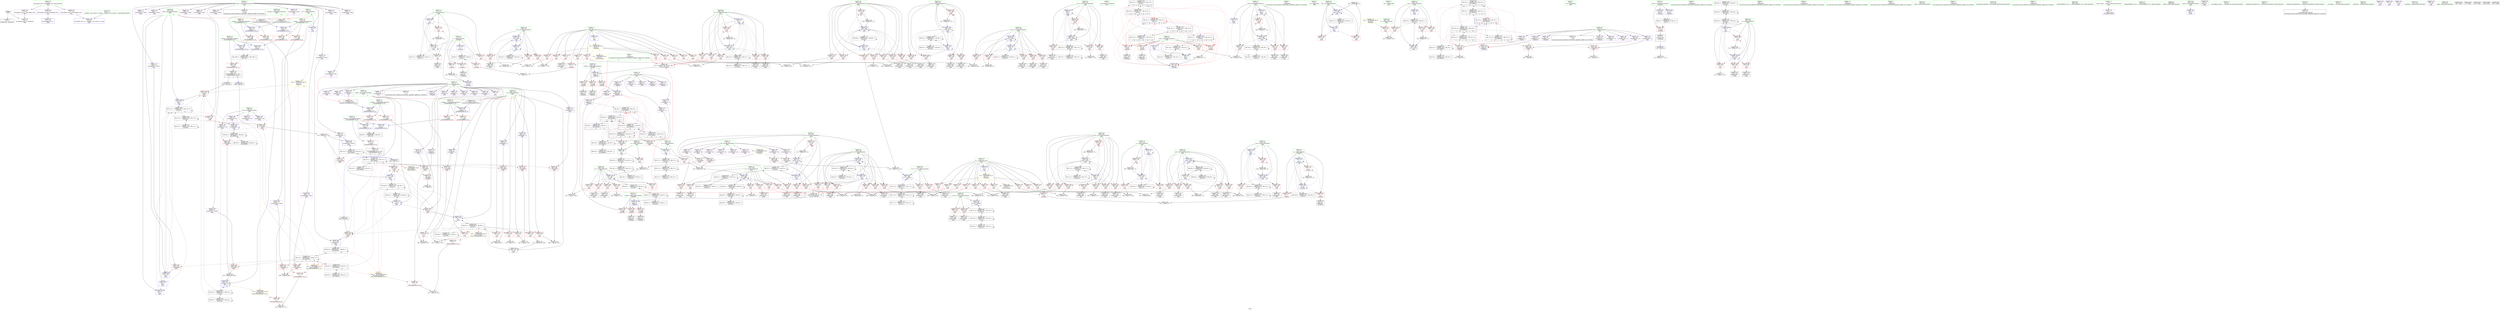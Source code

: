 digraph "SVFG" {
	label="SVFG";

	Node0x55f791560f90 [shape=record,color=grey,label="{NodeID: 0\nNullPtr}"];
	Node0x55f791560f90 -> Node0x55f7915be150[style=solid];
	Node0x55f791560f90 -> Node0x55f7915c57a0[style=solid];
	Node0x55f791673510 [shape=record,color=black,label="{NodeID: 941\n612 = PHI(739, )\n}"];
	Node0x55f791673510 -> Node0x55f7915cfde0[style=solid];
	Node0x55f7915d1f80 [shape=record,color=yellow,style=double,label="{NodeID: 775\n26V_1 = ENCHI(MR_26V_0)\npts\{14 \}\nFun[main]|{|<s2>17|<s3>18}}"];
	Node0x55f7915d1f80 -> Node0x55f7915cfde0[style=dashed];
	Node0x55f7915d1f80 -> Node0x55f7915d0050[style=dashed];
	Node0x55f7915d1f80:s2 -> Node0x55f7915d45b0[style=dashed,color=red];
	Node0x55f7915d1f80:s3 -> Node0x55f7915d45b0[style=dashed,color=red];
	Node0x55f7915fb1c0 [shape=record,color=black,label="{NodeID: 609\nMR_106V_3 = PHI(MR_106V_4, MR_106V_2, )\npts\{743 \}\n}"];
	Node0x55f7915fb1c0 -> Node0x55f7915d07a0[style=dashed];
	Node0x55f7915c7fa0 [shape=record,color=blue,label="{NodeID: 443\n207\<--9\nmini\<--\nmain\n}"];
	Node0x55f7915c7fa0 -> Node0x55f7915c8070[style=dashed];
	Node0x55f7915c7fa0 -> Node0x55f7915f98c0[style=dashed];
	Node0x55f7915cb3f0 [shape=record,color=red,label="{NodeID: 277\n320\<--185\n\<--i37\nmain\n}"];
	Node0x55f7915cb3f0 -> Node0x55f7915e28c0[style=solid];
	Node0x55f79157bb50 [shape=record,color=black,label="{NodeID: 111\n462\<--461\nidxprom111\<--\nmain\n}"];
	Node0x55f7915ffcc0 [shape=record,color=black,label="{NodeID: 720\nMR_47V_2 = PHI(MR_47V_3, MR_47V_1, )\npts\{182 \}\n}"];
	Node0x55f7915ffcc0 -> Node0x55f791609ad0[style=dashed];
	Node0x55f7915ffcc0 -> Node0x55f7915ffcc0[style=dashed];
	Node0x55f7915de9c0 [shape=record,color=grey,label="{NodeID: 554\n682 = Binary(681, 78, )\n}"];
	Node0x55f7915de9c0 -> Node0x55f7915c8b00[style=solid];
	Node0x55f7915c51a0 [shape=record,color=blue,label="{NodeID: 388\n11\<--9\nm\<--\nGlob }"];
	Node0x55f7915c51a0 -> Node0x55f7915d1ea0[style=dashed];
	Node0x55f7915c0900 [shape=record,color=red,label="{NodeID: 222\n357\<--11\n\<--m\nmain\n}"];
	Node0x55f7915c0900 -> Node0x55f7915e19c0[style=solid];
	Node0x55f7915bcdb0 [shape=record,color=green,label="{NodeID: 56\n199\<--200\ni119\<--i119_field_insensitive\nmain\n}"];
	Node0x55f7915bcdb0 -> Node0x55f7915ccab0[style=solid];
	Node0x55f7915bcdb0 -> Node0x55f7915ccb80[style=solid];
	Node0x55f7915bcdb0 -> Node0x55f7915ccc50[style=solid];
	Node0x55f7915bcdb0 -> Node0x55f7915ccd20[style=solid];
	Node0x55f7915bcdb0 -> Node0x55f7915ccdf0[style=solid];
	Node0x55f7915bcdb0 -> Node0x55f7915c7850[style=solid];
	Node0x55f7915bcdb0 -> Node0x55f7915c7b90[style=solid];
	Node0x55f7915ce170 [shape=record,color=red,label="{NodeID: 333\n575\<--209\n\<--k173\nmain\n}"];
	Node0x55f7915ce170 -> Node0x55f7915c13b0[style=solid];
	Node0x55f7915c39e0 [shape=record,color=purple,label="{NodeID: 167\n373\<--19\narrayidx65\<--a\nmain\n}"];
	Node0x55f79157e840 [shape=record,color=green,label="{NodeID: 1\n7\<--1\n__dso_handle\<--dummyObj\nGlob }"];
	Node0x55f791673680 [shape=record,color=black,label="{NodeID: 942\n669 = PHI(739, )\n}"];
	Node0x55f791673680 -> Node0x55f7915d0050[style=solid];
	Node0x55f7915fb6c0 [shape=record,color=black,label="{NodeID: 610\nMR_14V_6 = PHI(MR_14V_10, MR_14V_5, )\npts\{34 \}\n|{|<s2>11|<s3>11|<s4>11|<s5>11|<s6>11}}"];
	Node0x55f7915fb6c0 -> Node0x55f7916081d0[style=dashed];
	Node0x55f7915fb6c0 -> Node0x55f7916199d0[style=dashed];
	Node0x55f7915fb6c0:s2 -> Node0x55f7915c8f60[style=dashed,color=red];
	Node0x55f7915fb6c0:s3 -> Node0x55f7915c9030[style=dashed,color=red];
	Node0x55f7915fb6c0:s4 -> Node0x55f7915c9100[style=dashed,color=red];
	Node0x55f7915fb6c0:s5 -> Node0x55f7915c6190[style=dashed,color=red];
	Node0x55f7915fb6c0:s6 -> Node0x55f791617bd0[style=dashed,color=red];
	Node0x55f7915c8070 [shape=record,color=blue,label="{NodeID: 444\n207\<--9\nmini\<--\nmain\n}"];
	Node0x55f7915c8070 -> Node0x55f7915f98c0[style=dashed];
	Node0x55f7915cb4c0 [shape=record,color=red,label="{NodeID: 278\n324\<--185\n\<--i37\nmain\n}"];
	Node0x55f7915cb4c0 -> Node0x55f79157b0c0[style=solid];
	Node0x55f79157bc20 [shape=record,color=black,label="{NodeID: 112\n491\<--490\nidxprom127\<--\nmain\n}"];
	Node0x55f7916001c0 [shape=record,color=black,label="{NodeID: 721\nMR_49V_2 = PHI(MR_49V_3, MR_49V_1, )\npts\{184 \}\n}"];
	Node0x55f7916001c0 -> Node0x55f7915cef40[style=dashed];
	Node0x55f7916001c0 -> Node0x55f7915c6cf0[style=dashed];
	Node0x55f7916001c0 -> Node0x55f7916001c0[style=dashed];
	Node0x55f7915deb40 [shape=record,color=grey,label="{NodeID: 555\n305 = Binary(304, 78, )\n}"];
	Node0x55f7915deb40 -> Node0x55f7915c6c20[style=solid];
	Node0x55f7915c52a0 [shape=record,color=blue,label="{NodeID: 389\n13\<--9\nM\<--\nGlob }"];
	Node0x55f7915c52a0 -> Node0x55f7915d1f80[style=dashed];
	Node0x55f7915c09d0 [shape=record,color=red,label="{NodeID: 223\n444\<--11\n\<--m\nmain\n}"];
	Node0x55f7915c09d0 -> Node0x55f7915dfec0[style=solid];
	Node0x55f7915bce80 [shape=record,color=green,label="{NodeID: 57\n201\<--202\nj123\<--j123_field_insensitive\nmain\n}"];
	Node0x55f7915bce80 -> Node0x55f7915ccec0[style=solid];
	Node0x55f7915bce80 -> Node0x55f7915ccf90[style=solid];
	Node0x55f7915bce80 -> Node0x55f7915cd060[style=solid];
	Node0x55f7915bce80 -> Node0x55f7915cd130[style=solid];
	Node0x55f7915bce80 -> Node0x55f7915cd200[style=solid];
	Node0x55f7915bce80 -> Node0x55f7915c7920[style=solid];
	Node0x55f7915bce80 -> Node0x55f7915c7ac0[style=solid];
	Node0x55f7915ce240 [shape=record,color=red,label="{NodeID: 334\n583\<--209\n\<--k173\nmain\n}"];
	Node0x55f7915ce240 -> Node0x55f7915c1480[style=solid];
	Node0x55f7915c3ab0 [shape=record,color=purple,label="{NodeID: 168\n376\<--19\narrayidx67\<--a\nmain\n}"];
	Node0x55f7915c3ab0 -> Node0x55f7915cf280[style=solid];
	Node0x55f7915791b0 [shape=record,color=green,label="{NodeID: 2\n9\<--1\n\<--dummyObj\nCan only get source location for instruction, argument, global var or function.}"];
	Node0x55f7916737c0 [shape=record,color=black,label="{NodeID: 943\n120 = PHI(332, 345, 78, 381, 469, )\n0th arg _Z4pushii }"];
	Node0x55f7916737c0 -> Node0x55f7915c5d80[style=solid];
	Node0x55f7915c8140 [shape=record,color=blue,label="{NodeID: 445\n209\<--9\nk173\<--\nmain\n}"];
	Node0x55f7915c8140 -> Node0x55f7915ce0a0[style=dashed];
	Node0x55f7915c8140 -> Node0x55f7915ce170[style=dashed];
	Node0x55f7915c8140 -> Node0x55f7915ce240[style=dashed];
	Node0x55f7915c8140 -> Node0x55f7915ce310[style=dashed];
	Node0x55f7915c8140 -> Node0x55f7915c8140[style=dashed];
	Node0x55f7915c8140 -> Node0x55f7915c8480[style=dashed];
	Node0x55f7915c8140 -> Node0x55f7916167d0[style=dashed];
	Node0x55f7915cb590 [shape=record,color=red,label="{NodeID: 279\n332\<--185\n\<--i37\nmain\n|{<s0>11}}"];
	Node0x55f7915cb590:s0 -> Node0x55f7916737c0[style=solid,color=red];
	Node0x55f79157bcf0 [shape=record,color=black,label="{NodeID: 113\n494\<--493\nidxprom129\<--\nmain\n}"];
	Node0x55f7916006c0 [shape=record,color=black,label="{NodeID: 722\nMR_51V_2 = PHI(MR_51V_3, MR_51V_1, )\npts\{186 \}\n}"];
	Node0x55f7916006c0 -> Node0x55f7915f85c0[style=dashed];
	Node0x55f7915decc0 [shape=record,color=grey,label="{NodeID: 556\n687 = Binary(686, 78, )\n}"];
	Node0x55f7915decc0 -> Node0x55f7915c8bd0[style=solid];
	Node0x55f7915c53a0 [shape=record,color=blue,label="{NodeID: 390\n31\<--9\nfront\<--\nGlob }"];
	Node0x55f7915c53a0 -> Node0x55f79161bcd0[style=dashed];
	Node0x55f7915c0aa0 [shape=record,color=red,label="{NodeID: 224\n487\<--11\n\<--m\nmain\n}"];
	Node0x55f7915c0aa0 -> Node0x55f7915e2bc0[style=solid];
	Node0x55f7915bcf50 [shape=record,color=green,label="{NodeID: 58\n203\<--204\ni151\<--i151_field_insensitive\nmain\n}"];
	Node0x55f7915bcf50 -> Node0x55f7915cd2d0[style=solid];
	Node0x55f7915bcf50 -> Node0x55f7915cd3a0[style=solid];
	Node0x55f7915bcf50 -> Node0x55f7915cd470[style=solid];
	Node0x55f7915bcf50 -> Node0x55f7915cd540[style=solid];
	Node0x55f7915bcf50 -> Node0x55f7915cd610[style=solid];
	Node0x55f7915bcf50 -> Node0x55f7915cd6e0[style=solid];
	Node0x55f7915bcf50 -> Node0x55f7915cd7b0[style=solid];
	Node0x55f7915bcf50 -> Node0x55f7915cd880[style=solid];
	Node0x55f7915bcf50 -> Node0x55f7915c7d30[style=solid];
	Node0x55f7915bcf50 -> Node0x55f7915c86f0[style=solid];
	Node0x55f79160dbd0 [shape=record,color=black,label="{NodeID: 667\nMR_49V_5 = PHI(MR_49V_6, MR_49V_4, )\npts\{184 \}\n|{|<s12>16}}"];
	Node0x55f79160dbd0 -> Node0x55f7915cae40[style=dashed];
	Node0x55f79160dbd0 -> Node0x55f7915caf10[style=dashed];
	Node0x55f79160dbd0 -> Node0x55f7915cafe0[style=dashed];
	Node0x55f79160dbd0 -> Node0x55f7915cb0b0[style=dashed];
	Node0x55f79160dbd0 -> Node0x55f7915cb180[style=dashed];
	Node0x55f79160dbd0 -> Node0x55f7915cb250[style=dashed];
	Node0x55f79160dbd0 -> Node0x55f7915cb320[style=dashed];
	Node0x55f79160dbd0 -> Node0x55f7915cef40[style=dashed];
	Node0x55f79160dbd0 -> Node0x55f7915cf900[style=dashed];
	Node0x55f79160dbd0 -> Node0x55f7915c6cf0[style=dashed];
	Node0x55f79160dbd0 -> Node0x55f7915c7c60[style=dashed];
	Node0x55f79160dbd0 -> Node0x55f7916001c0[style=dashed];
	Node0x55f79160dbd0:s12 -> Node0x55f7915d3fe0[style=dashed,color=red];
	Node0x55f7915ce310 [shape=record,color=red,label="{NodeID: 335\n619\<--209\n\<--k173\nmain\n}"];
	Node0x55f7915ce310 -> Node0x55f7915dd640[style=solid];
	Node0x55f7915c3b80 [shape=record,color=purple,label="{NodeID: 169\n460\<--19\narrayidx110\<--a\nmain\n}"];
	Node0x55f791579240 [shape=record,color=green,label="{NodeID: 3\n35\<--1\n.str\<--dummyObj\nGlob }"];
	Node0x55f791673c40 [shape=record,color=black,label="{NodeID: 944\n121 = PHI(78, 346, 368, 382, 470, )\n1st arg _Z4pushii }"];
	Node0x55f791673c40 -> Node0x55f7915c5e50[style=solid];
	Node0x55f7915fc0c0 [shape=record,color=black,label="{NodeID: 612\nMR_20V_5 = PHI(MR_20V_9, MR_20V_4, )\npts\{180000 \}\n|{|<s2>11|<s3>11}}"];
	Node0x55f7915fc0c0 -> Node0x55f7916086d0[style=dashed];
	Node0x55f7915fc0c0 -> Node0x55f79161a3d0[style=dashed];
	Node0x55f7915fc0c0:s2 -> Node0x55f7915c5ff0[style=dashed,color=red];
	Node0x55f7915fc0c0:s3 -> Node0x55f7916180d0[style=dashed,color=red];
	Node0x55f7915c8210 [shape=record,color=blue,label="{NodeID: 446\n211\<--580\nx1177\<--add181\nmain\n}"];
	Node0x55f7915c8210 -> Node0x55f7915ce3e0[style=dashed];
	Node0x55f7915c8210 -> Node0x55f7915ce4b0[style=dashed];
	Node0x55f7915c8210 -> Node0x55f7915fa2c0[style=dashed];
	Node0x55f7915cb660 [shape=record,color=red,label="{NodeID: 280\n335\<--185\n\<--i37\nmain\n}"];
	Node0x55f7915cb660 -> Node0x55f79157b190[style=solid];
	Node0x55f79157bdc0 [shape=record,color=black,label="{NodeID: 114\n500\<--499\nidxprom133\<--\nmain\n}"];
	Node0x55f7916203f0 [shape=record,color=black,label="{NodeID: 723\nMR_53V_2 = PHI(MR_53V_3, MR_53V_1, )\npts\{188 \}\n}"];
	Node0x55f7916203f0 -> Node0x55f7915f8ac0[style=dashed];
	Node0x55f7915dee40 [shape=record,color=grey,label="{NodeID: 557\n691 = Binary(690, 78, )\n}"];
	Node0x55f7915dee40 -> Node0x55f7915c8ca0[style=solid];
	Node0x55f7915c54a0 [shape=record,color=blue,label="{NodeID: 391\n33\<--9\nback\<--\nGlob }"];
	Node0x55f7915c54a0 -> Node0x55f79161c1d0[style=dashed];
	Node0x55f7915c0b70 [shape=record,color=red,label="{NodeID: 225\n540\<--11\n\<--m\nmain\n}"];
	Node0x55f7915c0b70 -> Node0x55f7915df5c0[style=solid];
	Node0x55f7915bd020 [shape=record,color=green,label="{NodeID: 59\n205\<--206\nj155\<--j155_field_insensitive\nmain\n}"];
	Node0x55f7915bd020 -> Node0x55f7915cd950[style=solid];
	Node0x55f7915bd020 -> Node0x55f7915cda20[style=solid];
	Node0x55f7915bd020 -> Node0x55f7915cdaf0[style=solid];
	Node0x55f7915bd020 -> Node0x55f7915cdbc0[style=solid];
	Node0x55f7915bd020 -> Node0x55f7915cdc90[style=solid];
	Node0x55f7915bd020 -> Node0x55f7915cdd60[style=solid];
	Node0x55f7915bd020 -> Node0x55f7915cde30[style=solid];
	Node0x55f7915bd020 -> Node0x55f7915cdf00[style=solid];
	Node0x55f7915bd020 -> Node0x55f7915c7e00[style=solid];
	Node0x55f7915bd020 -> Node0x55f7915c8620[style=solid];
	Node0x55f7915ce3e0 [shape=record,color=red,label="{NodeID: 336\n597\<--211\n\<--x1177\nmain\n}"];
	Node0x55f7915ce3e0 -> Node0x55f7915c16f0[style=solid];
	Node0x55f7915c3c50 [shape=record,color=purple,label="{NodeID: 170\n463\<--19\narrayidx112\<--a\nmain\n}"];
	Node0x55f7915c3c50 -> Node0x55f7915cf760[style=solid];
	Node0x55f7915792d0 [shape=record,color=green,label="{NodeID: 4\n37\<--1\n.str.1\<--dummyObj\nGlob }"];
	Node0x55f791673e80 [shape=record,color=black,label="{NodeID: 945\n715 = PHI(292, 504, )\n0th arg _ZSt3maxIiERKT_S2_S2_ }"];
	Node0x55f791673e80 -> Node0x55f7915d8b00[style=solid];
	Node0x55f7915d2300 [shape=record,color=yellow,style=double,label="{NodeID: 779\n33V_1 = ENCHI(MR_33V_0)\npts\{168 \}\nFun[main]}"];
	Node0x55f7915d2300 -> Node0x55f7915c9ed0[style=dashed];
	Node0x55f7915fc5c0 [shape=record,color=black,label="{NodeID: 613\nMR_22V_5 = PHI(MR_22V_9, MR_22V_4, )\npts\{280000 \}\n|{|<s2>11|<s3>11|<s4>11}}"];
	Node0x55f7915fc5c0 -> Node0x55f791608bd0[style=dashed];
	Node0x55f7915fc5c0 -> Node0x55f79161a8d0[style=dashed];
	Node0x55f7915fc5c0:s2 -> Node0x55f7915c9e00[style=dashed,color=red];
	Node0x55f7915fc5c0:s3 -> Node0x55f7915c5f20[style=dashed,color=red];
	Node0x55f7915fc5c0:s4 -> Node0x55f7916185d0[style=dashed,color=red];
	Node0x55f7915c82e0 [shape=record,color=blue,label="{NodeID: 447\n213\<--588\ny1182\<--add186\nmain\n}"];
	Node0x55f7915c82e0 -> Node0x55f7915ce580[style=dashed];
	Node0x55f7915c82e0 -> Node0x55f7915ce650[style=dashed];
	Node0x55f7915c82e0 -> Node0x55f7915fa7c0[style=dashed];
	Node0x55f7915cb730 [shape=record,color=red,label="{NodeID: 281\n345\<--185\n\<--i37\nmain\n|{<s0>12}}"];
	Node0x55f7915cb730:s0 -> Node0x55f7916737c0[style=solid,color=red];
	Node0x55f79157be90 [shape=record,color=black,label="{NodeID: 115\n503\<--502\nidxprom135\<--\nmain\n}"];
	Node0x55f7916208f0 [shape=record,color=black,label="{NodeID: 724\nMR_55V_2 = PHI(MR_55V_3, MR_55V_1, )\npts\{190 \}\n}"];
	Node0x55f7916208f0 -> Node0x55f7915f8bb0[style=dashed];
	Node0x55f7915defc0 [shape=record,color=grey,label="{NodeID: 558\n588 = Binary(582, 587, )\n}"];
	Node0x55f7915defc0 -> Node0x55f7915c82e0[style=solid];
	Node0x55f7915c55a0 [shape=record,color=blue,label="{NodeID: 392\n771\<--42\nllvm.global_ctors_0\<--\nGlob }"];
	Node0x55f7915c0c40 [shape=record,color=red,label="{NodeID: 226\n564\<--11\n\<--m\nmain\n}"];
	Node0x55f7915c0c40 -> Node0x55f7915e1540[style=solid];
	Node0x55f7915bd0f0 [shape=record,color=green,label="{NodeID: 60\n207\<--208\nmini\<--mini_field_insensitive\nmain\n|{|<s5>17}}"];
	Node0x55f7915bd0f0 -> Node0x55f7915cdfd0[style=solid];
	Node0x55f7915bd0f0 -> Node0x55f7915c7ed0[style=solid];
	Node0x55f7915bd0f0 -> Node0x55f7915c7fa0[style=solid];
	Node0x55f7915bd0f0 -> Node0x55f7915c8070[style=solid];
	Node0x55f7915bd0f0 -> Node0x55f7915c83b0[style=solid];
	Node0x55f7915bd0f0:s5 -> Node0x55f791674120[style=solid,color=red];
	Node0x55f7915ce4b0 [shape=record,color=red,label="{NodeID: 337\n606\<--211\n\<--x1177\nmain\n}"];
	Node0x55f7915ce4b0 -> Node0x55f7915c1890[style=solid];
	Node0x55f7915c3d20 [shape=record,color=purple,label="{NodeID: 171\n673\<--19\narrayidx234\<--a\nmain\n}"];
	Node0x55f791579360 [shape=record,color=green,label="{NodeID: 5\n39\<--1\n.str.2\<--dummyObj\nGlob }"];
	Node0x55f791673fd0 [shape=record,color=black,label="{NodeID: 946\n716 = PHI(177, 183, )\n1st arg _ZSt3maxIiERKT_S2_S2_ }"];
	Node0x55f791673fd0 -> Node0x55f7915d8bd0[style=solid];
	Node0x55f7915fcac0 [shape=record,color=black,label="{NodeID: 614\nMR_6V_3 = PHI(MR_6V_4, MR_6V_2, )\npts\{72 \}\n}"];
	Node0x55f7915fcac0 -> Node0x55f7915c92a0[style=dashed];
	Node0x55f7915c83b0 [shape=record,color=blue,label="{NodeID: 448\n207\<--615\nmini\<--\nmain\n}"];
	Node0x55f7915c83b0 -> Node0x55f7915f98c0[style=dashed];
	Node0x55f7915cb800 [shape=record,color=red,label="{NodeID: 282\n350\<--185\n\<--i37\nmain\n}"];
	Node0x55f7915cb800 -> Node0x55f7915ddac0[style=solid];
	Node0x55f7915c1070 [shape=record,color=black,label="{NodeID: 116\n508\<--507\nidxprom138\<--\nmain\n}"];
	Node0x55f791620df0 [shape=record,color=black,label="{NodeID: 725\nMR_57V_2 = PHI(MR_57V_3, MR_57V_1, )\npts\{192 \}\n}"];
	Node0x55f791620df0 -> Node0x55f7915f8ca0[style=dashed];
	Node0x55f7915df140 [shape=record,color=grey,label="{NodeID: 559\n387 = Binary(386, 78, )\n}"];
	Node0x55f7915df140 -> Node0x55f7915c71d0[style=solid];
	Node0x55f7915c56a0 [shape=record,color=blue,label="{NodeID: 393\n772\<--43\nllvm.global_ctors_1\<--_GLOBAL__sub_I_zyz915_1_0.cpp\nGlob }"];
	Node0x55f7915c0d10 [shape=record,color=red,label="{NodeID: 227\n650\<--11\n\<--m\nmain\n}"];
	Node0x55f7915c0d10 -> Node0x55f7915e0f40[style=solid];
	Node0x55f7915bd1c0 [shape=record,color=green,label="{NodeID: 61\n209\<--210\nk173\<--k173_field_insensitive\nmain\n}"];
	Node0x55f7915bd1c0 -> Node0x55f7915ce0a0[style=solid];
	Node0x55f7915bd1c0 -> Node0x55f7915ce170[style=solid];
	Node0x55f7915bd1c0 -> Node0x55f7915ce240[style=solid];
	Node0x55f7915bd1c0 -> Node0x55f7915ce310[style=solid];
	Node0x55f7915bd1c0 -> Node0x55f7915c8140[style=solid];
	Node0x55f7915bd1c0 -> Node0x55f7915c8480[style=solid];
	Node0x55f7915ce580 [shape=record,color=red,label="{NodeID: 338\n600\<--213\n\<--y1182\nmain\n}"];
	Node0x55f7915ce580 -> Node0x55f7915c17c0[style=solid];
	Node0x55f7915c3df0 [shape=record,color=purple,label="{NodeID: 172\n676\<--19\narrayidx236\<--a\nmain\n}"];
	Node0x55f7915c3df0 -> Node0x55f7915d0120[style=solid];
	Node0x55f7915c3df0 -> Node0x55f7915c8a30[style=solid];
	Node0x55f7915793f0 [shape=record,color=green,label="{NodeID: 6\n42\<--1\n\<--dummyObj\nCan only get source location for instruction, argument, global var or function.}"];
	Node0x55f791674120 [shape=record,color=black,label="{NodeID: 947\n740 = PHI(207, 219, )\n0th arg _ZSt3minIiERKT_S2_S2_ }"];
	Node0x55f791674120 -> Node0x55f7915d8e40[style=solid];
	Node0x55f7915fcfc0 [shape=record,color=black,label="{NodeID: 615\nMR_10V_6 = PHI(MR_10V_2, MR_10V_4, )\npts\{76 \}\n}"];
	Node0x55f7915c8480 [shape=record,color=blue,label="{NodeID: 449\n209\<--620\nk173\<--inc204\nmain\n}"];
	Node0x55f7915c8480 -> Node0x55f7915ce0a0[style=dashed];
	Node0x55f7915c8480 -> Node0x55f7915ce170[style=dashed];
	Node0x55f7915c8480 -> Node0x55f7915ce240[style=dashed];
	Node0x55f7915c8480 -> Node0x55f7915ce310[style=dashed];
	Node0x55f7915c8480 -> Node0x55f7915c8140[style=dashed];
	Node0x55f7915c8480 -> Node0x55f7915c8480[style=dashed];
	Node0x55f7915c8480 -> Node0x55f7916167d0[style=dashed];
	Node0x55f7915cb8d0 [shape=record,color=red,label="{NodeID: 283\n356\<--187\n\<--i55\nmain\n}"];
	Node0x55f7915cb8d0 -> Node0x55f7915e19c0[style=solid];
	Node0x55f7915c1140 [shape=record,color=black,label="{NodeID: 117\n511\<--510\nidxprom140\<--\nmain\n}"];
	Node0x55f7916212f0 [shape=record,color=black,label="{NodeID: 726\nMR_59V_2 = PHI(MR_59V_3, MR_59V_1, )\npts\{194 \}\n}"];
	Node0x55f7916212f0 -> Node0x55f791601400[style=dashed];
	Node0x55f7915df2c0 [shape=record,color=grey,label="{NodeID: 560\n517 = Binary(516, 78, )\n}"];
	Node0x55f7915df2c0 -> Node0x55f7915c7ac0[style=solid];
	Node0x55f7915c57a0 [shape=record,color=blue, style = dotted,label="{NodeID: 394\n773\<--3\nllvm.global_ctors_2\<--dummyVal\nGlob }"];
	Node0x55f7915c0de0 [shape=record,color=red,label="{NodeID: 228\n391\<--31\n\<--front\nmain\n}"];
	Node0x55f7915c0de0 -> Node0x55f7915e2a40[style=solid];
	Node0x55f7915bd290 [shape=record,color=green,label="{NodeID: 62\n211\<--212\nx1177\<--x1177_field_insensitive\nmain\n}"];
	Node0x55f7915bd290 -> Node0x55f7915ce3e0[style=solid];
	Node0x55f7915bd290 -> Node0x55f7915ce4b0[style=solid];
	Node0x55f7915bd290 -> Node0x55f7915c8210[style=solid];
	Node0x55f7915ce650 [shape=record,color=red,label="{NodeID: 339\n609\<--213\n\<--y1182\nmain\n}"];
	Node0x55f7915ce650 -> Node0x55f7915c1960[style=solid];
	Node0x55f7915c3ec0 [shape=record,color=purple,label="{NodeID: 173\n501\<--23\narrayidx134\<--water\nmain\n}"];
	Node0x55f791578080 [shape=record,color=green,label="{NodeID: 7\n78\<--1\n\<--dummyObj\nCan only get source location for instruction, argument, global var or function.|{<s0>11|<s1>13}}"];
	Node0x55f791578080:s0 -> Node0x55f791673c40[style=solid,color=red];
	Node0x55f791578080:s1 -> Node0x55f7916737c0[style=solid,color=red];
	Node0x55f791674270 [shape=record,color=black,label="{NodeID: 948\n741 = PHI(611, 13, )\n1st arg _ZSt3minIiERKT_S2_S2_ }"];
	Node0x55f791674270 -> Node0x55f7915d8f10[style=solid];
	Node0x55f7915fd4c0 [shape=record,color=black,label="{NodeID: 616\nMR_28V_3 = PHI(MR_28V_4, MR_28V_2, )\npts\{32 \}\n}"];
	Node0x55f7915fd4c0 -> Node0x55f7915c6dc0[style=dashed];
	Node0x55f7915fd4c0 -> Node0x55f7915fd4c0[style=dashed];
	Node0x55f7915fd4c0 -> Node0x55f79161bcd0[style=dashed];
	Node0x55f7915c8550 [shape=record,color=blue,label="{NodeID: 450\n629\<--623\narrayidx209\<--\nmain\n}"];
	Node0x55f7915c8550 -> Node0x55f7915c8550[style=dashed];
	Node0x55f7915c8550 -> Node0x55f7916176d0[style=dashed];
	Node0x55f7915cb9a0 [shape=record,color=red,label="{NodeID: 284\n360\<--187\n\<--i55\nmain\n}"];
	Node0x55f7915cb9a0 -> Node0x55f79157b330[style=solid];
	Node0x55f7915c1210 [shape=record,color=black,label="{NodeID: 118\n544\<--543\nidxprom159\<--\nmain\n}"];
	Node0x55f7916217f0 [shape=record,color=black,label="{NodeID: 727\nMR_61V_2 = PHI(MR_61V_3, MR_61V_1, )\npts\{196 \}\n}"];
	Node0x55f7916217f0 -> Node0x55f7916018d0[style=dashed];
	Node0x55f7915df440 [shape=record,color=grey,label="{NodeID: 561\n580 = Binary(574, 579, )\n}"];
	Node0x55f7915df440 -> Node0x55f7915c8210[style=solid];
	Node0x55f7915c58a0 [shape=record,color=blue,label="{NodeID: 395\n73\<--78\ni\<--\n_Z5checkv\n}"];
	Node0x55f7915c58a0 -> Node0x55f79161b2d0[style=dashed];
	Node0x55f7915c0eb0 [shape=record,color=red,label="{NodeID: 229\n395\<--31\n\<--front\nmain\n}"];
	Node0x55f7915c0eb0 -> Node0x55f79157b5a0[style=solid];
	Node0x55f7915bd360 [shape=record,color=green,label="{NodeID: 63\n213\<--214\ny1182\<--y1182_field_insensitive\nmain\n}"];
	Node0x55f7915bd360 -> Node0x55f7915ce580[style=solid];
	Node0x55f7915bd360 -> Node0x55f7915ce650[style=solid];
	Node0x55f7915bd360 -> Node0x55f7915c82e0[style=solid];
	Node0x55f7915ce720 [shape=record,color=red,label="{NodeID: 340\n643\<--215\n\<--i216\nmain\n}"];
	Node0x55f7915ce720 -> Node0x55f7915e10c0[style=solid];
	Node0x55f7915c3f90 [shape=record,color=purple,label="{NodeID: 174\n504\<--23\narrayidx136\<--water\nmain\n|{<s0>16}}"];
	Node0x55f7915c3f90:s0 -> Node0x55f791673e80[style=solid,color=red];
	Node0x55f791578110 [shape=record,color=green,label="{NodeID: 8\n100\<--1\n\<--dummyObj\nCan only get source location for instruction, argument, global var or function.}"];
	Node0x55f7915fd9c0 [shape=record,color=black,label="{NodeID: 617\nMR_14V_3 = PHI(MR_14V_4, MR_14V_2, )\npts\{34 \}\n}"];
	Node0x55f7915fd9c0 -> Node0x55f7915c6e90[style=dashed];
	Node0x55f7915fd9c0 -> Node0x55f7915fd9c0[style=dashed];
	Node0x55f7915fd9c0 -> Node0x55f79161c1d0[style=dashed];
	Node0x55f7915c8620 [shape=record,color=blue,label="{NodeID: 451\n205\<--633\nj155\<--inc211\nmain\n}"];
	Node0x55f7915c8620 -> Node0x55f7915cd950[style=dashed];
	Node0x55f7915c8620 -> Node0x55f7915cda20[style=dashed];
	Node0x55f7915c8620 -> Node0x55f7915cdaf0[style=dashed];
	Node0x55f7915c8620 -> Node0x55f7915cdbc0[style=dashed];
	Node0x55f7915c8620 -> Node0x55f7915cdc90[style=dashed];
	Node0x55f7915c8620 -> Node0x55f7915cdd60[style=dashed];
	Node0x55f7915c8620 -> Node0x55f7915cde30[style=dashed];
	Node0x55f7915c8620 -> Node0x55f7915cdf00[style=dashed];
	Node0x55f7915c8620 -> Node0x55f7915c8620[style=dashed];
	Node0x55f7915c8620 -> Node0x55f791615dd0[style=dashed];
	Node0x55f7915cba70 [shape=record,color=red,label="{NodeID: 285\n368\<--187\n\<--i55\nmain\n|{<s0>13}}"];
	Node0x55f7915cba70:s0 -> Node0x55f791673c40[style=solid,color=red];
	Node0x55f7915c12e0 [shape=record,color=black,label="{NodeID: 119\n547\<--546\nidxprom161\<--\nmain\n}"];
	Node0x55f791621cf0 [shape=record,color=black,label="{NodeID: 728\nMR_63V_2 = PHI(MR_63V_3, MR_63V_1, )\npts\{198 \}\n}"];
	Node0x55f791621cf0 -> Node0x55f791601dd0[style=dashed];
	Node0x55f7915df5c0 [shape=record,color=grey,label="{NodeID: 562\n541 = cmp(539, 540, )\n}"];
	Node0x55f7915c5970 [shape=record,color=blue,label="{NodeID: 396\n75\<--78\nj\<--\n_Z5checkv\n}"];
	Node0x55f7915c5970 -> Node0x55f7915c95e0[style=dashed];
	Node0x55f7915c5970 -> Node0x55f7915c96b0[style=dashed];
	Node0x55f7915c5970 -> Node0x55f7915c9780[style=dashed];
	Node0x55f7915c5970 -> Node0x55f7915c5970[style=dashed];
	Node0x55f7915c5970 -> Node0x55f7915c5b10[style=dashed];
	Node0x55f7915c5970 -> Node0x55f7915fcfc0[style=dashed];
	Node0x55f7915c0f80 [shape=record,color=red,label="{NodeID: 230\n401\<--31\n\<--front\nmain\n}"];
	Node0x55f7915c0f80 -> Node0x55f79157b670[style=solid];
	Node0x55f7915bd430 [shape=record,color=green,label="{NodeID: 64\n215\<--216\ni216\<--i216_field_insensitive\nmain\n}"];
	Node0x55f7915bd430 -> Node0x55f7915ce720[style=solid];
	Node0x55f7915bd430 -> Node0x55f7915ce7f0[style=solid];
	Node0x55f7915bd430 -> Node0x55f7915ce8c0[style=solid];
	Node0x55f7915bd430 -> Node0x55f7915ce990[style=solid];
	Node0x55f7915bd430 -> Node0x55f7915cea60[style=solid];
	Node0x55f7915bd430 -> Node0x55f7915c87c0[style=solid];
	Node0x55f7915bd430 -> Node0x55f7915c8bd0[style=solid];
	Node0x55f7915ce7f0 [shape=record,color=red,label="{NodeID: 341\n653\<--215\n\<--i216\nmain\n}"];
	Node0x55f7915ce7f0 -> Node0x55f7915c1bd0[style=solid];
	Node0x55f7915c4060 [shape=record,color=purple,label="{NodeID: 175\n509\<--23\narrayidx139\<--water\nmain\n}"];
	Node0x55f7915781a0 [shape=record,color=green,label="{NodeID: 9\n113\<--1\n\<--dummyObj\nCan only get source location for instruction, argument, global var or function.}"];
	Node0x55f7915c86f0 [shape=record,color=blue,label="{NodeID: 452\n203\<--638\ni151\<--inc214\nmain\n}"];
	Node0x55f7915c86f0 -> Node0x55f7915cd2d0[style=dashed];
	Node0x55f7915c86f0 -> Node0x55f7915cd3a0[style=dashed];
	Node0x55f7915c86f0 -> Node0x55f7915cd470[style=dashed];
	Node0x55f7915c86f0 -> Node0x55f7915cd540[style=dashed];
	Node0x55f7915c86f0 -> Node0x55f7915cd610[style=dashed];
	Node0x55f7915c86f0 -> Node0x55f7915cd6e0[style=dashed];
	Node0x55f7915c86f0 -> Node0x55f7915cd7b0[style=dashed];
	Node0x55f7915c86f0 -> Node0x55f7915cd880[style=dashed];
	Node0x55f7915c86f0 -> Node0x55f7915c7d30[style=dashed];
	Node0x55f7915c86f0 -> Node0x55f7915c86f0[style=dashed];
	Node0x55f7915c86f0 -> Node0x55f791622bf0[style=dashed];
	Node0x55f7915cbb40 [shape=record,color=red,label="{NodeID: 286\n374\<--187\n\<--i55\nmain\n}"];
	Node0x55f7915cbb40 -> Node0x55f79157b4d0[style=solid];
	Node0x55f7915c13b0 [shape=record,color=black,label="{NodeID: 120\n576\<--575\nidxprom178\<--\nmain\n}"];
	Node0x55f7916221f0 [shape=record,color=black,label="{NodeID: 729\nMR_65V_2 = PHI(MR_65V_3, MR_65V_1, )\npts\{200 \}\n}"];
	Node0x55f7916221f0 -> Node0x55f7916022d0[style=dashed];
	Node0x55f7915df740 [shape=record,color=grey,label="{NodeID: 563\n330 = cmp(328, 329, )\n}"];
	Node0x55f7915c5a40 [shape=record,color=blue,label="{NodeID: 397\n71\<--100\nretval\<--\n_Z5checkv\n}"];
	Node0x55f7915c5a40 -> Node0x55f7915fcac0[style=dashed];
	Node0x55f7915c8e90 [shape=record,color=red,label="{NodeID: 231\n407\<--31\n\<--front\nmain\n}"];
	Node0x55f7915c8e90 -> Node0x55f7915ddc40[style=solid];
	Node0x55f7915bd500 [shape=record,color=green,label="{NodeID: 65\n217\<--218\nj220\<--j220_field_insensitive\nmain\n}"];
	Node0x55f7915bd500 -> Node0x55f7915ceb30[style=solid];
	Node0x55f7915bd500 -> Node0x55f7915cec00[style=solid];
	Node0x55f7915bd500 -> Node0x55f7915cecd0[style=solid];
	Node0x55f7915bd500 -> Node0x55f7915ceda0[style=solid];
	Node0x55f7915bd500 -> Node0x55f7915cee70[style=solid];
	Node0x55f7915bd500 -> Node0x55f7915c8890[style=solid];
	Node0x55f7915bd500 -> Node0x55f7915c8b00[style=solid];
	Node0x55f7915ce8c0 [shape=record,color=red,label="{NodeID: 342\n660\<--215\n\<--i216\nmain\n}"];
	Node0x55f7915ce8c0 -> Node0x55f7915c1d70[style=solid];
	Node0x55f7915c4130 [shape=record,color=purple,label="{NodeID: 176\n512\<--23\narrayidx141\<--water\nmain\n}"];
	Node0x55f7915c4130 -> Node0x55f7915c79f0[style=solid];
	Node0x55f791578230 [shape=record,color=green,label="{NodeID: 10\n235\<--1\n\<--dummyObj\nCan only get source location for instruction, argument, global var or function.}"];
	Node0x55f7915c87c0 [shape=record,color=blue,label="{NodeID: 453\n215\<--78\ni216\<--\nmain\n}"];
	Node0x55f7915c87c0 -> Node0x55f7915ce720[style=dashed];
	Node0x55f7915c87c0 -> Node0x55f7915ce7f0[style=dashed];
	Node0x55f7915c87c0 -> Node0x55f7915ce8c0[style=dashed];
	Node0x55f7915c87c0 -> Node0x55f7915ce990[style=dashed];
	Node0x55f7915c87c0 -> Node0x55f7915cea60[style=dashed];
	Node0x55f7915c87c0 -> Node0x55f7915c87c0[style=dashed];
	Node0x55f7915c87c0 -> Node0x55f7915c8bd0[style=dashed];
	Node0x55f7915c87c0 -> Node0x55f7916249f0[style=dashed];
	Node0x55f7915cbc10 [shape=record,color=red,label="{NodeID: 287\n382\<--187\n\<--i55\nmain\n|{<s0>14}}"];
	Node0x55f7915cbc10:s0 -> Node0x55f791673c40[style=solid,color=red];
	Node0x55f7915c1480 [shape=record,color=black,label="{NodeID: 121\n584\<--583\nidxprom183\<--\nmain\n}"];
	Node0x55f7916226f0 [shape=record,color=black,label="{NodeID: 730\nMR_67V_2 = PHI(MR_67V_3, MR_67V_1, )\npts\{202 \}\n}"];
	Node0x55f7916226f0 -> Node0x55f7916027d0[style=dashed];
	Node0x55f7915df8c0 [shape=record,color=grey,label="{NodeID: 564\n441 = cmp(440, 78, )\n}"];
	Node0x55f7915c5b10 [shape=record,color=blue,label="{NodeID: 398\n75\<--104\nj\<--inc\n_Z5checkv\n}"];
	Node0x55f7915c5b10 -> Node0x55f7915c95e0[style=dashed];
	Node0x55f7915c5b10 -> Node0x55f7915c96b0[style=dashed];
	Node0x55f7915c5b10 -> Node0x55f7915c9780[style=dashed];
	Node0x55f7915c5b10 -> Node0x55f7915c5970[style=dashed];
	Node0x55f7915c5b10 -> Node0x55f7915c5b10[style=dashed];
	Node0x55f7915c5b10 -> Node0x55f7915fcfc0[style=dashed];
	Node0x55f7915c8f60 [shape=record,color=red,label="{NodeID: 232\n146\<--33\n\<--back\n_Z4pushii\n}"];
	Node0x55f7915c8f60 -> Node0x55f7915becd0[style=solid];
	Node0x55f7915bd5d0 [shape=record,color=green,label="{NodeID: 66\n219\<--220\nref.tmp\<--ref.tmp_field_insensitive\nmain\n|{|<s1>18}}"];
	Node0x55f7915bd5d0 -> Node0x55f7915c8960[style=solid];
	Node0x55f7915bd5d0:s1 -> Node0x55f791674120[style=solid,color=red];
	Node0x55f7915ce990 [shape=record,color=red,label="{NodeID: 343\n671\<--215\n\<--i216\nmain\n}"];
	Node0x55f7915ce990 -> Node0x55f7915c1f10[style=solid];
	Node0x55f7915c4200 [shape=record,color=purple,label="{NodeID: 177\n545\<--23\narrayidx160\<--water\nmain\n}"];
	Node0x55f7915782c0 [shape=record,color=green,label="{NodeID: 11\n236\<--1\n\<--dummyObj\nCan only get source location for instruction, argument, global var or function.}"];
	Node0x55f7915c8890 [shape=record,color=blue,label="{NodeID: 454\n217\<--78\nj220\<--\nmain\n}"];
	Node0x55f7915c8890 -> Node0x55f7915ceb30[style=dashed];
	Node0x55f7915c8890 -> Node0x55f7915cec00[style=dashed];
	Node0x55f7915c8890 -> Node0x55f7915cecd0[style=dashed];
	Node0x55f7915c8890 -> Node0x55f7915ceda0[style=dashed];
	Node0x55f7915c8890 -> Node0x55f7915cee70[style=dashed];
	Node0x55f7915c8890 -> Node0x55f7915c8b00[style=dashed];
	Node0x55f7915c8890 -> Node0x55f79160a4d0[style=dashed];
	Node0x55f7915cbce0 [shape=record,color=red,label="{NodeID: 288\n386\<--187\n\<--i55\nmain\n}"];
	Node0x55f7915cbce0 -> Node0x55f7915df140[style=solid];
	Node0x55f7915c1550 [shape=record,color=black,label="{NodeID: 122\n591\<--590\nidxprom187\<--\nmain\n}"];
	Node0x55f791622bf0 [shape=record,color=black,label="{NodeID: 731\nMR_69V_2 = PHI(MR_69V_3, MR_69V_1, )\npts\{204 \}\n}"];
	Node0x55f791622bf0 -> Node0x55f7915c7d30[style=dashed];
	Node0x55f791622bf0 -> Node0x55f791622bf0[style=dashed];
	Node0x55f7915dfa40 [shape=record,color=grey,label="{NodeID: 565\n535 = cmp(533, 534, )\n}"];
	Node0x55f7915c5be0 [shape=record,color=blue,label="{NodeID: 399\n73\<--109\ni\<--inc7\n_Z5checkv\n}"];
	Node0x55f7915c5be0 -> Node0x55f79161b2d0[style=dashed];
	Node0x55f7915c9030 [shape=record,color=red,label="{NodeID: 233\n152\<--33\n\<--back\n_Z4pushii\n}"];
	Node0x55f7915c9030 -> Node0x55f7915beda0[style=solid];
	Node0x55f7915bd6a0 [shape=record,color=green,label="{NodeID: 67\n224\<--225\nscanf\<--scanf_field_insensitive\n}"];
	Node0x55f7915cea60 [shape=record,color=red,label="{NodeID: 344\n686\<--215\n\<--i216\nmain\n}"];
	Node0x55f7915cea60 -> Node0x55f7915decc0[style=solid];
	Node0x55f7915c42d0 [shape=record,color=purple,label="{NodeID: 178\n548\<--23\narrayidx162\<--water\nmain\n}"];
	Node0x55f7915c42d0 -> Node0x55f7915cf9d0[style=solid];
	Node0x55f791578ab0 [shape=record,color=green,label="{NodeID: 12\n414\<--1\n\<--dummyObj\nCan only get source location for instruction, argument, global var or function.}"];
	Node0x55f7915c8960 [shape=record,color=blue,label="{NodeID: 455\n219\<--667\nref.tmp\<--sub\nmain\n|{|<s3>18}}"];
	Node0x55f7915c8960 -> Node0x55f7915d0050[style=dashed];
	Node0x55f7915c8960 -> Node0x55f7915c8960[style=dashed];
	Node0x55f7915c8960 -> Node0x55f79160a9d0[style=dashed];
	Node0x55f7915c8960:s3 -> Node0x55f7915d46c0[style=dashed,color=red];
	Node0x55f7915cbdb0 [shape=record,color=red,label="{NodeID: 289\n416\<--189\n\<--x\nmain\n}"];
	Node0x55f7915cbdb0 -> Node0x55f7915dd940[style=solid];
	Node0x55f7915c1620 [shape=record,color=black,label="{NodeID: 123\n594\<--593\nidxprom189\<--\nmain\n}"];
	Node0x55f7916230f0 [shape=record,color=black,label="{NodeID: 732\nMR_71V_2 = PHI(MR_71V_3, MR_71V_1, )\npts\{206 \}\n}"];
	Node0x55f7916230f0 -> Node0x55f791615dd0[style=dashed];
	Node0x55f7916230f0 -> Node0x55f7916230f0[style=dashed];
	Node0x55f7915dfbc0 [shape=record,color=grey,label="{NodeID: 566\n604 = cmp(596, 603, )\n}"];
	Node0x55f7915c5cb0 [shape=record,color=blue,label="{NodeID: 400\n71\<--113\nretval\<--\n_Z5checkv\n}"];
	Node0x55f7915c5cb0 -> Node0x55f7915fcac0[style=dashed];
	Node0x55f7915c9100 [shape=record,color=red,label="{NodeID: 234\n157\<--33\n\<--back\n_Z4pushii\n}"];
	Node0x55f7915c9100 -> Node0x55f7915ddf40[style=solid];
	Node0x55f7915bd770 [shape=record,color=green,label="{NodeID: 68\n237\<--238\nllvm.memset.p0i8.i64\<--llvm.memset.p0i8.i64_field_insensitive\n}"];
	Node0x55f7915ceb30 [shape=record,color=red,label="{NodeID: 345\n649\<--217\n\<--j220\nmain\n}"];
	Node0x55f7915ceb30 -> Node0x55f7915e0f40[style=solid];
	Node0x55f7915c43a0 [shape=record,color=purple,label="{NodeID: 179\n592\<--23\narrayidx188\<--water\nmain\n}"];
	Node0x55f791578b80 [shape=record,color=green,label="{NodeID: 13\n528\<--1\n\<--dummyObj\nCan only get source location for instruction, argument, global var or function.}"];
	Node0x55f7915c8a30 [shape=record,color=blue,label="{NodeID: 456\n676\<--678\narrayidx236\<--sub237\nmain\n}"];
	Node0x55f7915c8a30 -> Node0x55f79160bdd0[style=dashed];
	Node0x55f7915cbe80 [shape=record,color=red,label="{NodeID: 290\n424\<--191\n\<--y\nmain\n}"];
	Node0x55f7915cbe80 -> Node0x55f7915de0c0[style=solid];
	Node0x55f7915c16f0 [shape=record,color=black,label="{NodeID: 124\n598\<--597\nidxprom191\<--\nmain\n}"];
	Node0x55f7916235f0 [shape=record,color=black,label="{NodeID: 733\nMR_73V_2 = PHI(MR_73V_3, MR_73V_1, )\npts\{208 \}\n}"];
	Node0x55f7916235f0 -> Node0x55f7916162d0[style=dashed];
	Node0x55f7916235f0 -> Node0x55f7916235f0[style=dashed];
	Node0x55f7915dfd40 [shape=record,color=grey,label="{NodeID: 567\n754 = cmp(751, 753, )\n}"];
	Node0x55f7915c5d80 [shape=record,color=blue,label="{NodeID: 401\n122\<--120\nx.addr\<--x\n_Z4pushii\n}"];
	Node0x55f7915c5d80 -> Node0x55f7915c9920[style=dashed];
	Node0x55f7915c5d80 -> Node0x55f7915c99f0[style=dashed];
	Node0x55f7915c5d80 -> Node0x55f7915c9ac0[style=dashed];
	Node0x55f7915c91d0 [shape=record,color=red,label="{NodeID: 235\n392\<--33\n\<--back\nmain\n}"];
	Node0x55f7915c91d0 -> Node0x55f7915e2a40[style=solid];
	Node0x55f7915bd870 [shape=record,color=green,label="{NodeID: 69\n294\<--295\n_ZSt3maxIiERKT_S2_S2_\<--_ZSt3maxIiERKT_S2_S2__field_insensitive\n}"];
	Node0x55f7916112d0 [shape=record,color=black,label="{NodeID: 678\nMR_91V_4 = PHI(MR_91V_5, MR_91V_3, )\npts\{250000 \}\n|{|<s9>17|<s10>18}}"];
	Node0x55f7916112d0 -> Node0x55f7915cf9d0[style=dashed];
	Node0x55f7916112d0 -> Node0x55f7915cfc40[style=dashed];
	Node0x55f7916112d0 -> Node0x55f7915cfd10[style=dashed];
	Node0x55f7916112d0 -> Node0x55f7915cfde0[style=dashed];
	Node0x55f7916112d0 -> Node0x55f7915cfeb0[style=dashed];
	Node0x55f7916112d0 -> Node0x55f7915d0050[style=dashed];
	Node0x55f7916112d0 -> Node0x55f7916063d0[style=dashed];
	Node0x55f7916112d0 -> Node0x55f7916112d0[style=dashed];
	Node0x55f7916112d0 -> Node0x55f791614ed0[style=dashed];
	Node0x55f7916112d0:s9 -> Node0x55f7915d45b0[style=dashed,color=red];
	Node0x55f7916112d0:s10 -> Node0x55f7915d45b0[style=dashed,color=red];
	Node0x55f7915cec00 [shape=record,color=red,label="{NodeID: 346\n656\<--217\n\<--j220\nmain\n}"];
	Node0x55f7915cec00 -> Node0x55f7915c1ca0[style=solid];
	Node0x55f7915c4470 [shape=record,color=purple,label="{NodeID: 180\n595\<--23\narrayidx190\<--water\nmain\n}"];
	Node0x55f7915c4470 -> Node0x55f7915cfc40[style=solid];
	Node0x55f791578c50 [shape=record,color=green,label="{NodeID: 14\n4\<--6\n_ZStL8__ioinit\<--_ZStL8__ioinit_field_insensitive\nGlob }"];
	Node0x55f791578c50 -> Node0x55f7915c2250[style=solid];
	Node0x55f7915f85c0 [shape=record,color=black,label="{NodeID: 623\nMR_51V_3 = PHI(MR_51V_4, MR_51V_2, )\npts\{186 \}\n}"];
	Node0x55f7915f85c0 -> Node0x55f7915c6f60[style=dashed];
	Node0x55f7915f85c0 -> Node0x55f7915f85c0[style=dashed];
	Node0x55f7915f85c0 -> Node0x55f7916006c0[style=dashed];
	Node0x55f7915c8b00 [shape=record,color=blue,label="{NodeID: 457\n217\<--682\nj220\<--inc239\nmain\n}"];
	Node0x55f7915c8b00 -> Node0x55f7915ceb30[style=dashed];
	Node0x55f7915c8b00 -> Node0x55f7915cec00[style=dashed];
	Node0x55f7915c8b00 -> Node0x55f7915cecd0[style=dashed];
	Node0x55f7915c8b00 -> Node0x55f7915ceda0[style=dashed];
	Node0x55f7915c8b00 -> Node0x55f7915cee70[style=dashed];
	Node0x55f7915c8b00 -> Node0x55f7915c8b00[style=dashed];
	Node0x55f7915c8b00 -> Node0x55f79160a4d0[style=dashed];
	Node0x55f7915cbf50 [shape=record,color=red,label="{NodeID: 291\n412\<--193\n\<--k\nmain\n}"];
	Node0x55f7915cbf50 -> Node0x55f7915e0c40[style=solid];
	Node0x55f7915c17c0 [shape=record,color=black,label="{NodeID: 125\n601\<--600\nidxprom193\<--\nmain\n}"];
	Node0x55f791623af0 [shape=record,color=black,label="{NodeID: 734\nMR_75V_2 = PHI(MR_75V_3, MR_75V_1, )\npts\{210 \}\n}"];
	Node0x55f791623af0 -> Node0x55f7916167d0[style=dashed];
	Node0x55f791623af0 -> Node0x55f791623af0[style=dashed];
	Node0x55f7915dfec0 [shape=record,color=grey,label="{NodeID: 568\n445 = cmp(443, 444, )\n}"];
	Node0x55f7915c5e50 [shape=record,color=blue,label="{NodeID: 402\n124\<--121\ny.addr\<--y\n_Z4pushii\n}"];
	Node0x55f7915c5e50 -> Node0x55f7915c9b90[style=dashed];
	Node0x55f7915c5e50 -> Node0x55f7915c9c60[style=dashed];
	Node0x55f7915c5e50 -> Node0x55f7915c9d30[style=dashed];
	Node0x55f7915c92a0 [shape=record,color=red,label="{NodeID: 236\n115\<--71\n\<--retval\n_Z5checkv\n}"];
	Node0x55f7915c92a0 -> Node0x55f7915be8c0[style=solid];
	Node0x55f7915bd970 [shape=record,color=green,label="{NodeID: 70\n613\<--614\n_ZSt3minIiERKT_S2_S2_\<--_ZSt3minIiERKT_S2_S2__field_insensitive\n}"];
	Node0x55f7915cecd0 [shape=record,color=red,label="{NodeID: 347\n663\<--217\n\<--j220\nmain\n}"];
	Node0x55f7915cecd0 -> Node0x55f7915c1e40[style=solid];
	Node0x55f7915c4540 [shape=record,color=purple,label="{NodeID: 181\n599\<--23\narrayidx192\<--water\nmain\n}"];
	Node0x55f791578d20 [shape=record,color=green,label="{NodeID: 15\n8\<--10\nn\<--n_field_insensitive\nGlob }"];
	Node0x55f791578d20 -> Node0x55f7915bfc00[style=solid];
	Node0x55f791578d20 -> Node0x55f7915bfcd0[style=solid];
	Node0x55f791578d20 -> Node0x55f7915bfda0[style=solid];
	Node0x55f791578d20 -> Node0x55f7915bfe70[style=solid];
	Node0x55f791578d20 -> Node0x55f7915bff40[style=solid];
	Node0x55f791578d20 -> Node0x55f7915c0010[style=solid];
	Node0x55f791578d20 -> Node0x55f7915c00e0[style=solid];
	Node0x55f791578d20 -> Node0x55f7915c01b0[style=solid];
	Node0x55f791578d20 -> Node0x55f7915c0280[style=solid];
	Node0x55f791578d20 -> Node0x55f7915c0350[style=solid];
	Node0x55f791578d20 -> Node0x55f7915c0420[style=solid];
	Node0x55f791578d20 -> Node0x55f7915c50a0[style=solid];
	Node0x55f7915f8ac0 [shape=record,color=black,label="{NodeID: 624\nMR_53V_3 = PHI(MR_53V_4, MR_53V_2, )\npts\{188 \}\n}"];
	Node0x55f7915f8ac0 -> Node0x55f7915c7100[style=dashed];
	Node0x55f7915f8ac0 -> Node0x55f7915f8ac0[style=dashed];
	Node0x55f7915f8ac0 -> Node0x55f7916203f0[style=dashed];
	Node0x55f7915c8bd0 [shape=record,color=blue,label="{NodeID: 458\n215\<--687\ni216\<--inc242\nmain\n}"];
	Node0x55f7915c8bd0 -> Node0x55f7915ce720[style=dashed];
	Node0x55f7915c8bd0 -> Node0x55f7915ce7f0[style=dashed];
	Node0x55f7915c8bd0 -> Node0x55f7915ce8c0[style=dashed];
	Node0x55f7915c8bd0 -> Node0x55f7915ce990[style=dashed];
	Node0x55f7915c8bd0 -> Node0x55f7915cea60[style=dashed];
	Node0x55f7915c8bd0 -> Node0x55f7915c87c0[style=dashed];
	Node0x55f7915c8bd0 -> Node0x55f7915c8bd0[style=dashed];
	Node0x55f7915c8bd0 -> Node0x55f7916249f0[style=dashed];
	Node0x55f7915cc020 [shape=record,color=red,label="{NodeID: 292\n417\<--193\n\<--k\nmain\n}"];
	Node0x55f7915cc020 -> Node0x55f79157b740[style=solid];
	Node0x55f7915c1890 [shape=record,color=black,label="{NodeID: 126\n607\<--606\nidxprom197\<--\nmain\n}"];
	Node0x55f791623ff0 [shape=record,color=black,label="{NodeID: 735\nMR_77V_2 = PHI(MR_77V_3, MR_77V_1, )\npts\{212 \}\n}"];
	Node0x55f791623ff0 -> Node0x55f791616cd0[style=dashed];
	Node0x55f791623ff0 -> Node0x55f791623ff0[style=dashed];
	Node0x55f7915e0040 [shape=record,color=grey,label="{NodeID: 569\n482 = cmp(480, 481, )\n}"];
	Node0x55f7915c5f20 [shape=record,color=blue,label="{NodeID: 403\n143\<--78\narrayidx6\<--\n_Z4pushii\n}"];
	Node0x55f7915c5f20 -> Node0x55f7916185d0[style=dashed];
	Node0x55f7915c9370 [shape=record,color=red,label="{NodeID: 237\n80\<--73\n\<--i\n_Z5checkv\n}"];
	Node0x55f7915c9370 -> Node0x55f7915e0640[style=solid];
	Node0x55f7915bda70 [shape=record,color=green,label="{NodeID: 71\n698\<--699\nprintf\<--printf_field_insensitive\n}"];
	Node0x55f7915ceda0 [shape=record,color=red,label="{NodeID: 348\n674\<--217\n\<--j220\nmain\n}"];
	Node0x55f7915ceda0 -> Node0x55f7915c1fe0[style=solid];
	Node0x55f7915c4610 [shape=record,color=purple,label="{NodeID: 182\n602\<--23\narrayidx194\<--water\nmain\n}"];
	Node0x55f7915c4610 -> Node0x55f7915cfd10[style=solid];
	Node0x55f791578df0 [shape=record,color=green,label="{NodeID: 16\n11\<--12\nm\<--m_field_insensitive\nGlob }"];
	Node0x55f791578df0 -> Node0x55f7915c04f0[style=solid];
	Node0x55f791578df0 -> Node0x55f7915c05c0[style=solid];
	Node0x55f791578df0 -> Node0x55f7915c0690[style=solid];
	Node0x55f791578df0 -> Node0x55f7915c0760[style=solid];
	Node0x55f791578df0 -> Node0x55f7915c0830[style=solid];
	Node0x55f791578df0 -> Node0x55f7915c0900[style=solid];
	Node0x55f791578df0 -> Node0x55f7915c09d0[style=solid];
	Node0x55f791578df0 -> Node0x55f7915c0aa0[style=solid];
	Node0x55f791578df0 -> Node0x55f7915c0b70[style=solid];
	Node0x55f791578df0 -> Node0x55f7915c0c40[style=solid];
	Node0x55f791578df0 -> Node0x55f7915c0d10[style=solid];
	Node0x55f791578df0 -> Node0x55f7915c51a0[style=solid];
	Node0x55f7915f8bb0 [shape=record,color=black,label="{NodeID: 625\nMR_55V_3 = PHI(MR_55V_4, MR_55V_2, )\npts\{190 \}\n}"];
	Node0x55f7915f8bb0 -> Node0x55f7915f8bb0[style=dashed];
	Node0x55f7915f8bb0 -> Node0x55f7916208f0[style=dashed];
	Node0x55f7915f8bb0 -> Node0x55f791627bf0[style=dashed];
	Node0x55f7915c8ca0 [shape=record,color=blue,label="{NodeID: 459\n175\<--691\nans\<--inc244\nmain\n}"];
	Node0x55f7915c8ca0 -> Node0x55f7915ca6f0[style=dashed];
	Node0x55f7915c8ca0 -> Node0x55f7915ca7c0[style=dashed];
	Node0x55f7915c8ca0 -> Node0x55f7915c8ca0[style=dashed];
	Node0x55f7915c8ca0 -> Node0x55f79161d5d0[style=dashed];
	Node0x55f7915cc0f0 [shape=record,color=red,label="{NodeID: 293\n425\<--193\n\<--k\nmain\n}"];
	Node0x55f7915cc0f0 -> Node0x55f79157b810[style=solid];
	Node0x55f7915c1960 [shape=record,color=black,label="{NodeID: 127\n610\<--609\nidxprom199\<--\nmain\n}"];
	Node0x55f7916244f0 [shape=record,color=black,label="{NodeID: 736\nMR_79V_2 = PHI(MR_79V_3, MR_79V_1, )\npts\{214 \}\n}"];
	Node0x55f7916244f0 -> Node0x55f7916171d0[style=dashed];
	Node0x55f7916244f0 -> Node0x55f7916244f0[style=dashed];
	Node0x55f7915e01c0 [shape=record,color=grey,label="{NodeID: 570\n552 = cmp(551, 78, )\n}"];
	Node0x55f7915c5ff0 [shape=record,color=blue,label="{NodeID: 404\n149\<--145\narrayidx9\<--\n_Z4pushii\n}"];
	Node0x55f7915c5ff0 -> Node0x55f7915c60c0[style=dashed];
	Node0x55f7915c9440 [shape=record,color=red,label="{NodeID: 238\n90\<--73\n\<--i\n_Z5checkv\n}"];
	Node0x55f7915c9440 -> Node0x55f7915be720[style=solid];
	Node0x55f7915bdb70 [shape=record,color=green,label="{NodeID: 72\n717\<--718\nretval\<--retval_field_insensitive\n_ZSt3maxIiERKT_S2_S2_\n}"];
	Node0x55f7915bdb70 -> Node0x55f7915d01f0[style=solid];
	Node0x55f7915bdb70 -> Node0x55f7915d8ca0[style=solid];
	Node0x55f7915bdb70 -> Node0x55f7915d8d70[style=solid];
	Node0x55f7915cee70 [shape=record,color=red,label="{NodeID: 349\n681\<--217\n\<--j220\nmain\n}"];
	Node0x55f7915cee70 -> Node0x55f7915de9c0[style=solid];
	Node0x55f7915c46e0 [shape=record,color=purple,label="{NodeID: 183\n608\<--23\narrayidx198\<--water\nmain\n}"];
	Node0x55f7915726e0 [shape=record,color=green,label="{NodeID: 17\n13\<--14\nM\<--M_field_insensitive\nGlob |{|<s1>18}}"];
	Node0x55f7915726e0 -> Node0x55f7915c52a0[style=solid];
	Node0x55f7915726e0:s1 -> Node0x55f791674270[style=solid,color=red];
	Node0x55f7915f8ca0 [shape=record,color=black,label="{NodeID: 626\nMR_57V_3 = PHI(MR_57V_4, MR_57V_2, )\npts\{192 \}\n}"];
	Node0x55f7915f8ca0 -> Node0x55f7915f8ca0[style=dashed];
	Node0x55f7915f8ca0 -> Node0x55f791620df0[style=dashed];
	Node0x55f7915f8ca0 -> Node0x55f7916280f0[style=dashed];
	Node0x55f7915c8d70 [shape=record,color=blue,label="{NodeID: 460\n169\<--702\ncas\<--inc248\nmain\n}"];
	Node0x55f7915c8d70 -> Node0x55f79161c6d0[style=dashed];
	Node0x55f7915cc1c0 [shape=record,color=red,label="{NodeID: 294\n473\<--193\n\<--k\nmain\n}"];
	Node0x55f7915cc1c0 -> Node0x55f7915dddc0[style=solid];
	Node0x55f7915c1a30 [shape=record,color=black,label="{NodeID: 128\n625\<--624\nidxprom206\<--\nmain\n}"];
	Node0x55f7916249f0 [shape=record,color=black,label="{NodeID: 737\nMR_81V_2 = PHI(MR_81V_3, MR_81V_1, )\npts\{216 \}\n}"];
	Node0x55f7916249f0 -> Node0x55f7915c87c0[style=dashed];
	Node0x55f7916249f0 -> Node0x55f7916249f0[style=dashed];
	Node0x55f7915e0340 [shape=record,color=grey,label="{NodeID: 571\n379 = cmp(377, 378, )\n}"];
	Node0x55f7915c60c0 [shape=record,color=blue,label="{NodeID: 405\n155\<--151\narrayidx12\<--\n_Z4pushii\n}"];
	Node0x55f7915c60c0 -> Node0x55f7916180d0[style=dashed];
	Node0x55f7915c9510 [shape=record,color=red,label="{NodeID: 239\n108\<--73\n\<--i\n_Z5checkv\n}"];
	Node0x55f7915c9510 -> Node0x55f7915de6c0[style=solid];
	Node0x55f7915bdc40 [shape=record,color=green,label="{NodeID: 73\n719\<--720\n__a.addr\<--__a.addr_field_insensitive\n_ZSt3maxIiERKT_S2_S2_\n}"];
	Node0x55f7915bdc40 -> Node0x55f7915d02c0[style=solid];
	Node0x55f7915bdc40 -> Node0x55f7915d0390[style=solid];
	Node0x55f7915bdc40 -> Node0x55f7915d8b00[style=solid];
	Node0x55f7915cef40 [shape=record,color=red,label="{NodeID: 350\n296\<--293\n\<--call27\nmain\n}"];
	Node0x55f7915cef40 -> Node0x55f7915c6a80[style=solid];
	Node0x55f7915c47b0 [shape=record,color=purple,label="{NodeID: 184\n611\<--23\narrayidx200\<--water\nmain\n|{<s0>17}}"];
	Node0x55f7915c47b0:s0 -> Node0x55f791674270[style=solid,color=red];
	Node0x55f7915727a0 [shape=record,color=green,label="{NodeID: 18\n15\<--16\ndir\<--dir_field_insensitive\nGlob }"];
	Node0x55f7915727a0 -> Node0x55f7915c2320[style=solid];
	Node0x55f7915727a0 -> Node0x55f7915c23f0[style=solid];
	Node0x55f7915727a0 -> Node0x55f7915c24c0[style=solid];
	Node0x55f7915727a0 -> Node0x55f7915c2590[style=solid];
	Node0x55f7915727a0 -> Node0x55f7915c2660[style=solid];
	Node0x55f7915727a0 -> Node0x55f7915c2730[style=solid];
	Node0x55f7915727a0 -> Node0x55f7915c2800[style=solid];
	Node0x55f7915727a0 -> Node0x55f7915c28d0[style=solid];
	Node0x55f791601400 [shape=record,color=black,label="{NodeID: 627\nMR_59V_3 = PHI(MR_59V_4, MR_59V_2, )\npts\{194 \}\n}"];
	Node0x55f791601400 -> Node0x55f791601400[style=dashed];
	Node0x55f791601400 -> Node0x55f7916212f0[style=dashed];
	Node0x55f791601400 -> Node0x55f7916285f0[style=dashed];
	Node0x55f7915d8b00 [shape=record,color=blue,label="{NodeID: 461\n719\<--715\n__a.addr\<--__a\n_ZSt3maxIiERKT_S2_S2_\n}"];
	Node0x55f7915d8b00 -> Node0x55f7915d02c0[style=dashed];
	Node0x55f7915d8b00 -> Node0x55f7915d0390[style=dashed];
	Node0x55f7915cc290 [shape=record,color=red,label="{NodeID: 295\n432\<--195\n\<--x1\nmain\n}"];
	Node0x55f7915cc290 -> Node0x55f7915e1240[style=solid];
	Node0x55f7915c1b00 [shape=record,color=black,label="{NodeID: 129\n628\<--627\nidxprom208\<--\nmain\n}"];
	Node0x55f791624ef0 [shape=record,color=black,label="{NodeID: 738\nMR_83V_2 = PHI(MR_83V_3, MR_83V_1, )\npts\{218 \}\n}"];
	Node0x55f791624ef0 -> Node0x55f79160a4d0[style=dashed];
	Node0x55f791624ef0 -> Node0x55f791624ef0[style=dashed];
	Node0x55f7915e04c0 [shape=record,color=grey,label="{NodeID: 572\n556 = cmp(554, 555, )\n}"];
	Node0x55f7915c6190 [shape=record,color=blue,label="{NodeID: 406\n33\<--158\nback\<--inc\n_Z4pushii\n}"];
	Node0x55f7915c6190 -> Node0x55f791617bd0[style=dashed];
	Node0x55f7915c95e0 [shape=record,color=red,label="{NodeID: 240\n86\<--75\n\<--j\n_Z5checkv\n}"];
	Node0x55f7915c95e0 -> Node0x55f7915e16c0[style=solid];
	Node0x55f7915bdd10 [shape=record,color=green,label="{NodeID: 74\n721\<--722\n__b.addr\<--__b.addr_field_insensitive\n_ZSt3maxIiERKT_S2_S2_\n}"];
	Node0x55f7915bdd10 -> Node0x55f7915d0460[style=solid];
	Node0x55f7915bdd10 -> Node0x55f7915d0530[style=solid];
	Node0x55f7915bdd10 -> Node0x55f7915d8bd0[style=solid];
	Node0x55f7915cf010 [shape=record,color=red,label="{NodeID: 351\n328\<--327\n\<--arrayidx43\nmain\n}"];
	Node0x55f7915cf010 -> Node0x55f7915df740[style=solid];
	Node0x55f7915c4880 [shape=record,color=purple,label="{NodeID: 185\n655\<--23\narrayidx225\<--water\nmain\n}"];
	Node0x55f7915728a0 [shape=record,color=green,label="{NodeID: 19\n17\<--18\nQ\<--Q_field_insensitive\nGlob }"];
	Node0x55f7915728a0 -> Node0x55f7915c29a0[style=solid];
	Node0x55f7915728a0 -> Node0x55f7915c2a70[style=solid];
	Node0x55f7915728a0 -> Node0x55f7915c2b40[style=solid];
	Node0x55f7915728a0 -> Node0x55f7915c2c10[style=solid];
	Node0x55f7915728a0 -> Node0x55f7915c2ce0[style=solid];
	Node0x55f7915728a0 -> Node0x55f7915c2db0[style=solid];
	Node0x55f7915728a0 -> Node0x55f7915c2e80[style=solid];
	Node0x55f7915728a0 -> Node0x55f7915c2f50[style=solid];
	Node0x55f7916018d0 [shape=record,color=black,label="{NodeID: 628\nMR_61V_3 = PHI(MR_61V_4, MR_61V_2, )\npts\{196 \}\n}"];
	Node0x55f7916018d0 -> Node0x55f7916018d0[style=dashed];
	Node0x55f7916018d0 -> Node0x55f7916217f0[style=dashed];
	Node0x55f7916018d0 -> Node0x55f791628af0[style=dashed];
	Node0x55f7915d8bd0 [shape=record,color=blue,label="{NodeID: 462\n721\<--716\n__b.addr\<--__b\n_ZSt3maxIiERKT_S2_S2_\n}"];
	Node0x55f7915d8bd0 -> Node0x55f7915d0460[style=dashed];
	Node0x55f7915d8bd0 -> Node0x55f7915d0530[style=dashed];
	Node0x55f7915cc360 [shape=record,color=red,label="{NodeID: 296\n435\<--195\n\<--x1\nmain\n}"];
	Node0x55f7915cc360 -> Node0x55f7915e1fc0[style=solid];
	Node0x55f7915c1bd0 [shape=record,color=black,label="{NodeID: 130\n654\<--653\nidxprom224\<--\nmain\n}"];
	Node0x55f7916253f0 [shape=record,color=black,label="{NodeID: 739\nMR_85V_2 = PHI(MR_85V_3, MR_85V_1, )\npts\{220 \}\n}"];
	Node0x55f7916253f0 -> Node0x55f7915cfde0[style=dashed];
	Node0x55f7916253f0 -> Node0x55f79160a9d0[style=dashed];
	Node0x55f7916253f0 -> Node0x55f7916253f0[style=dashed];
	Node0x55f7915e0640 [shape=record,color=grey,label="{NodeID: 573\n82 = cmp(80, 81, )\n}"];
	Node0x55f7915c6260 [shape=record,color=blue,label="{NodeID: 407\n165\<--9\nretval\<--\nmain\n}"];
	Node0x55f7915c96b0 [shape=record,color=red,label="{NodeID: 241\n93\<--75\n\<--j\n_Z5checkv\n}"];
	Node0x55f7915c96b0 -> Node0x55f7915be7f0[style=solid];
	Node0x55f7915bdde0 [shape=record,color=green,label="{NodeID: 75\n742\<--743\nretval\<--retval_field_insensitive\n_ZSt3minIiERKT_S2_S2_\n}"];
	Node0x55f7915bdde0 -> Node0x55f7915d07a0[style=solid];
	Node0x55f7915bdde0 -> Node0x55f7915d8fe0[style=solid];
	Node0x55f7915bdde0 -> Node0x55f7915d90b0[style=solid];
	Node0x55f7915cf0e0 [shape=record,color=red,label="{NodeID: 352\n341\<--340\n\<--arrayidx48\nmain\n}"];
	Node0x55f7915cf0e0 -> Node0x55f7915e0ac0[style=solid];
	Node0x55f7915c4950 [shape=record,color=purple,label="{NodeID: 186\n658\<--23\narrayidx227\<--water\nmain\n}"];
	Node0x55f7915c4950 -> Node0x55f7915cfeb0[style=solid];
	Node0x55f7915729a0 [shape=record,color=green,label="{NodeID: 20\n19\<--22\na\<--a_field_insensitive\nGlob }"];
	Node0x55f7915729a0 -> Node0x55f7915be320[style=solid];
	Node0x55f7915729a0 -> Node0x55f7915c3020[style=solid];
	Node0x55f7915729a0 -> Node0x55f7915c30f0[style=solid];
	Node0x55f7915729a0 -> Node0x55f7915c31c0[style=solid];
	Node0x55f7915729a0 -> Node0x55f7915c3290[style=solid];
	Node0x55f7915729a0 -> Node0x55f7915c3360[style=solid];
	Node0x55f7915729a0 -> Node0x55f7915c3430[style=solid];
	Node0x55f7915729a0 -> Node0x55f7915c3500[style=solid];
	Node0x55f7915729a0 -> Node0x55f7915c35d0[style=solid];
	Node0x55f7915729a0 -> Node0x55f7915c36a0[style=solid];
	Node0x55f7915729a0 -> Node0x55f7915c3770[style=solid];
	Node0x55f7915729a0 -> Node0x55f7915c3840[style=solid];
	Node0x55f7915729a0 -> Node0x55f7915c3910[style=solid];
	Node0x55f7915729a0 -> Node0x55f7915c39e0[style=solid];
	Node0x55f7915729a0 -> Node0x55f7915c3ab0[style=solid];
	Node0x55f7915729a0 -> Node0x55f7915c3b80[style=solid];
	Node0x55f7915729a0 -> Node0x55f7915c3c50[style=solid];
	Node0x55f7915729a0 -> Node0x55f7915c3d20[style=solid];
	Node0x55f7915729a0 -> Node0x55f7915c3df0[style=solid];
	Node0x55f791601dd0 [shape=record,color=black,label="{NodeID: 629\nMR_63V_3 = PHI(MR_63V_4, MR_63V_2, )\npts\{198 \}\n}"];
	Node0x55f791601dd0 -> Node0x55f791601dd0[style=dashed];
	Node0x55f791601dd0 -> Node0x55f791621cf0[style=dashed];
	Node0x55f791601dd0 -> Node0x55f791628ff0[style=dashed];
	Node0x55f7915d8ca0 [shape=record,color=blue,label="{NodeID: 463\n717\<--731\nretval\<--\n_ZSt3maxIiERKT_S2_S2_\n}"];
	Node0x55f7915d8ca0 -> Node0x55f7916144d0[style=dashed];
	Node0x55f7915cc430 [shape=record,color=red,label="{NodeID: 297\n448\<--195\n\<--x1\nmain\n}"];
	Node0x55f7915cc430 -> Node0x55f79157b8e0[style=solid];
	Node0x55f7915c1ca0 [shape=record,color=black,label="{NodeID: 131\n657\<--656\nidxprom226\<--\nmain\n}"];
	Node0x55f7916258f0 [shape=record,color=black,label="{NodeID: 740\nMR_20V_2 = PHI(MR_20V_3, MR_20V_1, )\npts\{180000 \}\n}"];
	Node0x55f7916258f0 -> Node0x55f7916059d0[style=dashed];
	Node0x55f7915e07c0 [shape=record,color=grey,label="{NodeID: 574\n285 = cmp(283, 284, )\n}"];
	Node0x55f7915c6330 [shape=record,color=blue,label="{NodeID: 408\n169\<--78\ncas\<--\nmain\n}"];
	Node0x55f7915c6330 -> Node0x55f79161c6d0[style=dashed];
	Node0x55f7915c9780 [shape=record,color=red,label="{NodeID: 242\n103\<--75\n\<--j\n_Z5checkv\n}"];
	Node0x55f7915c9780 -> Node0x55f7915de540[style=solid];
	Node0x55f7915bdeb0 [shape=record,color=green,label="{NodeID: 76\n744\<--745\n__a.addr\<--__a.addr_field_insensitive\n_ZSt3minIiERKT_S2_S2_\n}"];
	Node0x55f7915bdeb0 -> Node0x55f7915d0870[style=solid];
	Node0x55f7915bdeb0 -> Node0x55f7915d0940[style=solid];
	Node0x55f7915bdeb0 -> Node0x55f7915d8e40[style=solid];
	Node0x55f7915cf1b0 [shape=record,color=red,label="{NodeID: 353\n364\<--363\n\<--arrayidx60\nmain\n}"];
	Node0x55f7915cf1b0 -> Node0x55f7915e1e40[style=solid];
	Node0x55f7915c4a20 [shape=record,color=purple,label="{NodeID: 187\n130\<--26\narrayidx\<--vis\n_Z4pushii\n}"];
	Node0x55f7915797c0 [shape=record,color=green,label="{NodeID: 21\n23\<--25\nwater\<--water_field_insensitive\nGlob }"];
	Node0x55f7915797c0 -> Node0x55f7915be420[style=solid];
	Node0x55f7915797c0 -> Node0x55f7915c3ec0[style=solid];
	Node0x55f7915797c0 -> Node0x55f7915c3f90[style=solid];
	Node0x55f7915797c0 -> Node0x55f7915c4060[style=solid];
	Node0x55f7915797c0 -> Node0x55f7915c4130[style=solid];
	Node0x55f7915797c0 -> Node0x55f7915c4200[style=solid];
	Node0x55f7915797c0 -> Node0x55f7915c42d0[style=solid];
	Node0x55f7915797c0 -> Node0x55f7915c43a0[style=solid];
	Node0x55f7915797c0 -> Node0x55f7915c4470[style=solid];
	Node0x55f7915797c0 -> Node0x55f7915c4540[style=solid];
	Node0x55f7915797c0 -> Node0x55f7915c4610[style=solid];
	Node0x55f7915797c0 -> Node0x55f7915c46e0[style=solid];
	Node0x55f7915797c0 -> Node0x55f7915c47b0[style=solid];
	Node0x55f7915797c0 -> Node0x55f7915c4880[style=solid];
	Node0x55f7915797c0 -> Node0x55f7915c4950[style=solid];
	Node0x55f7916022d0 [shape=record,color=black,label="{NodeID: 630\nMR_65V_3 = PHI(MR_65V_4, MR_65V_2, )\npts\{200 \}\n}"];
	Node0x55f7916022d0 -> Node0x55f7915c7850[style=dashed];
	Node0x55f7916022d0 -> Node0x55f7916022d0[style=dashed];
	Node0x55f7916022d0 -> Node0x55f7916221f0[style=dashed];
	Node0x55f7915d8d70 [shape=record,color=blue,label="{NodeID: 464\n717\<--734\nretval\<--\n_ZSt3maxIiERKT_S2_S2_\n}"];
	Node0x55f7915d8d70 -> Node0x55f7916144d0[style=dashed];
	Node0x55f7915cc500 [shape=record,color=red,label="{NodeID: 298\n458\<--195\n\<--x1\nmain\n}"];
	Node0x55f7915cc500 -> Node0x55f79157ba80[style=solid];
	Node0x55f7915c1d70 [shape=record,color=black,label="{NodeID: 132\n661\<--660\nidxprom228\<--\nmain\n}"];
	Node0x55f791625df0 [shape=record,color=black,label="{NodeID: 741\nMR_12V_2 = PHI(MR_12V_3, MR_12V_1, )\npts\{220000 \}\n}"];
	Node0x55f791625df0 -> Node0x55f791605ed0[style=dashed];
	Node0x55f7915e0940 [shape=record,color=grey,label="{NodeID: 575\n455 = cmp(454, 9, )\n}"];
	Node0x55f7915c6400 [shape=record,color=blue,label="{NodeID: 409\n171\<--78\ni\<--\nmain\n}"];
	Node0x55f7915c6400 -> Node0x55f7915ca210[style=dashed];
	Node0x55f7915c6400 -> Node0x55f7915ca2e0[style=dashed];
	Node0x55f7915c6400 -> Node0x55f7915ca3b0[style=dashed];
	Node0x55f7915c6400 -> Node0x55f7915c6670[style=dashed];
	Node0x55f7915c6400 -> Node0x55f79161cbd0[style=dashed];
	Node0x55f7915c9850 [shape=record,color=red,label="{NodeID: 243\n96\<--95\n\<--arrayidx5\n_Z5checkv\n}"];
	Node0x55f7915c9850 -> Node0x55f7915e2140[style=solid];
	Node0x55f7915bdf80 [shape=record,color=green,label="{NodeID: 77\n746\<--747\n__b.addr\<--__b.addr_field_insensitive\n_ZSt3minIiERKT_S2_S2_\n}"];
	Node0x55f7915bdf80 -> Node0x55f7915d0a10[style=solid];
	Node0x55f7915bdf80 -> Node0x55f7915c4e30[style=solid];
	Node0x55f7915bdf80 -> Node0x55f7915d8f10[style=solid];
	Node0x55f7915cf280 [shape=record,color=red,label="{NodeID: 354\n377\<--376\n\<--arrayidx67\nmain\n}"];
	Node0x55f7915cf280 -> Node0x55f7915e0340[style=solid];
	Node0x55f7915c4af0 [shape=record,color=purple,label="{NodeID: 188\n133\<--26\narrayidx2\<--vis\n_Z4pushii\n}"];
	Node0x55f7915c4af0 -> Node0x55f7915c9e00[style=solid];
	Node0x55f791579880 [shape=record,color=green,label="{NodeID: 22\n26\<--28\nvis\<--vis_field_insensitive\nGlob }"];
	Node0x55f791579880 -> Node0x55f7915be520[style=solid];
	Node0x55f791579880 -> Node0x55f7915c4a20[style=solid];
	Node0x55f791579880 -> Node0x55f7915c4af0[style=solid];
	Node0x55f791579880 -> Node0x55f7915c4bc0[style=solid];
	Node0x55f791579880 -> Node0x55f7915c4c90[style=solid];
	Node0x55f791579880 -> Node0x55f7915c4d60[style=solid];
	Node0x55f791579880 -> Node0x55f7915bf010[style=solid];
	Node0x55f791579880 -> Node0x55f7915bf0e0[style=solid];
	Node0x55f791579880 -> Node0x55f7915bf1b0[style=solid];
	Node0x55f7916027d0 [shape=record,color=black,label="{NodeID: 631\nMR_67V_3 = PHI(MR_67V_4, MR_67V_2, )\npts\{202 \}\n}"];
	Node0x55f7916027d0 -> Node0x55f7916027d0[style=dashed];
	Node0x55f7916027d0 -> Node0x55f791618fd0[style=dashed];
	Node0x55f7916027d0 -> Node0x55f7916226f0[style=dashed];
	Node0x55f7915d8e40 [shape=record,color=blue,label="{NodeID: 465\n744\<--740\n__a.addr\<--__a\n_ZSt3minIiERKT_S2_S2_\n}"];
	Node0x55f7915d8e40 -> Node0x55f7915d0870[style=dashed];
	Node0x55f7915d8e40 -> Node0x55f7915d0940[style=dashed];
	Node0x55f7915cc5d0 [shape=record,color=red,label="{NodeID: 299\n469\<--195\n\<--x1\nmain\n|{<s0>15}}"];
	Node0x55f7915cc5d0:s0 -> Node0x55f7916737c0[style=solid,color=red];
	Node0x55f7915c1e40 [shape=record,color=black,label="{NodeID: 133\n664\<--663\nidxprom230\<--\nmain\n}"];
	Node0x55f7916262f0 [shape=record,color=black,label="{NodeID: 742\nMR_91V_2 = PHI(MR_91V_3, MR_91V_1, )\npts\{250000 \}\n}"];
	Node0x55f7916262f0 -> Node0x55f7916063d0[style=dashed];
	Node0x55f7915e0ac0 [shape=record,color=grey,label="{NodeID: 576\n343 = cmp(341, 342, )\n}"];
	Node0x55f7915c64d0 [shape=record,color=blue,label="{NodeID: 410\n173\<--78\nj\<--\nmain\n}"];
	Node0x55f7915c64d0 -> Node0x55f7915ca480[style=dashed];
	Node0x55f7915c64d0 -> Node0x55f7915ca550[style=dashed];
	Node0x55f7915c64d0 -> Node0x55f7915ca620[style=dashed];
	Node0x55f7915c64d0 -> Node0x55f7915c64d0[style=dashed];
	Node0x55f7915c64d0 -> Node0x55f7915c65a0[style=dashed];
	Node0x55f7915c64d0 -> Node0x55f79161d0d0[style=dashed];
	Node0x55f7915c9920 [shape=record,color=red,label="{NodeID: 244\n128\<--122\n\<--x.addr\n_Z4pushii\n}"];
	Node0x55f7915c9920 -> Node0x55f7915be990[style=solid];
	Node0x55f7915be050 [shape=record,color=green,label="{NodeID: 78\n43\<--767\n_GLOBAL__sub_I_zyz915_1_0.cpp\<--_GLOBAL__sub_I_zyz915_1_0.cpp_field_insensitive\n}"];
	Node0x55f7915be050 -> Node0x55f7915c56a0[style=solid];
	Node0x55f7915cf350 [shape=record,color=red,label="{NodeID: 355\n399\<--398\n\<--arrayidx79\nmain\n}"];
	Node0x55f7915cf350 -> Node0x55f7915c72a0[style=solid];
	Node0x55f7915c4bc0 [shape=record,color=purple,label="{NodeID: 189\n140\<--26\narrayidx4\<--vis\n_Z4pushii\n}"];
	Node0x55f791579980 [shape=record,color=green,label="{NodeID: 23\n29\<--30\nlow\<--low_field_insensitive\nGlob }"];
	Node0x55f791579980 -> Node0x55f7915bf280[style=solid];
	Node0x55f791579980 -> Node0x55f7915bf350[style=solid];
	Node0x55f791579980 -> Node0x55f7915bf420[style=solid];
	Node0x55f791579980 -> Node0x55f7915bf4f0[style=solid];
	Node0x55f7915d8f10 [shape=record,color=blue,label="{NodeID: 466\n746\<--741\n__b.addr\<--__b\n_ZSt3minIiERKT_S2_S2_\n}"];
	Node0x55f7915d8f10 -> Node0x55f7915d0a10[style=dashed];
	Node0x55f7915d8f10 -> Node0x55f7915c4e30[style=dashed];
	Node0x55f7915cc6a0 [shape=record,color=red,label="{NodeID: 300\n440\<--197\n\<--y1\nmain\n}"];
	Node0x55f7915cc6a0 -> Node0x55f7915df8c0[style=solid];
	Node0x55f7915c1f10 [shape=record,color=black,label="{NodeID: 134\n672\<--671\nidxprom233\<--\nmain\n}"];
	Node0x55f7916267f0 [shape=record,color=black,label="{NodeID: 743\nMR_22V_2 = PHI(MR_22V_3, MR_22V_1, )\npts\{280000 \}\n}"];
	Node0x55f7916267f0 -> Node0x55f7916068d0[style=dashed];
	Node0x55f7915e0c40 [shape=record,color=grey,label="{NodeID: 577\n413 = cmp(412, 414, )\n}"];
	Node0x55f7915c65a0 [shape=record,color=blue,label="{NodeID: 411\n173\<--261\nj\<--inc\nmain\n}"];
	Node0x55f7915c65a0 -> Node0x55f7915ca480[style=dashed];
	Node0x55f7915c65a0 -> Node0x55f7915ca550[style=dashed];
	Node0x55f7915c65a0 -> Node0x55f7915ca620[style=dashed];
	Node0x55f7915c65a0 -> Node0x55f7915c64d0[style=dashed];
	Node0x55f7915c65a0 -> Node0x55f7915c65a0[style=dashed];
	Node0x55f7915c65a0 -> Node0x55f79161d0d0[style=dashed];
	Node0x55f7915c99f0 [shape=record,color=red,label="{NodeID: 245\n138\<--122\n\<--x.addr\n_Z4pushii\n}"];
	Node0x55f7915c99f0 -> Node0x55f7915beb30[style=solid];
	Node0x55f7915be150 [shape=record,color=black,label="{NodeID: 79\n2\<--3\ndummyVal\<--dummyVal\n}"];
	Node0x55f7916144d0 [shape=record,color=black,label="{NodeID: 688\nMR_96V_3 = PHI(MR_96V_4, MR_96V_2, )\npts\{718 \}\n}"];
	Node0x55f7916144d0 -> Node0x55f7915d01f0[style=dashed];
	Node0x55f7915cf420 [shape=record,color=red,label="{NodeID: 356\n405\<--404\n\<--arrayidx82\nmain\n}"];
	Node0x55f7915cf420 -> Node0x55f7915c7370[style=solid];
	Node0x55f7915c4c90 [shape=record,color=purple,label="{NodeID: 190\n143\<--26\narrayidx6\<--vis\n_Z4pushii\n}"];
	Node0x55f7915c4c90 -> Node0x55f7915c5f20[style=solid];
	Node0x55f791579a80 [shape=record,color=green,label="{NodeID: 24\n31\<--32\nfront\<--front_field_insensitive\nGlob }"];
	Node0x55f791579a80 -> Node0x55f7915c0de0[style=solid];
	Node0x55f791579a80 -> Node0x55f7915c0eb0[style=solid];
	Node0x55f791579a80 -> Node0x55f7915c0f80[style=solid];
	Node0x55f791579a80 -> Node0x55f7915c8e90[style=solid];
	Node0x55f791579a80 -> Node0x55f7915c53a0[style=solid];
	Node0x55f791579a80 -> Node0x55f7915c6dc0[style=solid];
	Node0x55f791579a80 -> Node0x55f7915c7440[style=solid];
	Node0x55f7915d8fe0 [shape=record,color=blue,label="{NodeID: 467\n742\<--756\nretval\<--\n_ZSt3minIiERKT_S2_S2_\n}"];
	Node0x55f7915d8fe0 -> Node0x55f7915fb1c0[style=dashed];
	Node0x55f7915cc770 [shape=record,color=red,label="{NodeID: 301\n443\<--197\n\<--y1\nmain\n}"];
	Node0x55f7915cc770 -> Node0x55f7915dfec0[style=solid];
	Node0x55f7915c1fe0 [shape=record,color=black,label="{NodeID: 135\n675\<--674\nidxprom235\<--\nmain\n}"];
	Node0x55f791626cf0 [shape=record,color=black,label="{NodeID: 744\nMR_94V_2 = PHI(MR_94V_3, MR_94V_1, )\npts\{300000 \}\n}"];
	Node0x55f791626cf0 -> Node0x55f7916176d0[style=dashed];
	Node0x55f791626cf0 -> Node0x55f791626cf0[style=dashed];
	Node0x55f7915e0dc0 [shape=record,color=grey,label="{NodeID: 578\n466 = cmp(464, 465, )\n}"];
	Node0x55f7915c6670 [shape=record,color=blue,label="{NodeID: 412\n171\<--266\ni\<--inc12\nmain\n}"];
	Node0x55f7915c6670 -> Node0x55f7915ca210[style=dashed];
	Node0x55f7915c6670 -> Node0x55f7915ca2e0[style=dashed];
	Node0x55f7915c6670 -> Node0x55f7915ca3b0[style=dashed];
	Node0x55f7915c6670 -> Node0x55f7915c6670[style=dashed];
	Node0x55f7915c6670 -> Node0x55f79161cbd0[style=dashed];
	Node0x55f7915c9ac0 [shape=record,color=red,label="{NodeID: 246\n145\<--122\n\<--x.addr\n_Z4pushii\n}"];
	Node0x55f7915c9ac0 -> Node0x55f7915c5ff0[style=solid];
	Node0x55f7915be250 [shape=record,color=black,label="{NodeID: 80\n164\<--9\nmain_ret\<--\nmain\n}"];
	Node0x55f7915cf4f0 [shape=record,color=red,label="{NodeID: 357\n421\<--420\n\<--arrayidx89\nmain\n}"];
	Node0x55f7915cf4f0 -> Node0x55f7915dd940[style=solid];
	Node0x55f7915c4d60 [shape=record,color=purple,label="{NodeID: 191\n450\<--26\narrayidx104\<--vis\nmain\n}"];
	Node0x55f79157ff20 [shape=record,color=green,label="{NodeID: 25\n33\<--34\nback\<--back_field_insensitive\nGlob }"];
	Node0x55f79157ff20 -> Node0x55f7915c8f60[style=solid];
	Node0x55f79157ff20 -> Node0x55f7915c9030[style=solid];
	Node0x55f79157ff20 -> Node0x55f7915c9100[style=solid];
	Node0x55f79157ff20 -> Node0x55f7915c91d0[style=solid];
	Node0x55f79157ff20 -> Node0x55f7915c54a0[style=solid];
	Node0x55f79157ff20 -> Node0x55f7915c6190[style=solid];
	Node0x55f79157ff20 -> Node0x55f7915c6e90[style=solid];
	Node0x55f7915d90b0 [shape=record,color=blue,label="{NodeID: 468\n742\<--759\nretval\<--\n_ZSt3minIiERKT_S2_S2_\n}"];
	Node0x55f7915d90b0 -> Node0x55f7915fb1c0[style=dashed];
	Node0x55f7915cc840 [shape=record,color=red,label="{NodeID: 302\n451\<--197\n\<--y1\nmain\n}"];
	Node0x55f7915cc840 -> Node0x55f79157b9b0[style=solid];
	Node0x55f7915c20b0 [shape=record,color=black,label="{NodeID: 136\n714\<--737\n_ZSt3maxIiERKT_S2_S2__ret\<--\n_ZSt3maxIiERKT_S2_S2_\n|{<s0>8|<s1>16}}"];
	Node0x55f7915c20b0:s0 -> Node0x55f791673200[style=solid,color=blue];
	Node0x55f7915c20b0:s1 -> Node0x55f791673300[style=solid,color=blue];
	Node0x55f7915e0f40 [shape=record,color=grey,label="{NodeID: 579\n651 = cmp(649, 650, )\n}"];
	Node0x55f7915c6740 [shape=record,color=blue,label="{NodeID: 413\n175\<--9\nans\<--\nmain\n}"];
	Node0x55f7915c6740 -> Node0x55f7915ca6f0[style=dashed];
	Node0x55f7915c6740 -> Node0x55f7915ca7c0[style=dashed];
	Node0x55f7915c6740 -> Node0x55f7915c8ca0[style=dashed];
	Node0x55f7915c6740 -> Node0x55f79161d5d0[style=dashed];
	Node0x55f7915c9b90 [shape=record,color=red,label="{NodeID: 247\n131\<--124\n\<--y.addr\n_Z4pushii\n}"];
	Node0x55f7915c9b90 -> Node0x55f7915bea60[style=solid];
	Node0x55f7915be320 [shape=record,color=black,label="{NodeID: 81\n21\<--19\n\<--a\nCan only get source location for instruction, argument, global var or function.}"];
	Node0x55f791614ed0 [shape=record,color=black,label="{NodeID: 690\nMR_91V_6 = PHI(MR_91V_7, MR_91V_5, )\npts\{250000 \}\n|{|<s4>16}}"];
	Node0x55f791614ed0 -> Node0x55f7915cf900[style=dashed];
	Node0x55f791614ed0 -> Node0x55f7915c79f0[style=dashed];
	Node0x55f791614ed0 -> Node0x55f7916112d0[style=dashed];
	Node0x55f791614ed0 -> Node0x55f791614ed0[style=dashed];
	Node0x55f791614ed0:s4 -> Node0x55f7915d41d0[style=dashed,color=red];
	Node0x55f7915cf5c0 [shape=record,color=red,label="{NodeID: 358\n429\<--428\n\<--arrayidx92\nmain\n}"];
	Node0x55f7915cf5c0 -> Node0x55f7915de0c0[style=solid];
	Node0x55f7915bf010 [shape=record,color=purple,label="{NodeID: 192\n453\<--26\narrayidx106\<--vis\nmain\n}"];
	Node0x55f7915bf010 -> Node0x55f7915cf690[style=solid];
	Node0x55f79157ffe0 [shape=record,color=green,label="{NodeID: 26\n41\<--45\nllvm.global_ctors\<--llvm.global_ctors_field_insensitive\nGlob }"];
	Node0x55f79157ffe0 -> Node0x55f7915bf900[style=solid];
	Node0x55f79157ffe0 -> Node0x55f7915bfa00[style=solid];
	Node0x55f79157ffe0 -> Node0x55f7915bfb00[style=solid];
	Node0x55f7915cc910 [shape=record,color=red,label="{NodeID: 303\n461\<--197\n\<--y1\nmain\n}"];
	Node0x55f7915cc910 -> Node0x55f79157bb50[style=solid];
	Node0x55f7915c2180 [shape=record,color=black,label="{NodeID: 137\n739\<--762\n_ZSt3minIiERKT_S2_S2__ret\<--\n_ZSt3minIiERKT_S2_S2_\n|{<s0>17|<s1>18}}"];
	Node0x55f7915c2180:s0 -> Node0x55f791673510[style=solid,color=blue];
	Node0x55f7915c2180:s1 -> Node0x55f791673680[style=solid,color=blue];
	Node0x55f7915e10c0 [shape=record,color=grey,label="{NodeID: 580\n645 = cmp(643, 644, )\n}"];
	Node0x55f7915c6810 [shape=record,color=blue,label="{NodeID: 414\n177\<--9\nmaxh\<--\nmain\n}"];
	Node0x55f7915c6810 -> Node0x55f7915ca890[style=dashed];
	Node0x55f7915c6810 -> Node0x55f7915cf900[style=dashed];
	Node0x55f7915c6810 -> Node0x55f7915c6810[style=dashed];
	Node0x55f7915c6810 -> Node0x55f79161dad0[style=dashed];
	Node0x55f7915c6810 -> Node0x55f791629ef0[style=dashed];
	Node0x55f7915c9c60 [shape=record,color=red,label="{NodeID: 248\n141\<--124\n\<--y.addr\n_Z4pushii\n}"];
	Node0x55f7915c9c60 -> Node0x55f7915bec00[style=solid];
	Node0x55f7915be420 [shape=record,color=black,label="{NodeID: 82\n24\<--23\n\<--water\nCan only get source location for instruction, argument, global var or function.}"];
	Node0x55f7915cf690 [shape=record,color=red,label="{NodeID: 359\n454\<--453\n\<--arrayidx106\nmain\n}"];
	Node0x55f7915cf690 -> Node0x55f7915e0940[style=solid];
	Node0x55f7915bf0e0 [shape=record,color=purple,label="{NodeID: 193\n492\<--26\narrayidx128\<--vis\nmain\n}"];
	Node0x55f7915800e0 [shape=record,color=green,label="{NodeID: 27\n46\<--47\n__cxx_global_var_init\<--__cxx_global_var_init_field_insensitive\n}"];
	Node0x55f7915cc9e0 [shape=record,color=red,label="{NodeID: 304\n470\<--197\n\<--y1\nmain\n|{<s0>15}}"];
	Node0x55f7915cc9e0:s0 -> Node0x55f791673c40[style=solid,color=red];
	Node0x55f7915c2250 [shape=record,color=purple,label="{NodeID: 138\n52\<--4\n\<--_ZStL8__ioinit\n__cxx_global_var_init\n}"];
	Node0x55f791627bf0 [shape=record,color=black,label="{NodeID: 747\nMR_55V_5 = PHI(MR_55V_6, MR_55V_4, )\npts\{190 \}\n}"];
	Node0x55f791627bf0 -> Node0x55f7915c72a0[style=dashed];
	Node0x55f791627bf0 -> Node0x55f7915f8bb0[style=dashed];
	Node0x55f791627bf0 -> Node0x55f791627bf0[style=dashed];
	Node0x55f7915e1240 [shape=record,color=grey,label="{NodeID: 581\n433 = cmp(432, 78, )\n}"];
	Node0x55f7915c68e0 [shape=record,color=blue,label="{NodeID: 415\n179\<--78\ni15\<--\nmain\n}"];
	Node0x55f7915c68e0 -> Node0x55f7915ca960[style=dashed];
	Node0x55f7915c68e0 -> Node0x55f7915caa30[style=dashed];
	Node0x55f7915c68e0 -> Node0x55f7915cab00[style=dashed];
	Node0x55f7915c68e0 -> Node0x55f7915c68e0[style=dashed];
	Node0x55f7915c68e0 -> Node0x55f7915c6c20[style=dashed];
	Node0x55f7915c68e0 -> Node0x55f7915ff7c0[style=dashed];
	Node0x55f7915c9d30 [shape=record,color=red,label="{NodeID: 249\n151\<--124\n\<--y.addr\n_Z4pushii\n}"];
	Node0x55f7915c9d30 -> Node0x55f7915c60c0[style=solid];
	Node0x55f7915be520 [shape=record,color=black,label="{NodeID: 83\n27\<--26\n\<--vis\nCan only get source location for instruction, argument, global var or function.}"];
	Node0x55f7915cf760 [shape=record,color=red,label="{NodeID: 360\n464\<--463\n\<--arrayidx112\nmain\n}"];
	Node0x55f7915cf760 -> Node0x55f7915e0dc0[style=solid];
	Node0x55f7915bf1b0 [shape=record,color=purple,label="{NodeID: 194\n495\<--26\narrayidx130\<--vis\nmain\n}"];
	Node0x55f7915bf1b0 -> Node0x55f7915cf830[style=solid];
	Node0x55f7915801e0 [shape=record,color=green,label="{NodeID: 28\n50\<--51\n_ZNSt8ios_base4InitC1Ev\<--_ZNSt8ios_base4InitC1Ev_field_insensitive\n}"];
	Node0x55f7915ccab0 [shape=record,color=red,label="{NodeID: 305\n480\<--199\n\<--i119\nmain\n}"];
	Node0x55f7915ccab0 -> Node0x55f7915e0040[style=solid];
	Node0x55f7915c2320 [shape=record,color=purple,label="{NodeID: 139\n419\<--15\narrayidx88\<--dir\nmain\n}"];
	Node0x55f7916280f0 [shape=record,color=black,label="{NodeID: 748\nMR_57V_5 = PHI(MR_57V_6, MR_57V_4, )\npts\{192 \}\n}"];
	Node0x55f7916280f0 -> Node0x55f7915c7370[style=dashed];
	Node0x55f7916280f0 -> Node0x55f7915f8ca0[style=dashed];
	Node0x55f7916280f0 -> Node0x55f7916280f0[style=dashed];
	Node0x55f7915e13c0 [shape=record,color=grey,label="{NodeID: 582\n561 = cmp(560, 78, )\n}"];
	Node0x55f7915c69b0 [shape=record,color=blue,label="{NodeID: 416\n181\<--78\nj19\<--\nmain\n}"];
	Node0x55f7915c69b0 -> Node0x55f7915cabd0[style=dashed];
	Node0x55f7915c69b0 -> Node0x55f7915caca0[style=dashed];
	Node0x55f7915c69b0 -> Node0x55f7915cad70[style=dashed];
	Node0x55f7915c69b0 -> Node0x55f7915c6b50[style=dashed];
	Node0x55f7915c69b0 -> Node0x55f791609ad0[style=dashed];
	Node0x55f7915c9e00 [shape=record,color=red,label="{NodeID: 250\n134\<--133\n\<--arrayidx2\n_Z4pushii\n}"];
	Node0x55f7915c9e00 -> Node0x55f7915e1840[style=solid];
	Node0x55f7915be620 [shape=record,color=black,label="{NodeID: 84\n54\<--55\n\<--_ZNSt8ios_base4InitD1Ev\nCan only get source location for instruction, argument, global var or function.}"];
	Node0x55f791615dd0 [shape=record,color=black,label="{NodeID: 693\nMR_71V_4 = PHI(MR_71V_6, MR_71V_3, )\npts\{206 \}\n}"];
	Node0x55f791615dd0 -> Node0x55f7915c7e00[style=dashed];
	Node0x55f791615dd0 -> Node0x55f791615dd0[style=dashed];
	Node0x55f791615dd0 -> Node0x55f7916230f0[style=dashed];
	Node0x55f7915cf830 [shape=record,color=red,label="{NodeID: 361\n496\<--495\n\<--arrayidx130\nmain\n}"];
	Node0x55f7915cf830 -> Node0x55f7915e22c0[style=solid];
	Node0x55f7915bf280 [shape=record,color=purple,label="{NodeID: 195\n626\<--29\narrayidx207\<--low\nmain\n}"];
	Node0x55f7915802e0 [shape=record,color=green,label="{NodeID: 29\n56\<--57\n__cxa_atexit\<--__cxa_atexit_field_insensitive\n}"];
	Node0x55f7915ccb80 [shape=record,color=red,label="{NodeID: 306\n490\<--199\n\<--i119\nmain\n}"];
	Node0x55f7915ccb80 -> Node0x55f79157bc20[style=solid];
	Node0x55f7915c23f0 [shape=record,color=purple,label="{NodeID: 140\n420\<--15\narrayidx89\<--dir\nmain\n}"];
	Node0x55f7915c23f0 -> Node0x55f7915cf4f0[style=solid];
	Node0x55f7916285f0 [shape=record,color=black,label="{NodeID: 749\nMR_59V_5 = PHI(MR_59V_7, MR_59V_4, )\npts\{194 \}\n}"];
	Node0x55f7916285f0 -> Node0x55f7915c7510[style=dashed];
	Node0x55f7916285f0 -> Node0x55f791601400[style=dashed];
	Node0x55f7916285f0 -> Node0x55f7916285f0[style=dashed];
	Node0x55f7915e1540 [shape=record,color=grey,label="{NodeID: 583\n565 = cmp(563, 564, )\n}"];
	Node0x55f7915c6a80 [shape=record,color=blue,label="{NodeID: 417\n177\<--296\nmaxh\<--\nmain\n}"];
	Node0x55f7915c6a80 -> Node0x55f791629ef0[style=dashed];
	Node0x55f7915c9ed0 [shape=record,color=red,label="{NodeID: 251\n229\<--167\n\<--T\nmain\n}"];
	Node0x55f7915c9ed0 -> Node0x55f7915e25c0[style=solid];
	Node0x55f7915be720 [shape=record,color=black,label="{NodeID: 85\n91\<--90\nidxprom\<--\n_Z5checkv\n}"];
	Node0x55f7916162d0 [shape=record,color=black,label="{NodeID: 694\nMR_73V_4 = PHI(MR_73V_5, MR_73V_3, )\npts\{208 \}\n}"];
	Node0x55f7916162d0 -> Node0x55f7915d0050[style=dashed];
	Node0x55f7916162d0 -> Node0x55f7915c7ed0[style=dashed];
	Node0x55f7916162d0 -> Node0x55f7916162d0[style=dashed];
	Node0x55f7916162d0 -> Node0x55f7916235f0[style=dashed];
	Node0x55f7915cf900 [shape=record,color=red,label="{NodeID: 362\n506\<--505\n\<--call137\nmain\n}"];
	Node0x55f7915cf900 -> Node0x55f7915c79f0[style=solid];
	Node0x55f7915bf350 [shape=record,color=purple,label="{NodeID: 196\n629\<--29\narrayidx209\<--low\nmain\n}"];
	Node0x55f7915bf350 -> Node0x55f7915c8550[style=solid];
	Node0x55f7915803e0 [shape=record,color=green,label="{NodeID: 30\n55\<--61\n_ZNSt8ios_base4InitD1Ev\<--_ZNSt8ios_base4InitD1Ev_field_insensitive\n}"];
	Node0x55f7915803e0 -> Node0x55f7915be620[style=solid];
	Node0x55f7915ccc50 [shape=record,color=red,label="{NodeID: 307\n499\<--199\n\<--i119\nmain\n}"];
	Node0x55f7915ccc50 -> Node0x55f79157bdc0[style=solid];
	Node0x55f7915c24c0 [shape=record,color=purple,label="{NodeID: 141\n427\<--15\narrayidx91\<--dir\nmain\n}"];
	Node0x55f791628af0 [shape=record,color=black,label="{NodeID: 750\nMR_61V_5 = PHI(MR_61V_6, MR_61V_4, )\npts\{196 \}\n}"];
	Node0x55f791628af0 -> Node0x55f7915c75e0[style=dashed];
	Node0x55f791628af0 -> Node0x55f7916018d0[style=dashed];
	Node0x55f791628af0 -> Node0x55f791628af0[style=dashed];
	Node0x55f7915e16c0 [shape=record,color=grey,label="{NodeID: 584\n88 = cmp(86, 87, )\n}"];
	Node0x55f7915c6b50 [shape=record,color=blue,label="{NodeID: 418\n181\<--300\nj19\<--inc29\nmain\n}"];
	Node0x55f7915c6b50 -> Node0x55f7915cabd0[style=dashed];
	Node0x55f7915c6b50 -> Node0x55f7915caca0[style=dashed];
	Node0x55f7915c6b50 -> Node0x55f7915cad70[style=dashed];
	Node0x55f7915c6b50 -> Node0x55f7915c6b50[style=dashed];
	Node0x55f7915c6b50 -> Node0x55f791609ad0[style=dashed];
	Node0x55f7915c9fa0 [shape=record,color=red,label="{NodeID: 252\n228\<--169\n\<--cas\nmain\n}"];
	Node0x55f7915c9fa0 -> Node0x55f7915e25c0[style=solid];
	Node0x55f7915be7f0 [shape=record,color=black,label="{NodeID: 86\n94\<--93\nidxprom4\<--\n_Z5checkv\n}"];
	Node0x55f7916167d0 [shape=record,color=black,label="{NodeID: 695\nMR_75V_4 = PHI(MR_75V_5, MR_75V_3, )\npts\{210 \}\n}"];
	Node0x55f7916167d0 -> Node0x55f7915c8140[style=dashed];
	Node0x55f7916167d0 -> Node0x55f7916167d0[style=dashed];
	Node0x55f7916167d0 -> Node0x55f791623af0[style=dashed];
	Node0x55f7915cf9d0 [shape=record,color=red,label="{NodeID: 363\n549\<--548\n\<--arrayidx162\nmain\n}"];
	Node0x55f7915cf9d0 -> Node0x55f7915c7ed0[style=solid];
	Node0x55f7915bf420 [shape=record,color=purple,label="{NodeID: 197\n662\<--29\narrayidx229\<--low\nmain\n}"];
	Node0x55f7915804e0 [shape=record,color=green,label="{NodeID: 31\n68\<--69\n_Z5checkv\<--_Z5checkv_field_insensitive\n}"];
	Node0x55f7915d3aa0 [shape=record,color=yellow,style=double,label="{NodeID: 806\n87V_1 = ENCHI(MR_87V_0)\npts\{160000 \}\nFun[main]}"];
	Node0x55f7915d3aa0 -> Node0x55f7915cf4f0[style=dashed];
	Node0x55f7915d3aa0 -> Node0x55f7915cf5c0[style=dashed];
	Node0x55f7915d3aa0 -> Node0x55f7915cfaa0[style=dashed];
	Node0x55f7915d3aa0 -> Node0x55f7915cfb70[style=dashed];
	Node0x55f7915ccd20 [shape=record,color=red,label="{NodeID: 308\n507\<--199\n\<--i119\nmain\n}"];
	Node0x55f7915ccd20 -> Node0x55f7915c1070[style=solid];
	Node0x55f7915c2590 [shape=record,color=purple,label="{NodeID: 142\n428\<--15\narrayidx92\<--dir\nmain\n}"];
	Node0x55f7915c2590 -> Node0x55f7915cf5c0[style=solid];
	Node0x55f791628ff0 [shape=record,color=black,label="{NodeID: 751\nMR_63V_5 = PHI(MR_63V_6, MR_63V_4, )\npts\{198 \}\n}"];
	Node0x55f791628ff0 -> Node0x55f7915c76b0[style=dashed];
	Node0x55f791628ff0 -> Node0x55f791601dd0[style=dashed];
	Node0x55f791628ff0 -> Node0x55f791628ff0[style=dashed];
	Node0x55f7915e1840 [shape=record,color=grey,label="{NodeID: 585\n135 = cmp(134, 9, )\n}"];
	Node0x55f7915c6c20 [shape=record,color=blue,label="{NodeID: 419\n179\<--305\ni15\<--inc32\nmain\n}"];
	Node0x55f7915c6c20 -> Node0x55f7915ca960[style=dashed];
	Node0x55f7915c6c20 -> Node0x55f7915caa30[style=dashed];
	Node0x55f7915c6c20 -> Node0x55f7915cab00[style=dashed];
	Node0x55f7915c6c20 -> Node0x55f7915c68e0[style=dashed];
	Node0x55f7915c6c20 -> Node0x55f7915c6c20[style=dashed];
	Node0x55f7915c6c20 -> Node0x55f7915ff7c0[style=dashed];
	Node0x55f7915ca070 [shape=record,color=red,label="{NodeID: 253\n694\<--169\n\<--cas\nmain\n}"];
	Node0x55f7915be8c0 [shape=record,color=black,label="{NodeID: 87\n70\<--115\n_Z5checkv_ret\<--\n_Z5checkv\n|{<s0>7}}"];
	Node0x55f7915be8c0:s0 -> Node0x55f791673010[style=solid,color=blue];
	Node0x55f791616cd0 [shape=record,color=black,label="{NodeID: 696\nMR_77V_4 = PHI(MR_77V_5, MR_77V_3, )\npts\{212 \}\n}"];
	Node0x55f791616cd0 -> Node0x55f7915fa2c0[style=dashed];
	Node0x55f791616cd0 -> Node0x55f791616cd0[style=dashed];
	Node0x55f791616cd0 -> Node0x55f791623ff0[style=dashed];
	Node0x55f7915cfaa0 [shape=record,color=red,label="{NodeID: 364\n579\<--578\n\<--arrayidx180\nmain\n}"];
	Node0x55f7915cfaa0 -> Node0x55f7915df440[style=solid];
	Node0x55f7915bf4f0 [shape=record,color=purple,label="{NodeID: 198\n665\<--29\narrayidx231\<--low\nmain\n}"];
	Node0x55f7915bf4f0 -> Node0x55f7915cff80[style=solid];
	Node0x55f7915805e0 [shape=record,color=green,label="{NodeID: 32\n71\<--72\nretval\<--retval_field_insensitive\n_Z5checkv\n}"];
	Node0x55f7915805e0 -> Node0x55f7915c92a0[style=solid];
	Node0x55f7915805e0 -> Node0x55f7915c5a40[style=solid];
	Node0x55f7915805e0 -> Node0x55f7915c5cb0[style=solid];
	Node0x55f7916059d0 [shape=record,color=black,label="{NodeID: 641\nMR_20V_3 = PHI(MR_20V_4, MR_20V_2, )\npts\{180000 \}\n}"];
	Node0x55f7916059d0 -> Node0x55f7915fc0c0[style=dashed];
	Node0x55f7916059d0 -> Node0x55f7916059d0[style=dashed];
	Node0x55f7916059d0 -> Node0x55f7916258f0[style=dashed];
	Node0x55f7915ccdf0 [shape=record,color=red,label="{NodeID: 309\n521\<--199\n\<--i119\nmain\n}"];
	Node0x55f7915ccdf0 -> Node0x55f7915dd1c0[style=solid];
	Node0x55f7915c2660 [shape=record,color=purple,label="{NodeID: 143\n577\<--15\narrayidx179\<--dir\nmain\n}"];
	Node0x55f7915e19c0 [shape=record,color=grey,label="{NodeID: 586\n358 = cmp(356, 357, )\n}"];
	Node0x55f7915c6cf0 [shape=record,color=blue,label="{NodeID: 420\n183\<--309\nh\<--\nmain\n}"];
	Node0x55f7915c6cf0 -> Node0x55f79160dbd0[style=dashed];
	Node0x55f7915ca140 [shape=record,color=red,label="{NodeID: 254\n701\<--169\n\<--cas\nmain\n}"];
	Node0x55f7915ca140 -> Node0x55f7915dcec0[style=solid];
	Node0x55f7915be990 [shape=record,color=black,label="{NodeID: 88\n129\<--128\nidxprom\<--\n_Z4pushii\n}"];
	Node0x55f7916171d0 [shape=record,color=black,label="{NodeID: 697\nMR_79V_4 = PHI(MR_79V_5, MR_79V_3, )\npts\{214 \}\n}"];
	Node0x55f7916171d0 -> Node0x55f7915fa7c0[style=dashed];
	Node0x55f7916171d0 -> Node0x55f7916171d0[style=dashed];
	Node0x55f7916171d0 -> Node0x55f7916244f0[style=dashed];
	Node0x55f7915cfb70 [shape=record,color=red,label="{NodeID: 365\n587\<--586\n\<--arrayidx185\nmain\n}"];
	Node0x55f7915cfb70 -> Node0x55f7915defc0[style=solid];
	Node0x55f7915bf5c0 [shape=record,color=purple,label="{NodeID: 199\n222\<--35\n\<--.str\nmain\n}"];
	Node0x55f7915806b0 [shape=record,color=green,label="{NodeID: 33\n73\<--74\ni\<--i_field_insensitive\n_Z5checkv\n}"];
	Node0x55f7915806b0 -> Node0x55f7915c9370[style=solid];
	Node0x55f7915806b0 -> Node0x55f7915c9440[style=solid];
	Node0x55f7915806b0 -> Node0x55f7915c9510[style=solid];
	Node0x55f7915806b0 -> Node0x55f7915c58a0[style=solid];
	Node0x55f7915806b0 -> Node0x55f7915c5be0[style=solid];
	Node0x55f791605ed0 [shape=record,color=black,label="{NodeID: 642\nMR_12V_3 = PHI(MR_12V_4, MR_12V_2, )\npts\{220000 \}\n|{|<s10>7|<s11>8|<s12>16}}"];
	Node0x55f791605ed0 -> Node0x55f7915cef40[style=dashed];
	Node0x55f791605ed0 -> Node0x55f7915cf010[style=dashed];
	Node0x55f791605ed0 -> Node0x55f7915cf0e0[style=dashed];
	Node0x55f791605ed0 -> Node0x55f7915cf1b0[style=dashed];
	Node0x55f791605ed0 -> Node0x55f7915cf280[style=dashed];
	Node0x55f791605ed0 -> Node0x55f7915cf760[style=dashed];
	Node0x55f791605ed0 -> Node0x55f7915cf900[style=dashed];
	Node0x55f791605ed0 -> Node0x55f791605ed0[style=dashed];
	Node0x55f791605ed0 -> Node0x55f79160bdd0[style=dashed];
	Node0x55f791605ed0 -> Node0x55f791625df0[style=dashed];
	Node0x55f791605ed0:s10 -> Node0x55f791636410[style=dashed,color=red];
	Node0x55f791605ed0:s11 -> Node0x55f7915d41d0[style=dashed,color=red];
	Node0x55f791605ed0:s12 -> Node0x55f7915d41d0[style=dashed,color=red];
	Node0x55f7915ccec0 [shape=record,color=red,label="{NodeID: 310\n486\<--201\n\<--j123\nmain\n}"];
	Node0x55f7915ccec0 -> Node0x55f7915e2bc0[style=solid];
	Node0x55f7915c2730 [shape=record,color=purple,label="{NodeID: 144\n578\<--15\narrayidx180\<--dir\nmain\n}"];
	Node0x55f7915c2730 -> Node0x55f7915cfaa0[style=solid];
	Node0x55f7915e1b40 [shape=record,color=grey,label="{NodeID: 587\n729 = cmp(726, 728, )\n}"];
	Node0x55f7915c6dc0 [shape=record,color=blue,label="{NodeID: 421\n31\<--9\nfront\<--\nmain\n}"];
	Node0x55f7915c6dc0 -> Node0x55f7915c0de0[style=dashed];
	Node0x55f7915c6dc0 -> Node0x55f7915c0eb0[style=dashed];
	Node0x55f7915c6dc0 -> Node0x55f7915c0f80[style=dashed];
	Node0x55f7915c6dc0 -> Node0x55f7915c8e90[style=dashed];
	Node0x55f7915c6dc0 -> Node0x55f7915c6dc0[style=dashed];
	Node0x55f7915c6dc0 -> Node0x55f7915c7440[style=dashed];
	Node0x55f7915c6dc0 -> Node0x55f7915fd4c0[style=dashed];
	Node0x55f7915ca210 [shape=record,color=red,label="{NodeID: 255\n241\<--171\n\<--i\nmain\n}"];
	Node0x55f7915ca210 -> Node0x55f7915e2740[style=solid];
	Node0x55f7915bea60 [shape=record,color=black,label="{NodeID: 89\n132\<--131\nidxprom1\<--\n_Z4pushii\n}"];
	Node0x55f7916176d0 [shape=record,color=black,label="{NodeID: 698\nMR_94V_4 = PHI(MR_94V_5, MR_94V_3, )\npts\{300000 \}\n}"];
	Node0x55f7916176d0 -> Node0x55f7915cff80[style=dashed];
	Node0x55f7916176d0 -> Node0x55f7915c8550[style=dashed];
	Node0x55f7916176d0 -> Node0x55f7916176d0[style=dashed];
	Node0x55f7916176d0 -> Node0x55f791626cf0[style=dashed];
	Node0x55f7915cfc40 [shape=record,color=red,label="{NodeID: 366\n596\<--595\n\<--arrayidx190\nmain\n}"];
	Node0x55f7915cfc40 -> Node0x55f7915dfbc0[style=solid];
	Node0x55f7915bf690 [shape=record,color=purple,label="{NodeID: 200\n257\<--35\n\<--.str\nmain\n}"];
	Node0x55f791580780 [shape=record,color=green,label="{NodeID: 34\n75\<--76\nj\<--j_field_insensitive\n_Z5checkv\n}"];
	Node0x55f791580780 -> Node0x55f7915c95e0[style=solid];
	Node0x55f791580780 -> Node0x55f7915c96b0[style=solid];
	Node0x55f791580780 -> Node0x55f7915c9780[style=solid];
	Node0x55f791580780 -> Node0x55f7915c5970[style=solid];
	Node0x55f791580780 -> Node0x55f7915c5b10[style=solid];
	Node0x55f7916063d0 [shape=record,color=black,label="{NodeID: 643\nMR_91V_3 = PHI(MR_91V_4, MR_91V_2, )\npts\{250000 \}\n|{|<s3>8}}"];
	Node0x55f7916063d0 -> Node0x55f7915cef40[style=dashed];
	Node0x55f7916063d0 -> Node0x55f7916112d0[style=dashed];
	Node0x55f7916063d0 -> Node0x55f7916262f0[style=dashed];
	Node0x55f7916063d0:s3 -> Node0x55f7915d41d0[style=dashed,color=red];
	Node0x55f7915ccf90 [shape=record,color=red,label="{NodeID: 311\n493\<--201\n\<--j123\nmain\n}"];
	Node0x55f7915ccf90 -> Node0x55f79157bcf0[style=solid];
	Node0x55f7915c2800 [shape=record,color=purple,label="{NodeID: 145\n585\<--15\narrayidx184\<--dir\nmain\n}"];
	Node0x55f791629ef0 [shape=record,color=black,label="{NodeID: 754\nMR_43V_6 = PHI(MR_43V_7, MR_43V_5, )\npts\{178 \}\n|{|<s7>8}}"];
	Node0x55f791629ef0 -> Node0x55f7915ca890[style=dashed];
	Node0x55f791629ef0 -> Node0x55f7915cef40[style=dashed];
	Node0x55f791629ef0 -> Node0x55f7915cf900[style=dashed];
	Node0x55f791629ef0 -> Node0x55f7915c6810[style=dashed];
	Node0x55f791629ef0 -> Node0x55f7915c6a80[style=dashed];
	Node0x55f791629ef0 -> Node0x55f79161dad0[style=dashed];
	Node0x55f791629ef0 -> Node0x55f791629ef0[style=dashed];
	Node0x55f791629ef0:s7 -> Node0x55f7915d3fe0[style=dashed,color=red];
	Node0x55f7915e1cc0 [shape=record,color=grey,label="{NodeID: 588\n279 = cmp(277, 278, )\n}"];
	Node0x55f7915c6e90 [shape=record,color=blue,label="{NodeID: 422\n33\<--9\nback\<--\nmain\n}"];
	Node0x55f7915c6e90 -> Node0x55f7915fb6c0[style=dashed];
	Node0x55f7915ca2e0 [shape=record,color=red,label="{NodeID: 256\n251\<--171\n\<--i\nmain\n}"];
	Node0x55f7915ca2e0 -> Node0x55f7915bee70[style=solid];
	Node0x55f7915beb30 [shape=record,color=black,label="{NodeID: 90\n139\<--138\nidxprom3\<--\n_Z4pushii\n}"];
	Node0x55f791617bd0 [shape=record,color=black,label="{NodeID: 699\nMR_14V_2 = PHI(MR_14V_3, MR_14V_1, )\npts\{34 \}\n|{<s0>11|<s1>12|<s2>13|<s3>14|<s4>15}}"];
	Node0x55f791617bd0:s0 -> Node0x55f7916081d0[style=dashed,color=blue];
	Node0x55f791617bd0:s1 -> Node0x55f7915fb6c0[style=dashed,color=blue];
	Node0x55f791617bd0:s2 -> Node0x55f79160c2d0[style=dashed,color=blue];
	Node0x55f791617bd0:s3 -> Node0x55f7916199d0[style=dashed,color=blue];
	Node0x55f791617bd0:s4 -> Node0x55f79162b7f0[style=dashed,color=blue];
	Node0x55f7915cfd10 [shape=record,color=red,label="{NodeID: 367\n603\<--602\n\<--arrayidx194\nmain\n}"];
	Node0x55f7915cfd10 -> Node0x55f7915dfbc0[style=solid];
	Node0x55f7915bf760 [shape=record,color=purple,label="{NodeID: 201\n232\<--37\n\<--.str.1\nmain\n}"];
	Node0x55f791580850 [shape=record,color=green,label="{NodeID: 35\n117\<--118\n_Z4pushii\<--_Z4pushii_field_insensitive\n}"];
	Node0x55f7916068d0 [shape=record,color=black,label="{NodeID: 644\nMR_22V_3 = PHI(MR_22V_4, MR_22V_2, )\npts\{280000 \}\n}"];
	Node0x55f7916068d0 -> Node0x55f7915fc5c0[style=dashed];
	Node0x55f7916068d0 -> Node0x55f7916068d0[style=dashed];
	Node0x55f7916068d0 -> Node0x55f7916267f0[style=dashed];
	Node0x55f7915cd060 [shape=record,color=red,label="{NodeID: 312\n502\<--201\n\<--j123\nmain\n}"];
	Node0x55f7915cd060 -> Node0x55f79157be90[style=solid];
	Node0x55f7915c28d0 [shape=record,color=purple,label="{NodeID: 146\n586\<--15\narrayidx185\<--dir\nmain\n}"];
	Node0x55f7915c28d0 -> Node0x55f7915cfb70[style=solid];
	Node0x55f7915e1e40 [shape=record,color=grey,label="{NodeID: 589\n366 = cmp(364, 365, )\n}"];
	Node0x55f7915c6f60 [shape=record,color=blue,label="{NodeID: 423\n185\<--78\ni37\<--\nmain\n}"];
	Node0x55f7915c6f60 -> Node0x55f7915cb3f0[style=dashed];
	Node0x55f7915c6f60 -> Node0x55f7915cb4c0[style=dashed];
	Node0x55f7915c6f60 -> Node0x55f7915cb590[style=dashed];
	Node0x55f7915c6f60 -> Node0x55f7915cb660[style=dashed];
	Node0x55f7915c6f60 -> Node0x55f7915cb730[style=dashed];
	Node0x55f7915c6f60 -> Node0x55f7915cb800[style=dashed];
	Node0x55f7915c6f60 -> Node0x55f7915c6f60[style=dashed];
	Node0x55f7915c6f60 -> Node0x55f7915c7030[style=dashed];
	Node0x55f7915c6f60 -> Node0x55f7915f85c0[style=dashed];
	Node0x55f7915ca3b0 [shape=record,color=red,label="{NodeID: 257\n265\<--171\n\<--i\nmain\n}"];
	Node0x55f7915ca3b0 -> Node0x55f7915dd7c0[style=solid];
	Node0x55f7915bec00 [shape=record,color=black,label="{NodeID: 91\n142\<--141\nidxprom5\<--\n_Z4pushii\n}"];
	Node0x55f7916180d0 [shape=record,color=black,label="{NodeID: 700\nMR_20V_2 = PHI(MR_20V_4, MR_20V_1, )\npts\{180000 \}\n|{<s0>11|<s1>12|<s2>13|<s3>14|<s4>15}}"];
	Node0x55f7916180d0:s0 -> Node0x55f7916086d0[style=dashed,color=blue];
	Node0x55f7916180d0:s1 -> Node0x55f7915fc0c0[style=dashed,color=blue];
	Node0x55f7916180d0:s2 -> Node0x55f79160c7d0[style=dashed,color=blue];
	Node0x55f7916180d0:s3 -> Node0x55f79161a3d0[style=dashed,color=blue];
	Node0x55f7916180d0:s4 -> Node0x55f79162cbf0[style=dashed,color=blue];
	Node0x55f7915dcbc0 [shape=record,color=grey,label="{NodeID: 534\n638 = Binary(637, 78, )\n}"];
	Node0x55f7915dcbc0 -> Node0x55f7915c86f0[style=solid];
	Node0x55f7915cfde0 [shape=record,color=red,label="{NodeID: 368\n615\<--612\n\<--call201\nmain\n}"];
	Node0x55f7915cfde0 -> Node0x55f7915c83b0[style=solid];
	Node0x55f7915bf830 [shape=record,color=purple,label="{NodeID: 202\n696\<--39\n\<--.str.2\nmain\n}"];
	Node0x55f791580950 [shape=record,color=green,label="{NodeID: 36\n122\<--123\nx.addr\<--x.addr_field_insensitive\n_Z4pushii\n}"];
	Node0x55f791580950 -> Node0x55f7915c9920[style=solid];
	Node0x55f791580950 -> Node0x55f7915c99f0[style=solid];
	Node0x55f791580950 -> Node0x55f7915c9ac0[style=solid];
	Node0x55f791580950 -> Node0x55f7915c5d80[style=solid];
	Node0x55f7915cd130 [shape=record,color=red,label="{NodeID: 313\n510\<--201\n\<--j123\nmain\n}"];
	Node0x55f7915cd130 -> Node0x55f7915c1140[style=solid];
	Node0x55f7915c29a0 [shape=record,color=purple,label="{NodeID: 147\n148\<--17\narrayidx8\<--Q\n_Z4pushii\n}"];
	Node0x55f7915e1fc0 [shape=record,color=grey,label="{NodeID: 590\n437 = cmp(435, 436, )\n}"];
	Node0x55f7915c7030 [shape=record,color=blue,label="{NodeID: 424\n185\<--351\ni37\<--inc53\nmain\n}"];
	Node0x55f7915c7030 -> Node0x55f7915cb3f0[style=dashed];
	Node0x55f7915c7030 -> Node0x55f7915cb4c0[style=dashed];
	Node0x55f7915c7030 -> Node0x55f7915cb590[style=dashed];
	Node0x55f7915c7030 -> Node0x55f7915cb660[style=dashed];
	Node0x55f7915c7030 -> Node0x55f7915cb730[style=dashed];
	Node0x55f7915c7030 -> Node0x55f7915cb800[style=dashed];
	Node0x55f7915c7030 -> Node0x55f7915c6f60[style=dashed];
	Node0x55f7915c7030 -> Node0x55f7915c7030[style=dashed];
	Node0x55f7915c7030 -> Node0x55f7915f85c0[style=dashed];
	Node0x55f7915ca480 [shape=record,color=red,label="{NodeID: 258\n247\<--173\n\<--j\nmain\n}"];
	Node0x55f7915ca480 -> Node0x55f7915e2ec0[style=solid];
	Node0x55f7915becd0 [shape=record,color=black,label="{NodeID: 92\n147\<--146\nidxprom7\<--\n_Z4pushii\n}"];
	Node0x55f7916185d0 [shape=record,color=black,label="{NodeID: 701\nMR_22V_2 = PHI(MR_22V_3, MR_22V_1, )\npts\{280000 \}\n|{<s0>11|<s1>12|<s2>13|<s3>14|<s4>15}}"];
	Node0x55f7916185d0:s0 -> Node0x55f791608bd0[style=dashed,color=blue];
	Node0x55f7916185d0:s1 -> Node0x55f7915fc5c0[style=dashed,color=blue];
	Node0x55f7916185d0:s2 -> Node0x55f79160ccd0[style=dashed,color=blue];
	Node0x55f7916185d0:s3 -> Node0x55f79161a8d0[style=dashed,color=blue];
	Node0x55f7916185d0:s4 -> Node0x55f79162d0f0[style=dashed,color=blue];
	Node0x55f7915dcd40 [shape=record,color=grey,label="{NodeID: 535\n633 = Binary(632, 78, )\n}"];
	Node0x55f7915dcd40 -> Node0x55f7915c8620[style=solid];
	Node0x55f7915cfeb0 [shape=record,color=red,label="{NodeID: 369\n659\<--658\n\<--arrayidx227\nmain\n}"];
	Node0x55f7915cfeb0 -> Node0x55f7915dd4c0[style=solid];
	Node0x55f7915bf900 [shape=record,color=purple,label="{NodeID: 203\n771\<--41\nllvm.global_ctors_0\<--llvm.global_ctors\nGlob }"];
	Node0x55f7915bf900 -> Node0x55f7915c55a0[style=solid];
	Node0x55f791580a20 [shape=record,color=green,label="{NodeID: 37\n124\<--125\ny.addr\<--y.addr_field_insensitive\n_Z4pushii\n}"];
	Node0x55f791580a20 -> Node0x55f7915c9b90[style=solid];
	Node0x55f791580a20 -> Node0x55f7915c9c60[style=solid];
	Node0x55f791580a20 -> Node0x55f7915c9d30[style=solid];
	Node0x55f791580a20 -> Node0x55f7915c5e50[style=solid];
	Node0x55f7915d3fe0 [shape=record,color=yellow,style=double,label="{NodeID: 812\n102V_1 = ENCHI(MR_102V_0)\npts\{178 184 \}\nFun[_ZSt3maxIiERKT_S2_S2_]}"];
	Node0x55f7915d3fe0 -> Node0x55f7915d06d0[style=dashed];
	Node0x55f7915cd200 [shape=record,color=red,label="{NodeID: 314\n516\<--201\n\<--j123\nmain\n}"];
	Node0x55f7915cd200 -> Node0x55f7915df2c0[style=solid];
	Node0x55f7915c2a70 [shape=record,color=purple,label="{NodeID: 148\n149\<--17\narrayidx9\<--Q\n_Z4pushii\n}"];
	Node0x55f7915c2a70 -> Node0x55f7915c5ff0[style=solid];
	Node0x55f7915e2140 [shape=record,color=grey,label="{NodeID: 591\n97 = cmp(96, 9, )\n}"];
	Node0x55f7915c7100 [shape=record,color=blue,label="{NodeID: 425\n187\<--78\ni55\<--\nmain\n}"];
	Node0x55f7915c7100 -> Node0x55f7915cb8d0[style=dashed];
	Node0x55f7915c7100 -> Node0x55f7915cb9a0[style=dashed];
	Node0x55f7915c7100 -> Node0x55f7915cba70[style=dashed];
	Node0x55f7915c7100 -> Node0x55f7915cbb40[style=dashed];
	Node0x55f7915c7100 -> Node0x55f7915cbc10[style=dashed];
	Node0x55f7915c7100 -> Node0x55f7915cbce0[style=dashed];
	Node0x55f7915c7100 -> Node0x55f7915c7100[style=dashed];
	Node0x55f7915c7100 -> Node0x55f7915c71d0[style=dashed];
	Node0x55f7915c7100 -> Node0x55f7915f8ac0[style=dashed];
	Node0x55f7915ca550 [shape=record,color=red,label="{NodeID: 259\n254\<--173\n\<--j\nmain\n}"];
	Node0x55f7915ca550 -> Node0x55f7915bef40[style=solid];
	Node0x55f7915beda0 [shape=record,color=black,label="{NodeID: 93\n153\<--152\nidxprom10\<--\n_Z4pushii\n}"];
	Node0x55f7915dcec0 [shape=record,color=grey,label="{NodeID: 536\n702 = Binary(701, 78, )\n}"];
	Node0x55f7915dcec0 -> Node0x55f7915c8d70[style=solid];
	Node0x55f7915cff80 [shape=record,color=red,label="{NodeID: 370\n666\<--665\n\<--arrayidx231\nmain\n}"];
	Node0x55f7915cff80 -> Node0x55f7915dd4c0[style=solid];
	Node0x55f7915bfa00 [shape=record,color=purple,label="{NodeID: 204\n772\<--41\nllvm.global_ctors_1\<--llvm.global_ctors\nGlob }"];
	Node0x55f7915bfa00 -> Node0x55f7915c56a0[style=solid];
	Node0x55f79157a700 [shape=record,color=green,label="{NodeID: 38\n162\<--163\nmain\<--main_field_insensitive\n}"];
	Node0x55f7915cd2d0 [shape=record,color=red,label="{NodeID: 315\n533\<--203\n\<--i151\nmain\n}"];
	Node0x55f7915cd2d0 -> Node0x55f7915dfa40[style=solid];
	Node0x55f7915c2b40 [shape=record,color=purple,label="{NodeID: 149\n154\<--17\narrayidx11\<--Q\n_Z4pushii\n}"];
	Node0x55f7915e22c0 [shape=record,color=grey,label="{NodeID: 592\n497 = cmp(496, 9, )\n}"];
	Node0x55f7915c71d0 [shape=record,color=blue,label="{NodeID: 426\n187\<--387\ni55\<--inc72\nmain\n}"];
	Node0x55f7915c71d0 -> Node0x55f7915cb8d0[style=dashed];
	Node0x55f7915c71d0 -> Node0x55f7915cb9a0[style=dashed];
	Node0x55f7915c71d0 -> Node0x55f7915cba70[style=dashed];
	Node0x55f7915c71d0 -> Node0x55f7915cbb40[style=dashed];
	Node0x55f7915c71d0 -> Node0x55f7915cbc10[style=dashed];
	Node0x55f7915c71d0 -> Node0x55f7915cbce0[style=dashed];
	Node0x55f7915c71d0 -> Node0x55f7915c7100[style=dashed];
	Node0x55f7915c71d0 -> Node0x55f7915c71d0[style=dashed];
	Node0x55f7915c71d0 -> Node0x55f7915f8ac0[style=dashed];
	Node0x55f7915ca620 [shape=record,color=red,label="{NodeID: 260\n260\<--173\n\<--j\nmain\n}"];
	Node0x55f7915ca620 -> Node0x55f7915dd340[style=solid];
	Node0x55f7915bee70 [shape=record,color=black,label="{NodeID: 94\n252\<--251\nidxprom\<--\nmain\n}"];
	Node0x55f791618fd0 [shape=record,color=black,label="{NodeID: 703\nMR_67V_5 = PHI(MR_67V_7, MR_67V_4, )\npts\{202 \}\n}"];
	Node0x55f791618fd0 -> Node0x55f7915c7920[style=dashed];
	Node0x55f791618fd0 -> Node0x55f7916027d0[style=dashed];
	Node0x55f791618fd0 -> Node0x55f791618fd0[style=dashed];
	Node0x55f7915dd040 [shape=record,color=grey,label="{NodeID: 537\n527 = Binary(526, 528, )\n}"];
	Node0x55f7915dd040 -> Node0x55f7915c7c60[style=solid];
	Node0x55f7915d0050 [shape=record,color=red,label="{NodeID: 371\n670\<--669\n\<--call232\nmain\n}"];
	Node0x55f7915d0050 -> Node0x55f7915de3c0[style=solid];
	Node0x55f7915bfb00 [shape=record,color=purple,label="{NodeID: 205\n773\<--41\nllvm.global_ctors_2\<--llvm.global_ctors\nGlob }"];
	Node0x55f7915bfb00 -> Node0x55f7915c57a0[style=solid];
	Node0x55f79157a7d0 [shape=record,color=green,label="{NodeID: 39\n165\<--166\nretval\<--retval_field_insensitive\nmain\n}"];
	Node0x55f79157a7d0 -> Node0x55f7915c6260[style=solid];
	Node0x55f7915d41d0 [shape=record,color=yellow,style=double,label="{NodeID: 814\n104V_1 = ENCHI(MR_104V_0)\npts\{220000 250000 \}\nFun[_ZSt3maxIiERKT_S2_S2_]}"];
	Node0x55f7915d41d0 -> Node0x55f7915d0600[style=dashed];
	Node0x55f7915cd3a0 [shape=record,color=red,label="{NodeID: 316\n543\<--203\n\<--i151\nmain\n}"];
	Node0x55f7915cd3a0 -> Node0x55f7915c1210[style=solid];
	Node0x55f7915c2c10 [shape=record,color=purple,label="{NodeID: 150\n155\<--17\narrayidx12\<--Q\n_Z4pushii\n}"];
	Node0x55f7915c2c10 -> Node0x55f7915c60c0[style=solid];
	Node0x55f79162b7f0 [shape=record,color=black,label="{NodeID: 759\nMR_14V_17 = PHI(MR_14V_18, MR_14V_16, )\npts\{34 \}\n|{|<s4>15|<s5>15|<s6>15|<s7>15|<s8>15}}"];
	Node0x55f79162b7f0 -> Node0x55f7915c91d0[style=dashed];
	Node0x55f79162b7f0 -> Node0x55f7915c6e90[style=dashed];
	Node0x55f79162b7f0 -> Node0x55f7915fd9c0[style=dashed];
	Node0x55f79162b7f0 -> Node0x55f79162b7f0[style=dashed];
	Node0x55f79162b7f0:s4 -> Node0x55f7915c8f60[style=dashed,color=red];
	Node0x55f79162b7f0:s5 -> Node0x55f7915c9030[style=dashed,color=red];
	Node0x55f79162b7f0:s6 -> Node0x55f7915c9100[style=dashed,color=red];
	Node0x55f79162b7f0:s7 -> Node0x55f7915c6190[style=dashed,color=red];
	Node0x55f79162b7f0:s8 -> Node0x55f791617bd0[style=dashed,color=red];
	Node0x55f7915e2440 [shape=record,color=grey,label="{NodeID: 593\n313 = cmp(312, 9, )\n}"];
	Node0x55f7915c72a0 [shape=record,color=blue,label="{NodeID: 427\n189\<--399\nx\<--\nmain\n}"];
	Node0x55f7915c72a0 -> Node0x55f7915cbdb0[style=dashed];
	Node0x55f7915c72a0 -> Node0x55f791627bf0[style=dashed];
	Node0x55f7915ca6f0 [shape=record,color=red,label="{NodeID: 261\n690\<--175\n\<--ans\nmain\n}"];
	Node0x55f7915ca6f0 -> Node0x55f7915dee40[style=solid];
	Node0x55f7915bef40 [shape=record,color=black,label="{NodeID: 95\n255\<--254\nidxprom8\<--\nmain\n}"];
	Node0x55f7915dd1c0 [shape=record,color=grey,label="{NodeID: 538\n522 = Binary(521, 78, )\n}"];
	Node0x55f7915dd1c0 -> Node0x55f7915c7b90[style=solid];
	Node0x55f7915d0120 [shape=record,color=red,label="{NodeID: 372\n677\<--676\n\<--arrayidx236\nmain\n}"];
	Node0x55f7915d0120 -> Node0x55f7915de3c0[style=solid];
	Node0x55f7915bfc00 [shape=record,color=red,label="{NodeID: 206\n81\<--8\n\<--n\n_Z5checkv\n}"];
	Node0x55f7915bfc00 -> Node0x55f7915e0640[style=solid];
	Node0x55f79157a8a0 [shape=record,color=green,label="{NodeID: 40\n167\<--168\nT\<--T_field_insensitive\nmain\n}"];
	Node0x55f79157a8a0 -> Node0x55f7915c9ed0[style=solid];
	Node0x55f7916081d0 [shape=record,color=black,label="{NodeID: 649\nMR_14V_8 = PHI(MR_14V_7, MR_14V_6, )\npts\{34 \}\n|{|<s1>12|<s2>12|<s3>12|<s4>12|<s5>12}}"];
	Node0x55f7916081d0 -> Node0x55f7915fb6c0[style=dashed];
	Node0x55f7916081d0:s1 -> Node0x55f7915c8f60[style=dashed,color=red];
	Node0x55f7916081d0:s2 -> Node0x55f7915c9030[style=dashed,color=red];
	Node0x55f7916081d0:s3 -> Node0x55f7915c9100[style=dashed,color=red];
	Node0x55f7916081d0:s4 -> Node0x55f7915c6190[style=dashed,color=red];
	Node0x55f7916081d0:s5 -> Node0x55f791617bd0[style=dashed,color=red];
	Node0x55f7915cd470 [shape=record,color=red,label="{NodeID: 317\n551\<--203\n\<--i151\nmain\n}"];
	Node0x55f7915cd470 -> Node0x55f7915e01c0[style=solid];
	Node0x55f7915c2ce0 [shape=record,color=purple,label="{NodeID: 151\n397\<--17\narrayidx78\<--Q\nmain\n}"];
	Node0x55f7915e25c0 [shape=record,color=grey,label="{NodeID: 594\n230 = cmp(228, 229, )\n}"];
	Node0x55f7915c7370 [shape=record,color=blue,label="{NodeID: 428\n191\<--405\ny\<--\nmain\n}"];
	Node0x55f7915c7370 -> Node0x55f7915cbe80[style=dashed];
	Node0x55f7915c7370 -> Node0x55f7916280f0[style=dashed];
	Node0x55f7915ca7c0 [shape=record,color=red,label="{NodeID: 262\n695\<--175\n\<--ans\nmain\n}"];
	Node0x55f79157af20 [shape=record,color=black,label="{NodeID: 96\n288\<--287\nidxprom23\<--\nmain\n}"];
	Node0x55f7916199d0 [shape=record,color=black,label="{NodeID: 705\nMR_14V_11 = PHI(MR_14V_15, MR_14V_6, )\npts\{34 \}\n|{|<s5>13|<s6>13|<s7>13|<s8>13|<s9>13}}"];
	Node0x55f7916199d0 -> Node0x55f7915c91d0[style=dashed];
	Node0x55f7916199d0 -> Node0x55f7915c6e90[style=dashed];
	Node0x55f7916199d0 -> Node0x55f7915fd9c0[style=dashed];
	Node0x55f7916199d0 -> Node0x55f79160c2d0[style=dashed];
	Node0x55f7916199d0 -> Node0x55f79162b7f0[style=dashed];
	Node0x55f7916199d0:s5 -> Node0x55f7915c8f60[style=dashed,color=red];
	Node0x55f7916199d0:s6 -> Node0x55f7915c9030[style=dashed,color=red];
	Node0x55f7916199d0:s7 -> Node0x55f7915c9100[style=dashed,color=red];
	Node0x55f7916199d0:s8 -> Node0x55f7915c6190[style=dashed,color=red];
	Node0x55f7916199d0:s9 -> Node0x55f791617bd0[style=dashed,color=red];
	Node0x55f7915dd340 [shape=record,color=grey,label="{NodeID: 539\n261 = Binary(260, 78, )\n}"];
	Node0x55f7915dd340 -> Node0x55f7915c65a0[style=solid];
	Node0x55f7915d01f0 [shape=record,color=red,label="{NodeID: 373\n737\<--717\n\<--retval\n_ZSt3maxIiERKT_S2_S2_\n}"];
	Node0x55f7915d01f0 -> Node0x55f7915c20b0[style=solid];
	Node0x55f7915bfcd0 [shape=record,color=red,label="{NodeID: 207\n242\<--8\n\<--n\nmain\n}"];
	Node0x55f7915bfcd0 -> Node0x55f7915e2740[style=solid];
	Node0x55f79157a970 [shape=record,color=green,label="{NodeID: 41\n169\<--170\ncas\<--cas_field_insensitive\nmain\n}"];
	Node0x55f79157a970 -> Node0x55f7915c9fa0[style=solid];
	Node0x55f79157a970 -> Node0x55f7915ca070[style=solid];
	Node0x55f79157a970 -> Node0x55f7915ca140[style=solid];
	Node0x55f79157a970 -> Node0x55f7915c6330[style=solid];
	Node0x55f79157a970 -> Node0x55f7915c8d70[style=solid];
	Node0x55f7916086d0 [shape=record,color=black,label="{NodeID: 650\nMR_20V_7 = PHI(MR_20V_6, MR_20V_5, )\npts\{180000 \}\n|{|<s1>12|<s2>12}}"];
	Node0x55f7916086d0 -> Node0x55f7915fc0c0[style=dashed];
	Node0x55f7916086d0:s1 -> Node0x55f7915c5ff0[style=dashed,color=red];
	Node0x55f7916086d0:s2 -> Node0x55f7916180d0[style=dashed,color=red];
	Node0x55f7915cd540 [shape=record,color=red,label="{NodeID: 318\n554\<--203\n\<--i151\nmain\n}"];
	Node0x55f7915cd540 -> Node0x55f7915e04c0[style=solid];
	Node0x55f7915c2db0 [shape=record,color=purple,label="{NodeID: 152\n398\<--17\narrayidx79\<--Q\nmain\n}"];
	Node0x55f7915c2db0 -> Node0x55f7915cf350[style=solid];
	Node0x55f7915e2740 [shape=record,color=grey,label="{NodeID: 595\n243 = cmp(241, 242, )\n}"];
	Node0x55f7915c7440 [shape=record,color=blue,label="{NodeID: 429\n31\<--408\nfront\<--inc83\nmain\n}"];
	Node0x55f7915c7440 -> Node0x55f7915c0de0[style=dashed];
	Node0x55f7915c7440 -> Node0x55f7915c0eb0[style=dashed];
	Node0x55f7915c7440 -> Node0x55f7915c0f80[style=dashed];
	Node0x55f7915c7440 -> Node0x55f7915c8e90[style=dashed];
	Node0x55f7915c7440 -> Node0x55f7915c6dc0[style=dashed];
	Node0x55f7915c7440 -> Node0x55f7915c7440[style=dashed];
	Node0x55f7915c7440 -> Node0x55f7915fd4c0[style=dashed];
	Node0x55f7915ca890 [shape=record,color=red,label="{NodeID: 263\n309\<--177\n\<--maxh\nmain\n}"];
	Node0x55f7915ca890 -> Node0x55f7915c6cf0[style=solid];
	Node0x55f79157aff0 [shape=record,color=black,label="{NodeID: 97\n291\<--290\nidxprom25\<--\nmain\n}"];
	Node0x55f7915dd4c0 [shape=record,color=grey,label="{NodeID: 540\n667 = Binary(659, 666, )\n}"];
	Node0x55f7915dd4c0 -> Node0x55f7915c8960[style=solid];
	Node0x55f7915d02c0 [shape=record,color=red,label="{NodeID: 374\n725\<--719\n\<--__a.addr\n_ZSt3maxIiERKT_S2_S2_\n}"];
	Node0x55f7915d02c0 -> Node0x55f7915d0600[style=solid];
	Node0x55f7915bfda0 [shape=record,color=red,label="{NodeID: 208\n278\<--8\n\<--n\nmain\n}"];
	Node0x55f7915bfda0 -> Node0x55f7915e1cc0[style=solid];
	Node0x55f79157aa40 [shape=record,color=green,label="{NodeID: 42\n171\<--172\ni\<--i_field_insensitive\nmain\n}"];
	Node0x55f79157aa40 -> Node0x55f7915ca210[style=solid];
	Node0x55f79157aa40 -> Node0x55f7915ca2e0[style=solid];
	Node0x55f79157aa40 -> Node0x55f7915ca3b0[style=solid];
	Node0x55f79157aa40 -> Node0x55f7915c6400[style=solid];
	Node0x55f79157aa40 -> Node0x55f7915c6670[style=solid];
	Node0x55f791608bd0 [shape=record,color=black,label="{NodeID: 651\nMR_22V_7 = PHI(MR_22V_6, MR_22V_5, )\npts\{280000 \}\n|{|<s1>12|<s2>12|<s3>12}}"];
	Node0x55f791608bd0 -> Node0x55f7915fc5c0[style=dashed];
	Node0x55f791608bd0:s1 -> Node0x55f7915c9e00[style=dashed,color=red];
	Node0x55f791608bd0:s2 -> Node0x55f7915c5f20[style=dashed,color=red];
	Node0x55f791608bd0:s3 -> Node0x55f7916185d0[style=dashed,color=red];
	Node0x55f7915cd610 [shape=record,color=red,label="{NodeID: 319\n574\<--203\n\<--i151\nmain\n}"];
	Node0x55f7915cd610 -> Node0x55f7915df440[style=solid];
	Node0x55f7915c2e80 [shape=record,color=purple,label="{NodeID: 153\n403\<--17\narrayidx81\<--Q\nmain\n}"];
	Node0x55f7915e28c0 [shape=record,color=grey,label="{NodeID: 596\n322 = cmp(320, 321, )\n}"];
	Node0x55f7915c7510 [shape=record,color=blue,label="{NodeID: 430\n193\<--9\nk\<--\nmain\n}"];
	Node0x55f7915c7510 -> Node0x55f7915cbf50[style=dashed];
	Node0x55f7915c7510 -> Node0x55f7915cc020[style=dashed];
	Node0x55f7915c7510 -> Node0x55f7915cc0f0[style=dashed];
	Node0x55f7915c7510 -> Node0x55f7915cc1c0[style=dashed];
	Node0x55f7915c7510 -> Node0x55f7915c7780[style=dashed];
	Node0x55f7915c7510 -> Node0x55f7916285f0[style=dashed];
	Node0x55f7915ca960 [shape=record,color=red,label="{NodeID: 264\n277\<--179\n\<--i15\nmain\n}"];
	Node0x55f7915ca960 -> Node0x55f7915e1cc0[style=solid];
	Node0x55f79157b0c0 [shape=record,color=black,label="{NodeID: 98\n325\<--324\nidxprom41\<--\nmain\n}"];
	Node0x55f79161a3d0 [shape=record,color=black,label="{NodeID: 707\nMR_20V_10 = PHI(MR_20V_14, MR_20V_5, )\npts\{180000 \}\n|{|<s6>13|<s7>13}}"];
	Node0x55f79161a3d0 -> Node0x55f7915cf350[style=dashed];
	Node0x55f79161a3d0 -> Node0x55f7915cf420[style=dashed];
	Node0x55f79161a3d0 -> Node0x55f7915fc0c0[style=dashed];
	Node0x55f79161a3d0 -> Node0x55f7916059d0[style=dashed];
	Node0x55f79161a3d0 -> Node0x55f79160c7d0[style=dashed];
	Node0x55f79161a3d0 -> Node0x55f79162cbf0[style=dashed];
	Node0x55f79161a3d0:s6 -> Node0x55f7915c5ff0[style=dashed,color=red];
	Node0x55f79161a3d0:s7 -> Node0x55f7916180d0[style=dashed,color=red];
	Node0x55f7915dd640 [shape=record,color=grey,label="{NodeID: 541\n620 = Binary(619, 78, )\n}"];
	Node0x55f7915dd640 -> Node0x55f7915c8480[style=solid];
	Node0x55f7915d0390 [shape=record,color=red,label="{NodeID: 375\n734\<--719\n\<--__a.addr\n_ZSt3maxIiERKT_S2_S2_\n}"];
	Node0x55f7915d0390 -> Node0x55f7915d8d70[style=solid];
	Node0x55f7915bfe70 [shape=record,color=red,label="{NodeID: 209\n321\<--8\n\<--n\nmain\n}"];
	Node0x55f7915bfe70 -> Node0x55f7915e28c0[style=solid];
	Node0x55f79157ab10 [shape=record,color=green,label="{NodeID: 43\n173\<--174\nj\<--j_field_insensitive\nmain\n}"];
	Node0x55f79157ab10 -> Node0x55f7915ca480[style=solid];
	Node0x55f79157ab10 -> Node0x55f7915ca550[style=solid];
	Node0x55f79157ab10 -> Node0x55f7915ca620[style=solid];
	Node0x55f79157ab10 -> Node0x55f7915c64d0[style=solid];
	Node0x55f79157ab10 -> Node0x55f7915c65a0[style=solid];
	Node0x55f7915d45b0 [shape=record,color=yellow,style=double,label="{NodeID: 818\n112V_1 = ENCHI(MR_112V_0)\npts\{14 250000 \}\nFun[_ZSt3minIiERKT_S2_S2_]}"];
	Node0x55f7915d45b0 -> Node0x55f7915c4f00[style=dashed];
	Node0x55f7915cd6e0 [shape=record,color=red,label="{NodeID: 320\n590\<--203\n\<--i151\nmain\n}"];
	Node0x55f7915cd6e0 -> Node0x55f7915c1550[style=solid];
	Node0x55f7915c2f50 [shape=record,color=purple,label="{NodeID: 154\n404\<--17\narrayidx82\<--Q\nmain\n}"];
	Node0x55f7915c2f50 -> Node0x55f7915cf420[style=solid];
	Node0x55f79162cbf0 [shape=record,color=black,label="{NodeID: 763\nMR_20V_16 = PHI(MR_20V_17, MR_20V_15, )\npts\{180000 \}\n|{|<s5>15|<s6>15}}"];
	Node0x55f79162cbf0 -> Node0x55f7915cf350[style=dashed];
	Node0x55f79162cbf0 -> Node0x55f7915cf420[style=dashed];
	Node0x55f79162cbf0 -> Node0x55f7915fc0c0[style=dashed];
	Node0x55f79162cbf0 -> Node0x55f7916059d0[style=dashed];
	Node0x55f79162cbf0 -> Node0x55f79162cbf0[style=dashed];
	Node0x55f79162cbf0:s5 -> Node0x55f7915c5ff0[style=dashed,color=red];
	Node0x55f79162cbf0:s6 -> Node0x55f7916180d0[style=dashed,color=red];
	Node0x55f7915e2a40 [shape=record,color=grey,label="{NodeID: 597\n393 = cmp(391, 392, )\n}"];
	Node0x55f7915c75e0 [shape=record,color=blue,label="{NodeID: 431\n195\<--422\nx1\<--add\nmain\n}"];
	Node0x55f7915c75e0 -> Node0x55f7915cc290[style=dashed];
	Node0x55f7915c75e0 -> Node0x55f7915cc360[style=dashed];
	Node0x55f7915c75e0 -> Node0x55f7915cc430[style=dashed];
	Node0x55f7915c75e0 -> Node0x55f7915cc500[style=dashed];
	Node0x55f7915c75e0 -> Node0x55f7915cc5d0[style=dashed];
	Node0x55f7915c75e0 -> Node0x55f7915c75e0[style=dashed];
	Node0x55f7915c75e0 -> Node0x55f791628af0[style=dashed];
	Node0x55f7915caa30 [shape=record,color=red,label="{NodeID: 265\n287\<--179\n\<--i15\nmain\n}"];
	Node0x55f7915caa30 -> Node0x55f79157af20[style=solid];
	Node0x55f79157b190 [shape=record,color=black,label="{NodeID: 99\n336\<--335\nidxprom45\<--\nmain\n}"];
	Node0x55f79161a8d0 [shape=record,color=black,label="{NodeID: 708\nMR_22V_10 = PHI(MR_22V_14, MR_22V_5, )\npts\{280000 \}\n|{|<s5>13|<s6>13|<s7>13}}"];
	Node0x55f79161a8d0 -> Node0x55f7915cf830[style=dashed];
	Node0x55f79161a8d0 -> Node0x55f7915fc5c0[style=dashed];
	Node0x55f79161a8d0 -> Node0x55f7916068d0[style=dashed];
	Node0x55f79161a8d0 -> Node0x55f79160ccd0[style=dashed];
	Node0x55f79161a8d0 -> Node0x55f79162d0f0[style=dashed];
	Node0x55f79161a8d0:s5 -> Node0x55f7915c9e00[style=dashed,color=red];
	Node0x55f79161a8d0:s6 -> Node0x55f7915c5f20[style=dashed,color=red];
	Node0x55f79161a8d0:s7 -> Node0x55f7916185d0[style=dashed,color=red];
	Node0x55f7915dd7c0 [shape=record,color=grey,label="{NodeID: 542\n266 = Binary(265, 78, )\n}"];
	Node0x55f7915dd7c0 -> Node0x55f7915c6670[style=solid];
	Node0x55f7915d0460 [shape=record,color=red,label="{NodeID: 376\n727\<--721\n\<--__b.addr\n_ZSt3maxIiERKT_S2_S2_\n}"];
	Node0x55f7915d0460 -> Node0x55f7915d06d0[style=solid];
	Node0x55f7915bff40 [shape=record,color=red,label="{NodeID: 210\n371\<--8\n\<--n\nmain\n}"];
	Node0x55f7915bff40 -> Node0x55f79157b400[style=solid];
	Node0x55f79157abe0 [shape=record,color=green,label="{NodeID: 44\n175\<--176\nans\<--ans_field_insensitive\nmain\n}"];
	Node0x55f79157abe0 -> Node0x55f7915ca6f0[style=solid];
	Node0x55f79157abe0 -> Node0x55f7915ca7c0[style=solid];
	Node0x55f79157abe0 -> Node0x55f7915c6740[style=solid];
	Node0x55f79157abe0 -> Node0x55f7915c8ca0[style=solid];
	Node0x55f7915d46c0 [shape=record,color=yellow,style=double,label="{NodeID: 819\n114V_1 = ENCHI(MR_114V_0)\npts\{208 220 \}\nFun[_ZSt3minIiERKT_S2_S2_]}"];
	Node0x55f7915d46c0 -> Node0x55f7915c4fd0[style=dashed];
	Node0x55f7915cd7b0 [shape=record,color=red,label="{NodeID: 321\n624\<--203\n\<--i151\nmain\n}"];
	Node0x55f7915cd7b0 -> Node0x55f7915c1a30[style=solid];
	Node0x55f7915c3020 [shape=record,color=purple,label="{NodeID: 155\n92\<--19\narrayidx\<--a\n_Z5checkv\n}"];
	Node0x55f79162d0f0 [shape=record,color=black,label="{NodeID: 764\nMR_22V_16 = PHI(MR_22V_17, MR_22V_15, )\npts\{280000 \}\n|{|<s5>15|<s6>15|<s7>15}}"];
	Node0x55f79162d0f0 -> Node0x55f7915cf690[style=dashed];
	Node0x55f79162d0f0 -> Node0x55f7915cf830[style=dashed];
	Node0x55f79162d0f0 -> Node0x55f7915fc5c0[style=dashed];
	Node0x55f79162d0f0 -> Node0x55f7916068d0[style=dashed];
	Node0x55f79162d0f0 -> Node0x55f79162d0f0[style=dashed];
	Node0x55f79162d0f0:s5 -> Node0x55f7915c9e00[style=dashed,color=red];
	Node0x55f79162d0f0:s6 -> Node0x55f7915c5f20[style=dashed,color=red];
	Node0x55f79162d0f0:s7 -> Node0x55f7916185d0[style=dashed,color=red];
	Node0x55f7915e2bc0 [shape=record,color=grey,label="{NodeID: 598\n488 = cmp(486, 487, )\n}"];
	Node0x55f7915c76b0 [shape=record,color=blue,label="{NodeID: 432\n197\<--430\ny1\<--add93\nmain\n}"];
	Node0x55f7915c76b0 -> Node0x55f7915cc6a0[style=dashed];
	Node0x55f7915c76b0 -> Node0x55f7915cc770[style=dashed];
	Node0x55f7915c76b0 -> Node0x55f7915cc840[style=dashed];
	Node0x55f7915c76b0 -> Node0x55f7915cc910[style=dashed];
	Node0x55f7915c76b0 -> Node0x55f7915cc9e0[style=dashed];
	Node0x55f7915c76b0 -> Node0x55f7915c76b0[style=dashed];
	Node0x55f7915c76b0 -> Node0x55f791628ff0[style=dashed];
	Node0x55f7915cab00 [shape=record,color=red,label="{NodeID: 266\n304\<--179\n\<--i15\nmain\n}"];
	Node0x55f7915cab00 -> Node0x55f7915deb40[style=solid];
	Node0x55f79157b260 [shape=record,color=black,label="{NodeID: 100\n339\<--338\nidxprom47\<--\nmain\n}"];
	Node0x55f7915dd940 [shape=record,color=grey,label="{NodeID: 543\n422 = Binary(416, 421, )\n}"];
	Node0x55f7915dd940 -> Node0x55f7915c75e0[style=solid];
	Node0x55f7915d0530 [shape=record,color=red,label="{NodeID: 377\n731\<--721\n\<--__b.addr\n_ZSt3maxIiERKT_S2_S2_\n}"];
	Node0x55f7915d0530 -> Node0x55f7915d8ca0[style=solid];
	Node0x55f7915c0010 [shape=record,color=red,label="{NodeID: 211\n381\<--8\n\<--n\nmain\n|{<s0>14}}"];
	Node0x55f7915c0010:s0 -> Node0x55f7916737c0[style=solid,color=red];
	Node0x55f79157acb0 [shape=record,color=green,label="{NodeID: 45\n177\<--178\nmaxh\<--maxh_field_insensitive\nmain\n|{|<s3>8}}"];
	Node0x55f79157acb0 -> Node0x55f7915ca890[style=solid];
	Node0x55f79157acb0 -> Node0x55f7915c6810[style=solid];
	Node0x55f79157acb0 -> Node0x55f7915c6a80[style=solid];
	Node0x55f79157acb0:s3 -> Node0x55f791673fd0[style=solid,color=red];
	Node0x55f791609ad0 [shape=record,color=black,label="{NodeID: 654\nMR_47V_4 = PHI(MR_47V_6, MR_47V_3, )\npts\{182 \}\n}"];
	Node0x55f791609ad0 -> Node0x55f7915c69b0[style=dashed];
	Node0x55f791609ad0 -> Node0x55f791609ad0[style=dashed];
	Node0x55f791609ad0 -> Node0x55f7915ffcc0[style=dashed];
	Node0x55f7915cd880 [shape=record,color=red,label="{NodeID: 322\n637\<--203\n\<--i151\nmain\n}"];
	Node0x55f7915cd880 -> Node0x55f7915dcbc0[style=solid];
	Node0x55f7915c30f0 [shape=record,color=purple,label="{NodeID: 156\n95\<--19\narrayidx5\<--a\n_Z5checkv\n}"];
	Node0x55f7915c30f0 -> Node0x55f7915c9850[style=solid];
	Node0x55f7915e2d40 [shape=record,color=grey,label="{NodeID: 599\n572 = cmp(571, 414, )\n}"];
	Node0x55f7915c7780 [shape=record,color=blue,label="{NodeID: 433\n193\<--474\nk\<--inc117\nmain\n}"];
	Node0x55f7915c7780 -> Node0x55f7915cbf50[style=dashed];
	Node0x55f7915c7780 -> Node0x55f7915cc020[style=dashed];
	Node0x55f7915c7780 -> Node0x55f7915cc0f0[style=dashed];
	Node0x55f7915c7780 -> Node0x55f7915cc1c0[style=dashed];
	Node0x55f7915c7780 -> Node0x55f7915c7780[style=dashed];
	Node0x55f7915c7780 -> Node0x55f7916285f0[style=dashed];
	Node0x55f7915cabd0 [shape=record,color=red,label="{NodeID: 267\n283\<--181\n\<--j19\nmain\n}"];
	Node0x55f7915cabd0 -> Node0x55f7915e07c0[style=solid];
	Node0x55f79157b330 [shape=record,color=black,label="{NodeID: 101\n361\<--360\nidxprom59\<--\nmain\n}"];
	Node0x55f79161b2d0 [shape=record,color=black,label="{NodeID: 710\nMR_8V_3 = PHI(MR_8V_4, MR_8V_2, )\npts\{74 \}\n}"];
	Node0x55f79161b2d0 -> Node0x55f7915c9370[style=dashed];
	Node0x55f79161b2d0 -> Node0x55f7915c9440[style=dashed];
	Node0x55f79161b2d0 -> Node0x55f7915c9510[style=dashed];
	Node0x55f79161b2d0 -> Node0x55f7915c5be0[style=dashed];
	Node0x55f7915ddac0 [shape=record,color=grey,label="{NodeID: 544\n351 = Binary(350, 78, )\n}"];
	Node0x55f7915ddac0 -> Node0x55f7915c7030[style=solid];
	Node0x55f7915d0600 [shape=record,color=red,label="{NodeID: 378\n726\<--725\n\<--\n_ZSt3maxIiERKT_S2_S2_\n}"];
	Node0x55f7915d0600 -> Node0x55f7915e1b40[style=solid];
	Node0x55f7915c00e0 [shape=record,color=red,label="{NodeID: 212\n436\<--8\n\<--n\nmain\n}"];
	Node0x55f7915c00e0 -> Node0x55f7915e1fc0[style=solid];
	Node0x55f79157ad80 [shape=record,color=green,label="{NodeID: 46\n179\<--180\ni15\<--i15_field_insensitive\nmain\n}"];
	Node0x55f79157ad80 -> Node0x55f7915ca960[style=solid];
	Node0x55f79157ad80 -> Node0x55f7915caa30[style=solid];
	Node0x55f79157ad80 -> Node0x55f7915cab00[style=solid];
	Node0x55f79157ad80 -> Node0x55f7915c68e0[style=solid];
	Node0x55f79157ad80 -> Node0x55f7915c6c20[style=solid];
	Node0x55f7915cd950 [shape=record,color=red,label="{NodeID: 323\n539\<--205\n\<--j155\nmain\n}"];
	Node0x55f7915cd950 -> Node0x55f7915df5c0[style=solid];
	Node0x55f7915c31c0 [shape=record,color=purple,label="{NodeID: 157\n253\<--19\narrayidx\<--a\nmain\n}"];
	Node0x55f7915e2ec0 [shape=record,color=grey,label="{NodeID: 600\n249 = cmp(247, 248, )\n}"];
	Node0x55f7915c7850 [shape=record,color=blue,label="{NodeID: 434\n199\<--78\ni119\<--\nmain\n}"];
	Node0x55f7915c7850 -> Node0x55f7915ccab0[style=dashed];
	Node0x55f7915c7850 -> Node0x55f7915ccb80[style=dashed];
	Node0x55f7915c7850 -> Node0x55f7915ccc50[style=dashed];
	Node0x55f7915c7850 -> Node0x55f7915ccd20[style=dashed];
	Node0x55f7915c7850 -> Node0x55f7915ccdf0[style=dashed];
	Node0x55f7915c7850 -> Node0x55f7915c7850[style=dashed];
	Node0x55f7915c7850 -> Node0x55f7915c7b90[style=dashed];
	Node0x55f7915c7850 -> Node0x55f7916022d0[style=dashed];
	Node0x55f7915caca0 [shape=record,color=red,label="{NodeID: 268\n290\<--181\n\<--j19\nmain\n}"];
	Node0x55f7915caca0 -> Node0x55f79157aff0[style=solid];
	Node0x55f79157b400 [shape=record,color=black,label="{NodeID: 102\n372\<--371\nidxprom64\<--\nmain\n}"];
	Node0x55f7915ddc40 [shape=record,color=grey,label="{NodeID: 545\n408 = Binary(407, 78, )\n}"];
	Node0x55f7915ddc40 -> Node0x55f7915c7440[style=solid];
	Node0x55f7915d06d0 [shape=record,color=red,label="{NodeID: 379\n728\<--727\n\<--\n_ZSt3maxIiERKT_S2_S2_\n}"];
	Node0x55f7915d06d0 -> Node0x55f7915e1b40[style=solid];
	Node0x55f7915c01b0 [shape=record,color=red,label="{NodeID: 213\n481\<--8\n\<--n\nmain\n}"];
	Node0x55f7915c01b0 -> Node0x55f7915e0040[style=solid];
	Node0x55f79157ae50 [shape=record,color=green,label="{NodeID: 47\n181\<--182\nj19\<--j19_field_insensitive\nmain\n}"];
	Node0x55f79157ae50 -> Node0x55f7915cabd0[style=solid];
	Node0x55f79157ae50 -> Node0x55f7915caca0[style=solid];
	Node0x55f79157ae50 -> Node0x55f7915cad70[style=solid];
	Node0x55f79157ae50 -> Node0x55f7915c69b0[style=solid];
	Node0x55f79157ae50 -> Node0x55f7915c6b50[style=solid];
	Node0x55f7915d4960 [shape=record,color=yellow,style=double,label="{NodeID: 822\n2V_1 = ENCHI(MR_2V_0)\npts\{10 \}\nFun[_Z5checkv]}"];
	Node0x55f7915d4960 -> Node0x55f7915bfc00[style=dashed];
	Node0x55f79160a4d0 [shape=record,color=black,label="{NodeID: 656\nMR_83V_4 = PHI(MR_83V_6, MR_83V_3, )\npts\{218 \}\n}"];
	Node0x55f79160a4d0 -> Node0x55f7915c8890[style=dashed];
	Node0x55f79160a4d0 -> Node0x55f79160a4d0[style=dashed];
	Node0x55f79160a4d0 -> Node0x55f791624ef0[style=dashed];
	Node0x55f7915cda20 [shape=record,color=red,label="{NodeID: 324\n546\<--205\n\<--j155\nmain\n}"];
	Node0x55f7915cda20 -> Node0x55f7915c12e0[style=solid];
	Node0x55f7915c3290 [shape=record,color=purple,label="{NodeID: 158\n256\<--19\narrayidx9\<--a\nmain\n}"];
	Node0x55f79166fde0 [shape=record,color=black,label="{NodeID: 933\n233 = PHI()\n}"];
	Node0x55f7915c7920 [shape=record,color=blue,label="{NodeID: 435\n201\<--78\nj123\<--\nmain\n}"];
	Node0x55f7915c7920 -> Node0x55f7915ccec0[style=dashed];
	Node0x55f7915c7920 -> Node0x55f7915ccf90[style=dashed];
	Node0x55f7915c7920 -> Node0x55f7915cd060[style=dashed];
	Node0x55f7915c7920 -> Node0x55f7915cd130[style=dashed];
	Node0x55f7915c7920 -> Node0x55f7915cd200[style=dashed];
	Node0x55f7915c7920 -> Node0x55f7915c7ac0[style=dashed];
	Node0x55f7915c7920 -> Node0x55f791618fd0[style=dashed];
	Node0x55f7915cad70 [shape=record,color=red,label="{NodeID: 269\n299\<--181\n\<--j19\nmain\n}"];
	Node0x55f7915cad70 -> Node0x55f7915de240[style=solid];
	Node0x55f79157b4d0 [shape=record,color=black,label="{NodeID: 103\n375\<--374\nidxprom66\<--\nmain\n}"];
	Node0x55f79161bcd0 [shape=record,color=black,label="{NodeID: 712\nMR_28V_2 = PHI(MR_28V_3, MR_28V_1, )\npts\{32 \}\n}"];
	Node0x55f79161bcd0 -> Node0x55f7915fd4c0[style=dashed];
	Node0x55f7915dddc0 [shape=record,color=grey,label="{NodeID: 546\n474 = Binary(473, 78, )\n}"];
	Node0x55f7915dddc0 -> Node0x55f7915c7780[style=solid];
	Node0x55f7915d07a0 [shape=record,color=red,label="{NodeID: 380\n762\<--742\n\<--retval\n_ZSt3minIiERKT_S2_S2_\n}"];
	Node0x55f7915d07a0 -> Node0x55f7915c2180[style=solid];
	Node0x55f7915c0280 [shape=record,color=red,label="{NodeID: 214\n534\<--8\n\<--n\nmain\n}"];
	Node0x55f7915c0280 -> Node0x55f7915dfa40[style=solid];
	Node0x55f79157bf40 [shape=record,color=green,label="{NodeID: 48\n183\<--184\nh\<--h_field_insensitive\nmain\n|{|<s9>16}}"];
	Node0x55f79157bf40 -> Node0x55f7915cae40[style=solid];
	Node0x55f79157bf40 -> Node0x55f7915caf10[style=solid];
	Node0x55f79157bf40 -> Node0x55f7915cafe0[style=solid];
	Node0x55f79157bf40 -> Node0x55f7915cb0b0[style=solid];
	Node0x55f79157bf40 -> Node0x55f7915cb180[style=solid];
	Node0x55f79157bf40 -> Node0x55f7915cb250[style=solid];
	Node0x55f79157bf40 -> Node0x55f7915cb320[style=solid];
	Node0x55f79157bf40 -> Node0x55f7915c6cf0[style=solid];
	Node0x55f79157bf40 -> Node0x55f7915c7c60[style=solid];
	Node0x55f79157bf40:s9 -> Node0x55f791673fd0[style=solid,color=red];
	Node0x55f7916360f0 [shape=record,color=yellow,style=double,label="{NodeID: 823\n4V_1 = ENCHI(MR_4V_0)\npts\{12 \}\nFun[_Z5checkv]}"];
	Node0x55f7916360f0 -> Node0x55f7915c04f0[style=dashed];
	Node0x55f79160a9d0 [shape=record,color=black,label="{NodeID: 657\nMR_85V_4 = PHI(MR_85V_5, MR_85V_3, )\npts\{220 \}\n}"];
	Node0x55f79160a9d0 -> Node0x55f7915cfde0[style=dashed];
	Node0x55f79160a9d0 -> Node0x55f7915c8960[style=dashed];
	Node0x55f79160a9d0 -> Node0x55f79160a9d0[style=dashed];
	Node0x55f79160a9d0 -> Node0x55f7916253f0[style=dashed];
	Node0x55f7915cdaf0 [shape=record,color=red,label="{NodeID: 325\n560\<--205\n\<--j155\nmain\n}"];
	Node0x55f7915cdaf0 -> Node0x55f7915e13c0[style=solid];
	Node0x55f7915c3360 [shape=record,color=purple,label="{NodeID: 159\n289\<--19\narrayidx24\<--a\nmain\n}"];
	Node0x55f791672d10 [shape=record,color=black,label="{NodeID: 934\n53 = PHI()\n}"];
	Node0x55f7915c79f0 [shape=record,color=blue,label="{NodeID: 436\n512\<--506\narrayidx141\<--\nmain\n}"];
	Node0x55f7915c79f0 -> Node0x55f791614ed0[style=dashed];
	Node0x55f7915cae40 [shape=record,color=red,label="{NodeID: 270\n312\<--183\n\<--h\nmain\n}"];
	Node0x55f7915cae40 -> Node0x55f7915e2440[style=solid];
	Node0x55f79157b5a0 [shape=record,color=black,label="{NodeID: 104\n396\<--395\nidxprom77\<--\nmain\n}"];
	Node0x55f79161c1d0 [shape=record,color=black,label="{NodeID: 713\nMR_14V_2 = PHI(MR_14V_3, MR_14V_1, )\npts\{34 \}\n}"];
	Node0x55f79161c1d0 -> Node0x55f7915fd9c0[style=dashed];
	Node0x55f7915ddf40 [shape=record,color=grey,label="{NodeID: 547\n158 = Binary(157, 78, )\n}"];
	Node0x55f7915ddf40 -> Node0x55f7915c6190[style=solid];
	Node0x55f7915d0870 [shape=record,color=red,label="{NodeID: 381\n752\<--744\n\<--__a.addr\n_ZSt3minIiERKT_S2_S2_\n}"];
	Node0x55f7915d0870 -> Node0x55f7915c4fd0[style=solid];
	Node0x55f7915c0350 [shape=record,color=red,label="{NodeID: 215\n555\<--8\n\<--n\nmain\n}"];
	Node0x55f7915c0350 -> Node0x55f7915e04c0[style=solid];
	Node0x55f79157c010 [shape=record,color=green,label="{NodeID: 49\n185\<--186\ni37\<--i37_field_insensitive\nmain\n}"];
	Node0x55f79157c010 -> Node0x55f7915cb3f0[style=solid];
	Node0x55f79157c010 -> Node0x55f7915cb4c0[style=solid];
	Node0x55f79157c010 -> Node0x55f7915cb590[style=solid];
	Node0x55f79157c010 -> Node0x55f7915cb660[style=solid];
	Node0x55f79157c010 -> Node0x55f7915cb730[style=solid];
	Node0x55f79157c010 -> Node0x55f7915cb800[style=solid];
	Node0x55f79157c010 -> Node0x55f7915c6f60[style=solid];
	Node0x55f79157c010 -> Node0x55f7915c7030[style=solid];
	Node0x55f7915cdbc0 [shape=record,color=red,label="{NodeID: 326\n563\<--205\n\<--j155\nmain\n}"];
	Node0x55f7915cdbc0 -> Node0x55f7915e1540[style=solid];
	Node0x55f7915c3430 [shape=record,color=purple,label="{NodeID: 160\n292\<--19\narrayidx26\<--a\nmain\n|{<s0>8}}"];
	Node0x55f7915c3430:s0 -> Node0x55f791673e80[style=solid,color=red];
	Node0x55f791672e10 [shape=record,color=black,label="{NodeID: 935\n223 = PHI()\n}"];
	Node0x55f7915c7ac0 [shape=record,color=blue,label="{NodeID: 437\n201\<--517\nj123\<--inc144\nmain\n}"];
	Node0x55f7915c7ac0 -> Node0x55f7915ccec0[style=dashed];
	Node0x55f7915c7ac0 -> Node0x55f7915ccf90[style=dashed];
	Node0x55f7915c7ac0 -> Node0x55f7915cd060[style=dashed];
	Node0x55f7915c7ac0 -> Node0x55f7915cd130[style=dashed];
	Node0x55f7915c7ac0 -> Node0x55f7915cd200[style=dashed];
	Node0x55f7915c7ac0 -> Node0x55f7915c7ac0[style=dashed];
	Node0x55f7915c7ac0 -> Node0x55f791618fd0[style=dashed];
	Node0x55f7915caf10 [shape=record,color=red,label="{NodeID: 271\n329\<--183\n\<--h\nmain\n}"];
	Node0x55f7915caf10 -> Node0x55f7915df740[style=solid];
	Node0x55f79157b670 [shape=record,color=black,label="{NodeID: 105\n402\<--401\nidxprom80\<--\nmain\n}"];
	Node0x55f79161c6d0 [shape=record,color=black,label="{NodeID: 714\nMR_35V_3 = PHI(MR_35V_4, MR_35V_2, )\npts\{170 \}\n}"];
	Node0x55f79161c6d0 -> Node0x55f7915c9fa0[style=dashed];
	Node0x55f79161c6d0 -> Node0x55f7915ca070[style=dashed];
	Node0x55f79161c6d0 -> Node0x55f7915ca140[style=dashed];
	Node0x55f79161c6d0 -> Node0x55f7915c8d70[style=dashed];
	Node0x55f7915de0c0 [shape=record,color=grey,label="{NodeID: 548\n430 = Binary(424, 429, )\n}"];
	Node0x55f7915de0c0 -> Node0x55f7915c76b0[style=solid];
	Node0x55f7915d0940 [shape=record,color=red,label="{NodeID: 382\n759\<--744\n\<--__a.addr\n_ZSt3minIiERKT_S2_S2_\n}"];
	Node0x55f7915d0940 -> Node0x55f7915d90b0[style=solid];
	Node0x55f7915c0420 [shape=record,color=red,label="{NodeID: 216\n644\<--8\n\<--n\nmain\n}"];
	Node0x55f7915c0420 -> Node0x55f7915e10c0[style=solid];
	Node0x55f79157c0e0 [shape=record,color=green,label="{NodeID: 50\n187\<--188\ni55\<--i55_field_insensitive\nmain\n}"];
	Node0x55f79157c0e0 -> Node0x55f7915cb8d0[style=solid];
	Node0x55f79157c0e0 -> Node0x55f7915cb9a0[style=solid];
	Node0x55f79157c0e0 -> Node0x55f7915cba70[style=solid];
	Node0x55f79157c0e0 -> Node0x55f7915cbb40[style=solid];
	Node0x55f79157c0e0 -> Node0x55f7915cbc10[style=solid];
	Node0x55f79157c0e0 -> Node0x55f7915cbce0[style=solid];
	Node0x55f79157c0e0 -> Node0x55f7915c7100[style=solid];
	Node0x55f79157c0e0 -> Node0x55f7915c71d0[style=solid];
	Node0x55f7915cdc90 [shape=record,color=red,label="{NodeID: 327\n582\<--205\n\<--j155\nmain\n}"];
	Node0x55f7915cdc90 -> Node0x55f7915defc0[style=solid];
	Node0x55f7915c3500 [shape=record,color=purple,label="{NodeID: 161\n326\<--19\narrayidx42\<--a\nmain\n}"];
	Node0x55f791672f10 [shape=record,color=black,label="{NodeID: 936\n258 = PHI()\n}"];
	Node0x55f7915f98c0 [shape=record,color=black,label="{NodeID: 604\nMR_73V_11 = PHI(MR_73V_13, MR_73V_10, )\npts\{208 \}\n|{|<s6>17}}"];
	Node0x55f7915f98c0 -> Node0x55f7915cdfd0[style=dashed];
	Node0x55f7915f98c0 -> Node0x55f7915cfde0[style=dashed];
	Node0x55f7915f98c0 -> Node0x55f7915c7ed0[style=dashed];
	Node0x55f7915f98c0 -> Node0x55f7915c83b0[style=dashed];
	Node0x55f7915f98c0 -> Node0x55f7915f98c0[style=dashed];
	Node0x55f7915f98c0 -> Node0x55f7916162d0[style=dashed];
	Node0x55f7915f98c0:s6 -> Node0x55f7915d46c0[style=dashed,color=red];
	Node0x55f7915c7b90 [shape=record,color=blue,label="{NodeID: 438\n199\<--522\ni119\<--inc147\nmain\n}"];
	Node0x55f7915c7b90 -> Node0x55f7915ccab0[style=dashed];
	Node0x55f7915c7b90 -> Node0x55f7915ccb80[style=dashed];
	Node0x55f7915c7b90 -> Node0x55f7915ccc50[style=dashed];
	Node0x55f7915c7b90 -> Node0x55f7915ccd20[style=dashed];
	Node0x55f7915c7b90 -> Node0x55f7915ccdf0[style=dashed];
	Node0x55f7915c7b90 -> Node0x55f7915c7850[style=dashed];
	Node0x55f7915c7b90 -> Node0x55f7915c7b90[style=dashed];
	Node0x55f7915c7b90 -> Node0x55f7916022d0[style=dashed];
	Node0x55f7915cafe0 [shape=record,color=red,label="{NodeID: 272\n342\<--183\n\<--h\nmain\n}"];
	Node0x55f7915cafe0 -> Node0x55f7915e0ac0[style=solid];
	Node0x55f79157b740 [shape=record,color=black,label="{NodeID: 106\n418\<--417\nidxprom87\<--\nmain\n}"];
	Node0x55f79161cbd0 [shape=record,color=black,label="{NodeID: 715\nMR_37V_2 = PHI(MR_37V_4, MR_37V_1, )\npts\{172 \}\n}"];
	Node0x55f79161cbd0 -> Node0x55f7915c6400[style=dashed];
	Node0x55f7915de240 [shape=record,color=grey,label="{NodeID: 549\n300 = Binary(299, 78, )\n}"];
	Node0x55f7915de240 -> Node0x55f7915c6b50[style=solid];
	Node0x55f7915d0a10 [shape=record,color=red,label="{NodeID: 383\n750\<--746\n\<--__b.addr\n_ZSt3minIiERKT_S2_S2_\n}"];
	Node0x55f7915d0a10 -> Node0x55f7915c4f00[style=solid];
	Node0x55f7915c04f0 [shape=record,color=red,label="{NodeID: 217\n87\<--11\n\<--m\n_Z5checkv\n}"];
	Node0x55f7915c04f0 -> Node0x55f7915e16c0[style=solid];
	Node0x55f79157c1b0 [shape=record,color=green,label="{NodeID: 51\n189\<--190\nx\<--x_field_insensitive\nmain\n}"];
	Node0x55f79157c1b0 -> Node0x55f7915cbdb0[style=solid];
	Node0x55f79157c1b0 -> Node0x55f7915c72a0[style=solid];
	Node0x55f7915cdd60 [shape=record,color=red,label="{NodeID: 328\n593\<--205\n\<--j155\nmain\n}"];
	Node0x55f7915cdd60 -> Node0x55f7915c1620[style=solid];
	Node0x55f7915c35d0 [shape=record,color=purple,label="{NodeID: 162\n327\<--19\narrayidx43\<--a\nmain\n}"];
	Node0x55f7915c35d0 -> Node0x55f7915cf010[style=solid];
	Node0x55f791673010 [shape=record,color=black,label="{NodeID: 937\n271 = PHI(70, )\n}"];
	Node0x55f791673010 -> Node0x55f7915de840[style=solid];
	Node0x55f7915c7c60 [shape=record,color=blue,label="{NodeID: 439\n183\<--527\nh\<--dec\nmain\n}"];
	Node0x55f7915c7c60 -> Node0x55f79160dbd0[style=dashed];
	Node0x55f7915cb0b0 [shape=record,color=red,label="{NodeID: 273\n365\<--183\n\<--h\nmain\n}"];
	Node0x55f7915cb0b0 -> Node0x55f7915e1e40[style=solid];
	Node0x55f79157b810 [shape=record,color=black,label="{NodeID: 107\n426\<--425\nidxprom90\<--\nmain\n}"];
	Node0x55f79161d0d0 [shape=record,color=black,label="{NodeID: 716\nMR_39V_2 = PHI(MR_39V_3, MR_39V_1, )\npts\{174 \}\n}"];
	Node0x55f79161d0d0 -> Node0x55f7915c64d0[style=dashed];
	Node0x55f79161d0d0 -> Node0x55f79161d0d0[style=dashed];
	Node0x55f7915de3c0 [shape=record,color=grey,label="{NodeID: 550\n678 = Binary(677, 670, )\n}"];
	Node0x55f7915de3c0 -> Node0x55f7915c8a30[style=solid];
	Node0x55f7915c4e30 [shape=record,color=red,label="{NodeID: 384\n756\<--746\n\<--__b.addr\n_ZSt3minIiERKT_S2_S2_\n}"];
	Node0x55f7915c4e30 -> Node0x55f7915d8fe0[style=solid];
	Node0x55f7915c05c0 [shape=record,color=red,label="{NodeID: 218\n248\<--11\n\<--m\nmain\n}"];
	Node0x55f7915c05c0 -> Node0x55f7915e2ec0[style=solid];
	Node0x55f7915bca70 [shape=record,color=green,label="{NodeID: 52\n191\<--192\ny\<--y_field_insensitive\nmain\n}"];
	Node0x55f7915bca70 -> Node0x55f7915cbe80[style=solid];
	Node0x55f7915bca70 -> Node0x55f7915c7370[style=solid];
	Node0x55f791636410 [shape=record,color=yellow,style=double,label="{NodeID: 827\n12V_1 = ENCHI(MR_12V_0)\npts\{220000 \}\nFun[_Z5checkv]}"];
	Node0x55f791636410 -> Node0x55f7915c9850[style=dashed];
	Node0x55f79160bdd0 [shape=record,color=black,label="{NodeID: 661\nMR_12V_5 = PHI(MR_12V_6, MR_12V_4, )\npts\{220000 \}\n}"];
	Node0x55f79160bdd0 -> Node0x55f7915d0120[style=dashed];
	Node0x55f79160bdd0 -> Node0x55f7915c8a30[style=dashed];
	Node0x55f79160bdd0 -> Node0x55f791605ed0[style=dashed];
	Node0x55f79160bdd0 -> Node0x55f79160bdd0[style=dashed];
	Node0x55f7915cde30 [shape=record,color=red,label="{NodeID: 329\n627\<--205\n\<--j155\nmain\n}"];
	Node0x55f7915cde30 -> Node0x55f7915c1b00[style=solid];
	Node0x55f7915c36a0 [shape=record,color=purple,label="{NodeID: 163\n337\<--19\narrayidx46\<--a\nmain\n}"];
	Node0x55f791673200 [shape=record,color=black,label="{NodeID: 938\n293 = PHI(714, )\n}"];
	Node0x55f791673200 -> Node0x55f7915cef40[style=solid];
	Node0x55f7915fa2c0 [shape=record,color=black,label="{NodeID: 606\nMR_77V_6 = PHI(MR_77V_7, MR_77V_5, )\npts\{212 \}\n}"];
	Node0x55f7915fa2c0 -> Node0x55f7915c8210[style=dashed];
	Node0x55f7915fa2c0 -> Node0x55f7915fa2c0[style=dashed];
	Node0x55f7915fa2c0 -> Node0x55f791616cd0[style=dashed];
	Node0x55f7915c7d30 [shape=record,color=blue,label="{NodeID: 440\n203\<--78\ni151\<--\nmain\n}"];
	Node0x55f7915c7d30 -> Node0x55f7915cd2d0[style=dashed];
	Node0x55f7915c7d30 -> Node0x55f7915cd3a0[style=dashed];
	Node0x55f7915c7d30 -> Node0x55f7915cd470[style=dashed];
	Node0x55f7915c7d30 -> Node0x55f7915cd540[style=dashed];
	Node0x55f7915c7d30 -> Node0x55f7915cd610[style=dashed];
	Node0x55f7915c7d30 -> Node0x55f7915cd6e0[style=dashed];
	Node0x55f7915c7d30 -> Node0x55f7915cd7b0[style=dashed];
	Node0x55f7915c7d30 -> Node0x55f7915cd880[style=dashed];
	Node0x55f7915c7d30 -> Node0x55f7915c7d30[style=dashed];
	Node0x55f7915c7d30 -> Node0x55f7915c86f0[style=dashed];
	Node0x55f7915c7d30 -> Node0x55f791622bf0[style=dashed];
	Node0x55f7915cb180 [shape=record,color=red,label="{NodeID: 274\n378\<--183\n\<--h\nmain\n}"];
	Node0x55f7915cb180 -> Node0x55f7915e0340[style=solid];
	Node0x55f79157b8e0 [shape=record,color=black,label="{NodeID: 108\n449\<--448\nidxprom103\<--\nmain\n}"];
	Node0x55f79161d5d0 [shape=record,color=black,label="{NodeID: 717\nMR_41V_2 = PHI(MR_41V_4, MR_41V_1, )\npts\{176 \}\n}"];
	Node0x55f79161d5d0 -> Node0x55f7915c6740[style=dashed];
	Node0x55f7915de540 [shape=record,color=grey,label="{NodeID: 551\n104 = Binary(103, 78, )\n}"];
	Node0x55f7915de540 -> Node0x55f7915c5b10[style=solid];
	Node0x55f7915c4f00 [shape=record,color=red,label="{NodeID: 385\n751\<--750\n\<--\n_ZSt3minIiERKT_S2_S2_\n}"];
	Node0x55f7915c4f00 -> Node0x55f7915dfd40[style=solid];
	Node0x55f7915c0690 [shape=record,color=red,label="{NodeID: 219\n284\<--11\n\<--m\nmain\n}"];
	Node0x55f7915c0690 -> Node0x55f7915e07c0[style=solid];
	Node0x55f7915bcb40 [shape=record,color=green,label="{NodeID: 53\n193\<--194\nk\<--k_field_insensitive\nmain\n}"];
	Node0x55f7915bcb40 -> Node0x55f7915cbf50[style=solid];
	Node0x55f7915bcb40 -> Node0x55f7915cc020[style=solid];
	Node0x55f7915bcb40 -> Node0x55f7915cc0f0[style=solid];
	Node0x55f7915bcb40 -> Node0x55f7915cc1c0[style=solid];
	Node0x55f7915bcb40 -> Node0x55f7915c7510[style=solid];
	Node0x55f7915bcb40 -> Node0x55f7915c7780[style=solid];
	Node0x55f79160c2d0 [shape=record,color=black,label="{NodeID: 662\nMR_14V_13 = PHI(MR_14V_12, MR_14V_11, )\npts\{34 \}\n|{|<s1>14|<s2>14|<s3>14|<s4>14|<s5>14}}"];
	Node0x55f79160c2d0 -> Node0x55f7916199d0[style=dashed];
	Node0x55f79160c2d0:s1 -> Node0x55f7915c8f60[style=dashed,color=red];
	Node0x55f79160c2d0:s2 -> Node0x55f7915c9030[style=dashed,color=red];
	Node0x55f79160c2d0:s3 -> Node0x55f7915c9100[style=dashed,color=red];
	Node0x55f79160c2d0:s4 -> Node0x55f7915c6190[style=dashed,color=red];
	Node0x55f79160c2d0:s5 -> Node0x55f791617bd0[style=dashed,color=red];
	Node0x55f7915cdf00 [shape=record,color=red,label="{NodeID: 330\n632\<--205\n\<--j155\nmain\n}"];
	Node0x55f7915cdf00 -> Node0x55f7915dcd40[style=solid];
	Node0x55f7915c3770 [shape=record,color=purple,label="{NodeID: 164\n340\<--19\narrayidx48\<--a\nmain\n}"];
	Node0x55f7915c3770 -> Node0x55f7915cf0e0[style=solid];
	Node0x55f791673300 [shape=record,color=black,label="{NodeID: 939\n505 = PHI(714, )\n}"];
	Node0x55f791673300 -> Node0x55f7915cf900[style=solid];
	Node0x55f7915d1d90 [shape=record,color=yellow,style=double,label="{NodeID: 773\n2V_1 = ENCHI(MR_2V_0)\npts\{10 \}\nFun[main]|{|<s10>7}}"];
	Node0x55f7915d1d90 -> Node0x55f7915bfcd0[style=dashed];
	Node0x55f7915d1d90 -> Node0x55f7915bfda0[style=dashed];
	Node0x55f7915d1d90 -> Node0x55f7915bfe70[style=dashed];
	Node0x55f7915d1d90 -> Node0x55f7915bff40[style=dashed];
	Node0x55f7915d1d90 -> Node0x55f7915c0010[style=dashed];
	Node0x55f7915d1d90 -> Node0x55f7915c00e0[style=dashed];
	Node0x55f7915d1d90 -> Node0x55f7915c01b0[style=dashed];
	Node0x55f7915d1d90 -> Node0x55f7915c0280[style=dashed];
	Node0x55f7915d1d90 -> Node0x55f7915c0350[style=dashed];
	Node0x55f7915d1d90 -> Node0x55f7915c0420[style=dashed];
	Node0x55f7915d1d90:s10 -> Node0x55f7915d4960[style=dashed,color=red];
	Node0x55f7915fa7c0 [shape=record,color=black,label="{NodeID: 607\nMR_79V_6 = PHI(MR_79V_7, MR_79V_5, )\npts\{214 \}\n}"];
	Node0x55f7915fa7c0 -> Node0x55f7915c82e0[style=dashed];
	Node0x55f7915fa7c0 -> Node0x55f7915fa7c0[style=dashed];
	Node0x55f7915fa7c0 -> Node0x55f7916171d0[style=dashed];
	Node0x55f7915c7e00 [shape=record,color=blue,label="{NodeID: 441\n205\<--78\nj155\<--\nmain\n}"];
	Node0x55f7915c7e00 -> Node0x55f7915cd950[style=dashed];
	Node0x55f7915c7e00 -> Node0x55f7915cda20[style=dashed];
	Node0x55f7915c7e00 -> Node0x55f7915cdaf0[style=dashed];
	Node0x55f7915c7e00 -> Node0x55f7915cdbc0[style=dashed];
	Node0x55f7915c7e00 -> Node0x55f7915cdc90[style=dashed];
	Node0x55f7915c7e00 -> Node0x55f7915cdd60[style=dashed];
	Node0x55f7915c7e00 -> Node0x55f7915cde30[style=dashed];
	Node0x55f7915c7e00 -> Node0x55f7915cdf00[style=dashed];
	Node0x55f7915c7e00 -> Node0x55f7915c8620[style=dashed];
	Node0x55f7915c7e00 -> Node0x55f791615dd0[style=dashed];
	Node0x55f7915cb250 [shape=record,color=red,label="{NodeID: 275\n465\<--183\n\<--h\nmain\n}"];
	Node0x55f7915cb250 -> Node0x55f7915e0dc0[style=solid];
	Node0x55f79157b9b0 [shape=record,color=black,label="{NodeID: 109\n452\<--451\nidxprom105\<--\nmain\n}"];
	Node0x55f79161dad0 [shape=record,color=black,label="{NodeID: 718\nMR_43V_2 = PHI(MR_43V_3, MR_43V_1, )\npts\{178 \}\n}"];
	Node0x55f79161dad0 -> Node0x55f7915c6810[style=dashed];
	Node0x55f79161dad0 -> Node0x55f79161dad0[style=dashed];
	Node0x55f7915de6c0 [shape=record,color=grey,label="{NodeID: 552\n109 = Binary(108, 78, )\n}"];
	Node0x55f7915de6c0 -> Node0x55f7915c5be0[style=solid];
	Node0x55f7915c4fd0 [shape=record,color=red,label="{NodeID: 386\n753\<--752\n\<--\n_ZSt3minIiERKT_S2_S2_\n}"];
	Node0x55f7915c4fd0 -> Node0x55f7915dfd40[style=solid];
	Node0x55f7915c0760 [shape=record,color=red,label="{NodeID: 220\n338\<--11\n\<--m\nmain\n}"];
	Node0x55f7915c0760 -> Node0x55f79157b260[style=solid];
	Node0x55f7915bcc10 [shape=record,color=green,label="{NodeID: 54\n195\<--196\nx1\<--x1_field_insensitive\nmain\n}"];
	Node0x55f7915bcc10 -> Node0x55f7915cc290[style=solid];
	Node0x55f7915bcc10 -> Node0x55f7915cc360[style=solid];
	Node0x55f7915bcc10 -> Node0x55f7915cc430[style=solid];
	Node0x55f7915bcc10 -> Node0x55f7915cc500[style=solid];
	Node0x55f7915bcc10 -> Node0x55f7915cc5d0[style=solid];
	Node0x55f7915bcc10 -> Node0x55f7915c75e0[style=solid];
	Node0x55f79160c7d0 [shape=record,color=black,label="{NodeID: 663\nMR_20V_12 = PHI(MR_20V_11, MR_20V_10, )\npts\{180000 \}\n|{|<s1>14|<s2>14}}"];
	Node0x55f79160c7d0 -> Node0x55f79161a3d0[style=dashed];
	Node0x55f79160c7d0:s1 -> Node0x55f7915c5ff0[style=dashed,color=red];
	Node0x55f79160c7d0:s2 -> Node0x55f7916180d0[style=dashed,color=red];
	Node0x55f7915cdfd0 [shape=record,color=red,label="{NodeID: 331\n623\<--207\n\<--mini\nmain\n}"];
	Node0x55f7915cdfd0 -> Node0x55f7915c8550[style=solid];
	Node0x55f7915c3840 [shape=record,color=purple,label="{NodeID: 165\n362\<--19\n\<--a\nmain\n}"];
	Node0x55f791673440 [shape=record,color=black,label="{NodeID: 940\n697 = PHI()\n}"];
	Node0x55f7915d1ea0 [shape=record,color=yellow,style=double,label="{NodeID: 774\n4V_1 = ENCHI(MR_4V_0)\npts\{12 \}\nFun[main]|{|<s10>7}}"];
	Node0x55f7915d1ea0 -> Node0x55f7915c05c0[style=dashed];
	Node0x55f7915d1ea0 -> Node0x55f7915c0690[style=dashed];
	Node0x55f7915d1ea0 -> Node0x55f7915c0760[style=dashed];
	Node0x55f7915d1ea0 -> Node0x55f7915c0830[style=dashed];
	Node0x55f7915d1ea0 -> Node0x55f7915c0900[style=dashed];
	Node0x55f7915d1ea0 -> Node0x55f7915c09d0[style=dashed];
	Node0x55f7915d1ea0 -> Node0x55f7915c0aa0[style=dashed];
	Node0x55f7915d1ea0 -> Node0x55f7915c0b70[style=dashed];
	Node0x55f7915d1ea0 -> Node0x55f7915c0c40[style=dashed];
	Node0x55f7915d1ea0 -> Node0x55f7915c0d10[style=dashed];
	Node0x55f7915d1ea0:s10 -> Node0x55f7916360f0[style=dashed,color=red];
	Node0x55f7915c7ed0 [shape=record,color=blue,label="{NodeID: 442\n207\<--549\nmini\<--\nmain\n}"];
	Node0x55f7915c7ed0 -> Node0x55f7915c7fa0[style=dashed];
	Node0x55f7915c7ed0 -> Node0x55f7915c8070[style=dashed];
	Node0x55f7915c7ed0 -> Node0x55f7915f98c0[style=dashed];
	Node0x55f7915cb320 [shape=record,color=red,label="{NodeID: 276\n526\<--183\n\<--h\nmain\n}"];
	Node0x55f7915cb320 -> Node0x55f7915dd040[style=solid];
	Node0x55f79157ba80 [shape=record,color=black,label="{NodeID: 110\n459\<--458\nidxprom109\<--\nmain\n}"];
	Node0x55f7915ff7c0 [shape=record,color=black,label="{NodeID: 719\nMR_45V_2 = PHI(MR_45V_3, MR_45V_1, )\npts\{180 \}\n}"];
	Node0x55f7915ff7c0 -> Node0x55f7915c68e0[style=dashed];
	Node0x55f7915ff7c0 -> Node0x55f7915ff7c0[style=dashed];
	Node0x55f7915de840 [shape=record,color=grey,label="{NodeID: 553\n272 = Binary(271, 113, )\n}"];
	Node0x55f7915c50a0 [shape=record,color=blue,label="{NodeID: 387\n8\<--9\nn\<--\nGlob }"];
	Node0x55f7915c50a0 -> Node0x55f7915d1d90[style=dashed];
	Node0x55f7915c0830 [shape=record,color=red,label="{NodeID: 221\n346\<--11\n\<--m\nmain\n|{<s0>12}}"];
	Node0x55f7915c0830:s0 -> Node0x55f791673c40[style=solid,color=red];
	Node0x55f7915bcce0 [shape=record,color=green,label="{NodeID: 55\n197\<--198\ny1\<--y1_field_insensitive\nmain\n}"];
	Node0x55f7915bcce0 -> Node0x55f7915cc6a0[style=solid];
	Node0x55f7915bcce0 -> Node0x55f7915cc770[style=solid];
	Node0x55f7915bcce0 -> Node0x55f7915cc840[style=solid];
	Node0x55f7915bcce0 -> Node0x55f7915cc910[style=solid];
	Node0x55f7915bcce0 -> Node0x55f7915cc9e0[style=solid];
	Node0x55f7915bcce0 -> Node0x55f7915c76b0[style=solid];
	Node0x55f79160ccd0 [shape=record,color=black,label="{NodeID: 664\nMR_22V_12 = PHI(MR_22V_11, MR_22V_10, )\npts\{280000 \}\n|{|<s1>14|<s2>14|<s3>14}}"];
	Node0x55f79160ccd0 -> Node0x55f79161a8d0[style=dashed];
	Node0x55f79160ccd0:s1 -> Node0x55f7915c9e00[style=dashed,color=red];
	Node0x55f79160ccd0:s2 -> Node0x55f7915c5f20[style=dashed,color=red];
	Node0x55f79160ccd0:s3 -> Node0x55f7916185d0[style=dashed,color=red];
	Node0x55f7915ce0a0 [shape=record,color=red,label="{NodeID: 332\n571\<--209\n\<--k173\nmain\n}"];
	Node0x55f7915ce0a0 -> Node0x55f7915e2d40[style=solid];
	Node0x55f7915c3910 [shape=record,color=purple,label="{NodeID: 166\n363\<--19\narrayidx60\<--a\nmain\n}"];
	Node0x55f7915c3910 -> Node0x55f7915cf1b0[style=solid];
}
